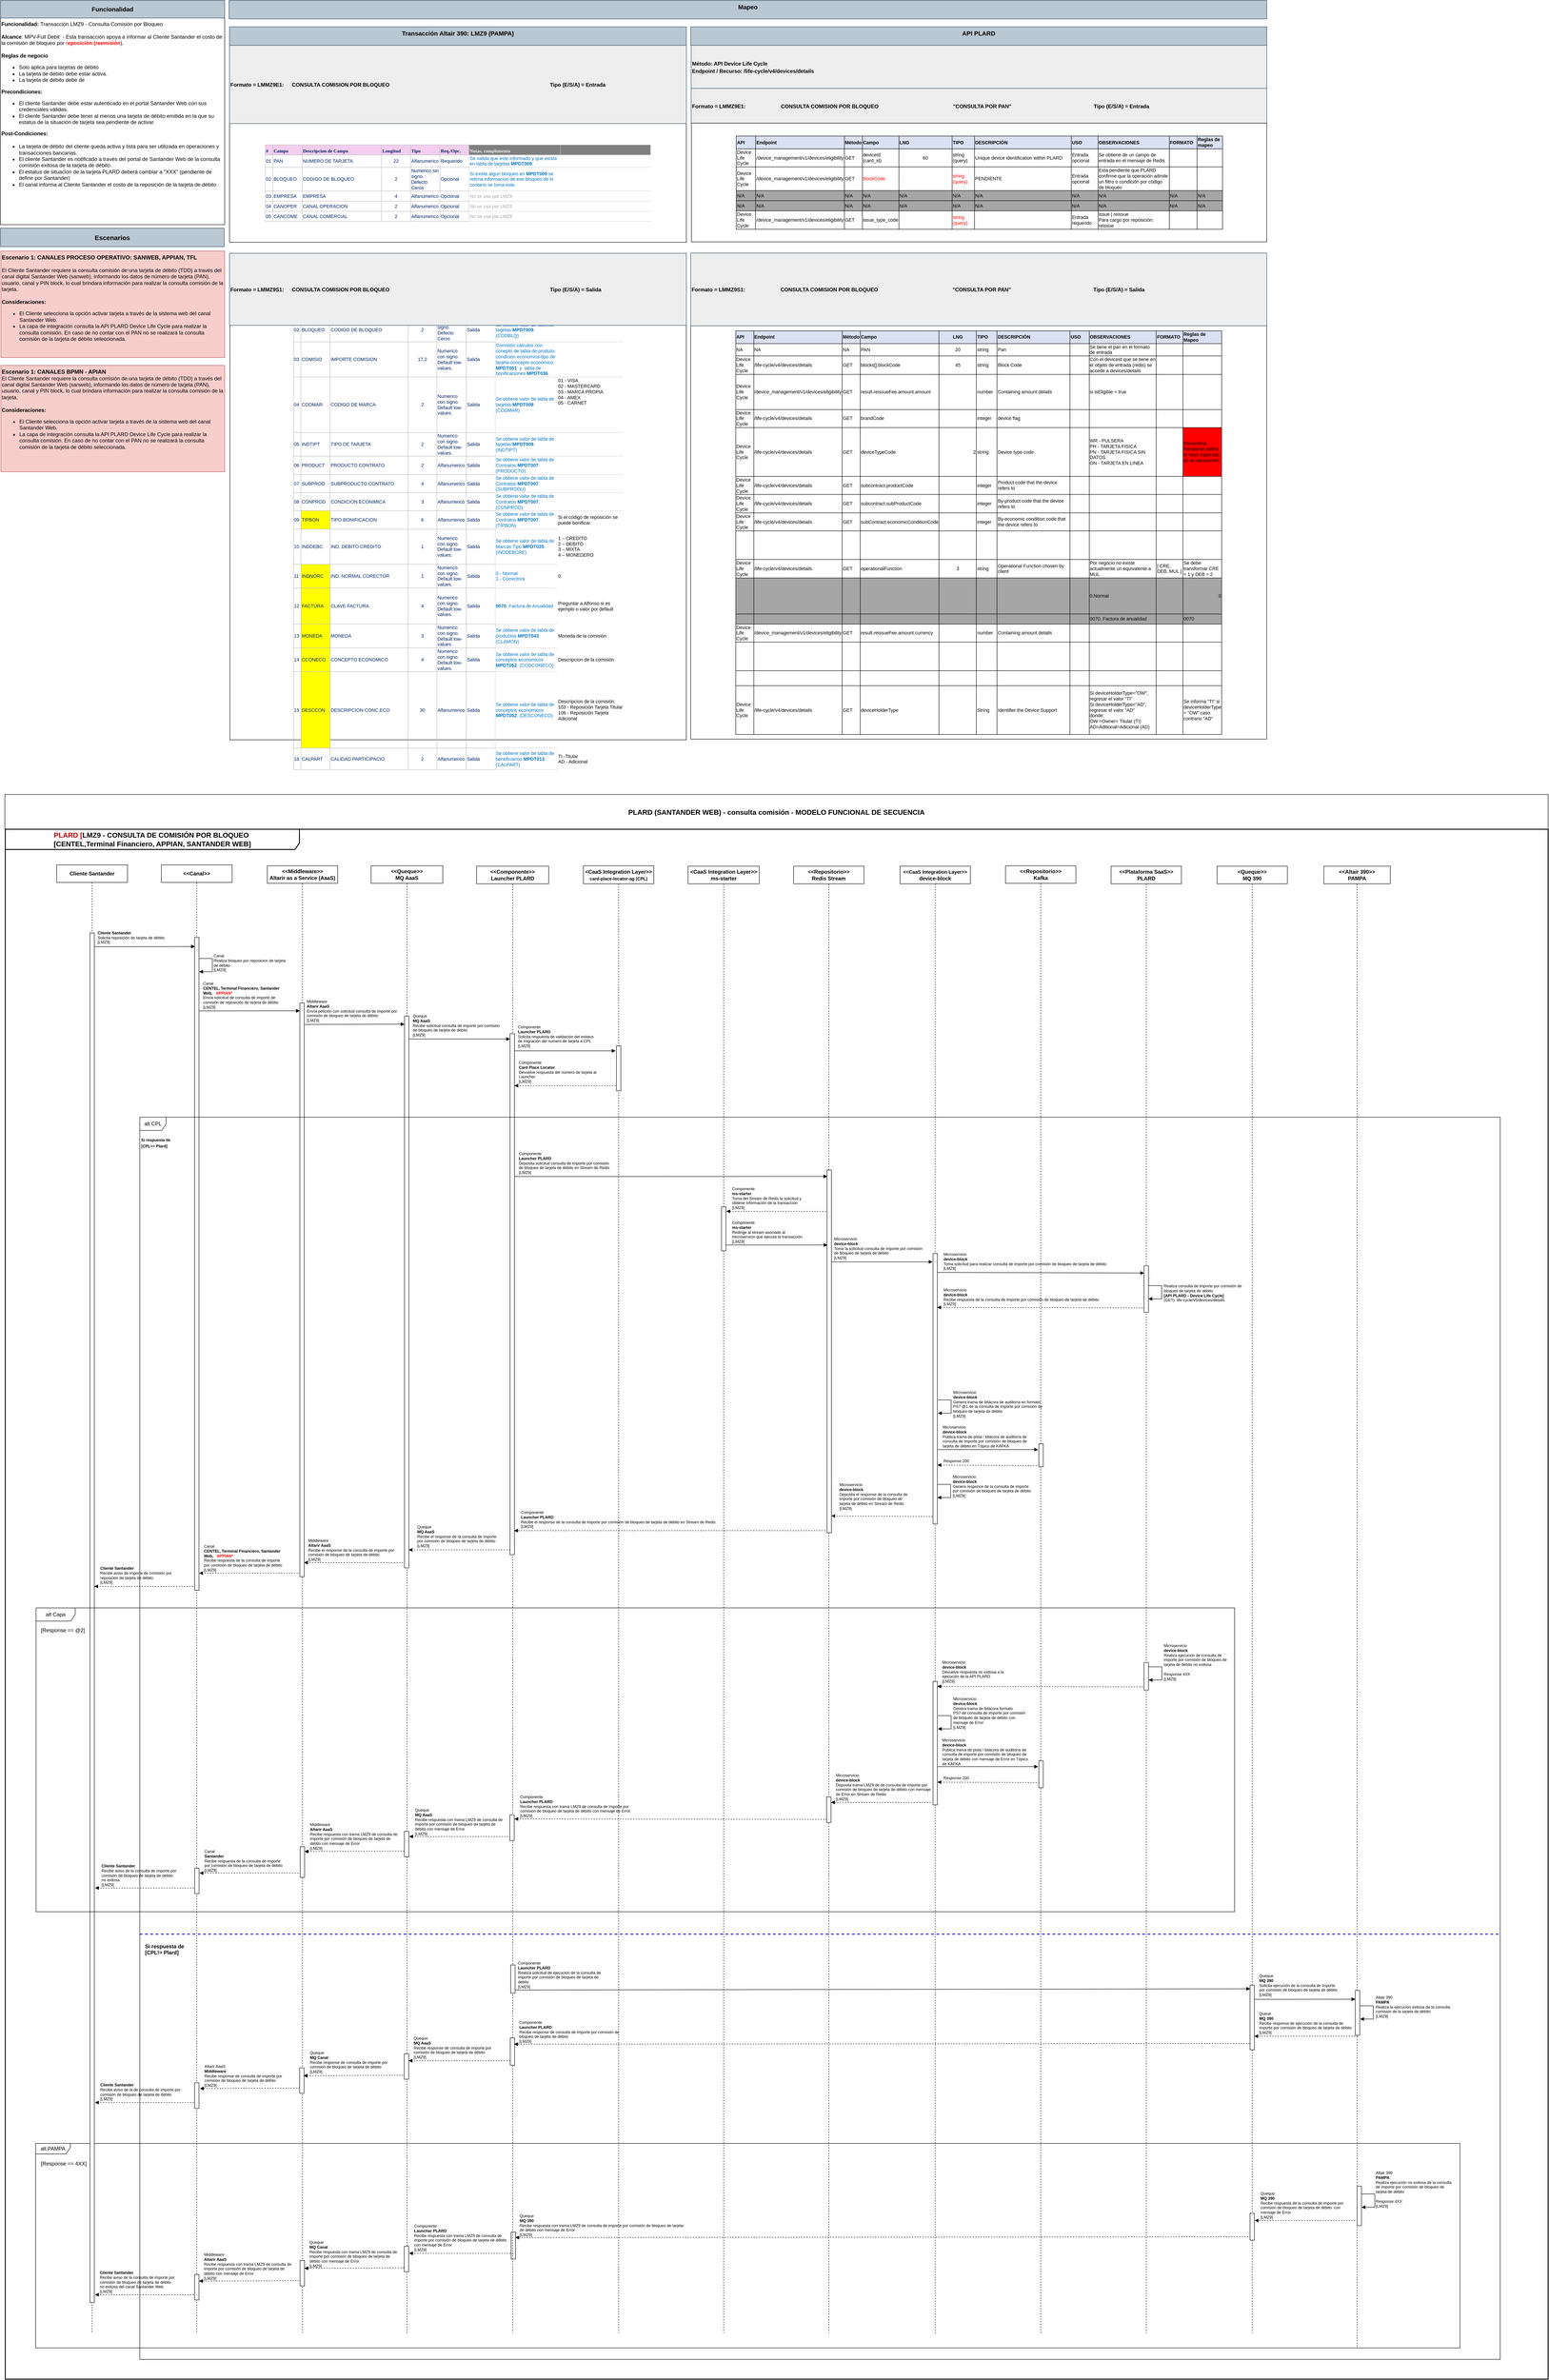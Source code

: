 <mxfile version="28.2.4" pages="2">
  <diagram id="58VBOWZgo-Hst69_m6P5" name="LMZ9 - Consulta Comisión por Bloqueo">
    <mxGraphModel dx="786" dy="497" grid="1" gridSize="10" guides="1" tooltips="1" connect="1" arrows="1" fold="1" page="1" pageScale="1" pageWidth="827" pageHeight="1169" math="0" shadow="0">
      <root>
        <mxCell id="0" />
        <mxCell id="1" parent="0" />
        <mxCell id="ajHuKXH3DBbX0qDkorGX-1" value="&lt;div&gt;&lt;font&gt;&lt;b&gt;Funcionalidad:&lt;/b&gt;&lt;span&gt;&amp;nbsp;Transacción LMZ9 - Consulta Comisión por Bloqueo&lt;/span&gt;&lt;/font&gt;&lt;/div&gt;&lt;div&gt;&lt;span&gt;&lt;font&gt;&lt;br&gt;&lt;/font&gt;&lt;/span&gt;&lt;/div&gt;&lt;div&gt;&lt;font&gt;&lt;b&gt;Alcance&lt;/b&gt;: MPV-Full Debit&amp;nbsp;&amp;nbsp;- Esta transacción apoya a informar al Cliente Santander el costo de la comisión de bloqueo por &lt;font style=&quot;color: rgb(255, 0, 0);&quot;&gt;r&lt;b&gt;eposición (reemisión&lt;/b&gt;&lt;/font&gt;).&lt;/font&gt;&lt;/div&gt;&lt;div&gt;&lt;br&gt;&lt;/div&gt;&lt;div&gt;&lt;div&gt;&lt;div&gt;&lt;b&gt;Reglas de negocio&lt;/b&gt;&lt;/div&gt;&lt;/div&gt;&lt;div&gt;&lt;ul&gt;&lt;li&gt;&lt;span data-teams=&quot;true&quot;&gt;Solo aplica para tarjetas de débito&lt;/span&gt;&lt;/li&gt;&lt;li&gt;&lt;span style=&quot;background-color: initial;&quot;&gt;&lt;font style=&quot;color: rgb(0, 0, 0);&quot;&gt;La tarjeta de débito debe estar activa.&lt;/font&gt;&lt;/span&gt;&lt;/li&gt;&lt;li&gt;La tarjeta de débito debe de&amp;nbsp;&lt;/li&gt;&lt;/ul&gt;&lt;/div&gt;&lt;div&gt;&lt;b style=&quot;background-color: initial;&quot;&gt;&lt;font&gt;Precondiciones:&lt;/font&gt;&lt;/b&gt;&lt;/div&gt;&lt;div&gt;&lt;ul&gt;&lt;li&gt;&lt;span style=&quot;background-color: initial; color: light-dark(rgb(0, 0, 0), rgb(237, 237, 237));&quot;&gt;El cliente Santander debe estar autenticado en el portal Santander Web con sus credenciales válidas.&lt;/span&gt;&lt;/li&gt;&lt;li&gt;&lt;span style=&quot;background-color: initial;&quot;&gt;&lt;font style=&quot;color: rgb(0, 0, 0);&quot;&gt;El cliente Santander debe tener al menos una tarjeta de débito emitida&amp;nbsp;en la que su estatus de la situación de tarjeta sea pendiente de activar.&lt;/font&gt;&lt;/span&gt;&lt;/li&gt;&lt;/ul&gt;&lt;div&gt;&lt;/div&gt;&lt;/div&gt;&lt;div&gt;&lt;font&gt;&lt;b style=&quot;background-color: initial;&quot;&gt;Post-Condiciones:&lt;/b&gt;&lt;/font&gt;&lt;/div&gt;&lt;div&gt;&lt;br&gt;&lt;/div&gt;&lt;div&gt;&lt;ul style=&quot;margin-top: 0cm;&quot; type=&quot;disc&quot;&gt;&lt;li&gt;La tarjeta de débito del cliente queda activa y lista para ser utilizada en operaciones y transacciones bancarias.&lt;/li&gt;&lt;li&gt;El cliente Santander es notificado&amp;nbsp;a través del portal de Santander Web de la consulta comisión exitosa de la tarjeta de débito.&lt;/li&gt;&lt;li&gt;&lt;font style=&quot;color: rgb(0, 0, 0);&quot;&gt;El estatus de situación de la tarjeta PLARD deberá cambiar a &quot;XXX&quot; (pendiente de definir por Santander)&lt;/font&gt;&lt;/li&gt;&lt;li&gt;&lt;font style=&quot;color: rgb(0, 0, 0);&quot;&gt;El canal informa al Cliente Santander el costo de la reposición de la tarjeta de débito&lt;/font&gt;&lt;/li&gt;&lt;/ul&gt;&lt;div&gt;&lt;div&gt;&lt;div&gt;&lt;/div&gt;&lt;/div&gt;&lt;/div&gt;&lt;/div&gt;&lt;/div&gt;" style="text;html=1;align=left;verticalAlign=top;whiteSpace=wrap;rounded=0;fontSize=12;strokeColor=default;fontColor=#000000;" vertex="1" parent="1">
          <mxGeometry x="30" y="60" width="510" height="470" as="geometry" />
        </mxCell>
        <mxCell id="ajHuKXH3DBbX0qDkorGX-2" value="Funcionalidad" style="rounded=0;whiteSpace=wrap;html=1;fontSize=14;fontStyle=1;fillColor=#bac8d3;strokeColor=#23445d;" vertex="1" parent="1">
          <mxGeometry x="30" y="20" width="510" height="40" as="geometry" />
        </mxCell>
        <mxCell id="ajHuKXH3DBbX0qDkorGX-3" value="Escenarios" style="rounded=0;whiteSpace=wrap;html=1;fontSize=15;fontStyle=1;align=center;fillColor=#bac8d3;strokeColor=#23445d;shadow=0;" vertex="1" parent="1">
          <mxGeometry x="30" y="538" width="509" height="42" as="geometry" />
        </mxCell>
        <mxCell id="ajHuKXH3DBbX0qDkorGX-4" value="&lt;div style=&quot;&quot;&gt;&lt;b style=&quot;background-color: transparent; color: light-dark(rgb(0, 0, 0), rgb(255, 255, 255)); font-size: 13px;&quot;&gt;Escenario 1: CANALES PROCESO OPERATIVO: SANWEB, APPIAN, TFL&amp;nbsp;&lt;/b&gt;&lt;/div&gt;&lt;div style=&quot;&quot;&gt;&lt;div&gt;&lt;br&gt;&lt;/div&gt;&lt;div&gt;&lt;span style=&quot;background-color: transparent; color: light-dark(rgb(0, 0, 0), rgb(255, 255, 255));&quot;&gt;El Cliente Santander requiere la consulta comisión de una tarjeta de débito (TDD)&amp;nbsp;&lt;/span&gt;&lt;span style=&quot;background-color: transparent; color: light-dark(rgb(0, 0, 0), rgb(255, 255, 255));&quot;&gt;a través del canal digital Santander Web (sanweb), informando los datos de número de tarjeta (PAN), usuario, canal y PIN block, lo cual brindara información para realizar la consulta comisión de la tarjeta.&lt;/span&gt;&lt;/div&gt;&lt;div&gt;&lt;span style=&quot;background-color: transparent; color: light-dark(rgb(0, 0, 0), rgb(255, 255, 255));&quot;&gt;&lt;b&gt;&lt;br&gt;&lt;/b&gt;&lt;/span&gt;&lt;/div&gt;&lt;div&gt;&lt;b&gt;Consideraciones:&lt;/b&gt;&lt;/div&gt;&lt;div&gt;&lt;ul&gt;&lt;li&gt;&lt;div style=&quot;font-weight: 400;&quot;&gt;&lt;span style=&quot;background-color: transparent; color: light-dark(rgb(0, 0, 0), rgb(255, 255, 255));&quot;&gt;El Cliente selecciona la opción activar tarjeta a través de la sistema web del canal Santander Web.&lt;/span&gt;&lt;/div&gt;&lt;/li&gt;&lt;li&gt;&lt;div style=&quot;font-weight: 400;&quot;&gt;&lt;span style=&quot;background-color: transparent;&quot;&gt;&lt;font style=&quot;color: light-dark(rgb(0, 0, 0), rgb(255, 255, 255));&quot;&gt;La capa de integración consulta la API PLARD Device Life Cycle para realizar la consulta comisión. En caso de no contar con el PAN no se realizará la consulta comisión de la tarjeta de débito seleccionada.&lt;/font&gt;&lt;/span&gt;&lt;/div&gt;&lt;/li&gt;&lt;/ul&gt;&lt;/div&gt;&lt;/div&gt;" style="text;html=1;align=left;verticalAlign=top;whiteSpace=wrap;rounded=0;fontSize=12;strokeWidth=1;strokeColor=#b85450;fillColor=#f8cecc;" vertex="1" parent="1">
          <mxGeometry x="31" y="590" width="509" height="242" as="geometry" />
        </mxCell>
        <mxCell id="ajHuKXH3DBbX0qDkorGX-5" value="Transacción Altair 390: LMZ9 (PAMPA)" style="rounded=0;whiteSpace=wrap;html=1;fillColor=#bac8d3;strokeColor=#23445d;fontSize=14;fontStyle=1;verticalAlign=top;container=0;" vertex="1" parent="1">
          <mxGeometry x="551" y="80" width="1039" height="42" as="geometry" />
        </mxCell>
        <mxCell id="ajHuKXH3DBbX0qDkorGX-6" value="API PLARD" style="rounded=0;whiteSpace=wrap;html=1;fillColor=#bac8d3;strokeColor=#23445d;fontSize=14;fontStyle=1;verticalAlign=top;container=0;" vertex="1" parent="1">
          <mxGeometry x="1600" y="80" width="1310" height="42" as="geometry" />
        </mxCell>
        <mxCell id="ajHuKXH3DBbX0qDkorGX-7" value="Mapeo" style="rounded=0;whiteSpace=wrap;html=1;fillColor=#bac8d3;strokeColor=#23445d;fontSize=14;fontStyle=1;verticalAlign=top;container=0;" vertex="1" parent="1">
          <mxGeometry x="550" y="20" width="2360" height="42" as="geometry" />
        </mxCell>
        <mxCell id="ajHuKXH3DBbX0qDkorGX-8" value="&lt;font style=&quot;font-size: 12px;&quot;&gt;Método: API Device Life Cycle&amp;nbsp;&lt;/font&gt;&lt;div&gt;&lt;font style=&quot;font-size: 12px;&quot;&gt;Endpoint / Recurso: /life-cycle/v4/devices/details&lt;/font&gt;&lt;/div&gt;" style="rounded=0;whiteSpace=wrap;html=1;fillColor=#EEEEEE;strokeColor=#23445d;fontSize=14;fontStyle=1;align=left;" vertex="1" parent="1">
          <mxGeometry x="1601" y="122" width="1309" height="98" as="geometry" />
        </mxCell>
        <mxCell id="ajHuKXH3DBbX0qDkorGX-9" value="&lt;div&gt;&lt;span style=&quot;font-size: 12px;&quot;&gt;Formato = LMMZ9E1:&amp;nbsp;&lt;/span&gt;&lt;span style=&quot;font-size: 12px; white-space: pre;&quot;&gt;&#x9;&lt;/span&gt;&amp;nbsp; &amp;nbsp; &amp;nbsp; &amp;nbsp; &amp;nbsp; &amp;nbsp; &amp;nbsp; &amp;nbsp;&amp;nbsp;&lt;span style=&quot;font-size: 12px;&quot;&gt;&amp;nbsp; CONSULTA COMISION POR BLOQUEO&lt;/span&gt;&lt;span style=&quot;font-size: 12px; white-space: pre;&quot;&gt;&#x9;&lt;span style=&quot;white-space: pre;&quot;&gt;&#x9;&lt;/span&gt;&lt;span style=&quot;white-space: pre;&quot;&gt;&#x9;&lt;/span&gt;                 &lt;span style=&quot;white-space: pre;&quot;&gt;&#x9;&#x9;&lt;/span&gt; &lt;/span&gt;&lt;span style=&quot;font-size: 12px;&quot;&gt;&amp;nbsp;&lt;/span&gt;&lt;span style=&quot;color: light-dark(rgb(0, 0, 0), rgb(255, 255, 255)); background-color: transparent; font-size: 12px; white-space: pre;&quot;&gt;&quot;CONSULTA POR PAN&lt;/span&gt;&lt;span style=&quot;color: light-dark(rgb(0, 0, 0), rgb(255, 255, 255)); background-color: transparent; font-size: 12px;&quot;&gt;&quot;&lt;/span&gt;&amp;nbsp; &amp;nbsp; &amp;nbsp;&amp;nbsp;&lt;span style=&quot;font-size: 12px; white-space: pre;&quot;&gt;&#x9;&lt;/span&gt;&lt;span style=&quot;font-size: 12px; white-space: pre;&quot;&gt;&#x9;&lt;/span&gt;&lt;span style=&quot;font-size: 12px;&quot;&gt;&amp;nbsp; &amp;nbsp; &amp;nbsp; &amp;nbsp; &amp;nbsp; &amp;nbsp; &amp;nbsp; &amp;nbsp; &amp;nbsp; &amp;nbsp; &amp;nbsp; &amp;nbsp; &amp;nbsp; &amp;nbsp; &amp;nbsp; &amp;nbsp; &amp;nbsp; Tipo (E/S/A) = Entrada&lt;/span&gt;&lt;/div&gt;&lt;div&gt;&lt;/div&gt;" style="rounded=0;whiteSpace=wrap;html=1;fillColor=#EEEEEE;strokeColor=#23445d;fontSize=14;fontStyle=1;align=left;" vertex="1" parent="1">
          <mxGeometry x="1601" y="220" width="1309" height="79.11" as="geometry" />
        </mxCell>
        <mxCell id="ajHuKXH3DBbX0qDkorGX-10" value="&lt;div style=&quot;font-size: medium; text-align: start;&quot; data-ccp-timestamp=&quot;1758660005938&quot;&gt;&lt;table style=&quot;border-collapse: collapse; width: 830pt;&quot; width=&quot;1107&quot;&gt;&lt;colgroup&gt;&lt;col style=&quot;width: 34pt;&quot; width=&quot;45&quot;&gt;&lt;col style=&quot;width: 87pt;&quot; width=&quot;116&quot;&gt;&lt;col style=&quot;width: 20pt;&quot; width=&quot;27&quot;&gt;&lt;col style=&quot;width: 25pt;&quot; width=&quot;33&quot;&gt;&lt;col style=&quot;width: 123pt;&quot; width=&quot;164&quot;&gt;&lt;col style=&quot;width: 41pt;&quot; width=&quot;54&quot;&gt;&lt;col style=&quot;width: 214pt;&quot; width=&quot;285&quot;&gt;&lt;col style=&quot;width: 48pt;&quot; width=&quot;64&quot;&gt;&lt;col style=&quot;width: 143pt;&quot; width=&quot;191&quot;&gt;&lt;col style=&quot;width: 48pt;&quot; span=&quot;2&quot; width=&quot;64&quot;&gt;&lt;/colgroup&gt;&lt;tbody&gt;&lt;tr style=&quot;height: 15pt;&quot; height=&quot;20&quot;&gt;&lt;td style=&quot;padding-top: 1px; padding-right: 1px; padding-left: 1px; font-size: 8pt; font-weight: 700; font-family: Calibri, sans-serif; vertical-align: middle; border: 0.5pt solid black; text-wrap-mode: nowrap; background: rgb(217, 225, 242); width: 34pt; height: 15pt;&quot; class=&quot;xl281&quot; height=&quot;20&quot; width=&quot;45&quot;&gt;API&lt;/td&gt;&lt;td style=&quot;padding-top: 1px; padding-right: 1px; padding-left: 1px; font-size: 8pt; font-weight: 700; font-family: Calibri, sans-serif; vertical-align: middle; border: 0.5pt solid black; text-wrap-mode: nowrap; background: rgb(217, 225, 242); width: 87pt;&quot; class=&quot;xl281&quot; width=&quot;116&quot;&gt;Endpoint&lt;/td&gt;&lt;td style=&quot;padding-top: 1px; padding-right: 1px; padding-left: 1px; font-size: 8pt; font-weight: 700; font-family: Calibri, sans-serif; vertical-align: middle; border: 0.5pt solid black; text-wrap-mode: nowrap; background: rgb(217, 225, 242); width: 20pt;&quot; class=&quot;xl281&quot; width=&quot;27&quot;&gt;Método&lt;/td&gt;&lt;td style=&quot;padding-top: 1px; padding-right: 1px; padding-left: 1px; font-size: 8pt; font-weight: 700; font-family: Calibri, sans-serif; vertical-align: middle; border: 0.5pt solid black; text-wrap-mode: nowrap; background: rgb(217, 225, 242); width: 25pt;&quot; class=&quot;xl281&quot; width=&quot;33&quot;&gt;Campo&lt;/td&gt;&lt;td style=&quot;padding-top: 1px; padding-right: 1px; padding-left: 1px; font-size: 8pt; font-weight: 700; font-family: Calibri, sans-serif; vertical-align: middle; border: 0.5pt solid black; text-wrap-mode: nowrap; background: rgb(217, 225, 242); width: 123pt;&quot; class=&quot;xl281&quot; width=&quot;164&quot;&gt;LNG&lt;/td&gt;&lt;td style=&quot;padding-top: 1px; padding-right: 1px; padding-left: 1px; font-size: 8pt; font-weight: 700; font-family: Calibri, sans-serif; vertical-align: middle; border: 0.5pt solid black; text-wrap-mode: nowrap; background: rgb(217, 225, 242); width: 41pt;&quot; class=&quot;xl281&quot; width=&quot;54&quot;&gt;TIPO&lt;/td&gt;&lt;td style=&quot;padding-top: 1px; padding-right: 1px; padding-left: 1px; font-size: 8pt; font-weight: 700; font-family: Calibri, sans-serif; vertical-align: middle; border: 0.5pt solid black; text-wrap-mode: nowrap; background: rgb(217, 225, 242); width: 214pt;&quot; class=&quot;xl281&quot; width=&quot;285&quot;&gt;DESCRIPCIÓN&lt;/td&gt;&lt;td style=&quot;padding-top: 1px; padding-right: 1px; padding-left: 1px; font-size: 8pt; font-weight: 700; font-family: Calibri, sans-serif; vertical-align: middle; border: 0.5pt solid black; text-wrap-mode: nowrap; background: rgb(217, 225, 242); width: 48pt;&quot; class=&quot;xl281&quot; width=&quot;64&quot;&gt;USO&lt;/td&gt;&lt;td style=&quot;padding-top: 1px; padding-right: 1px; padding-left: 1px; font-size: 8pt; font-weight: 700; font-family: Calibri, sans-serif; vertical-align: middle; border: 0.5pt solid black; text-wrap-mode: nowrap; background: rgb(217, 225, 242); width: 143pt;&quot; class=&quot;xl281&quot; width=&quot;191&quot;&gt;OBSERVACIONES&lt;/td&gt;&lt;td style=&quot;padding-top: 1px; padding-right: 1px; padding-left: 1px; font-size: 8pt; font-weight: 700; font-family: Calibri, sans-serif; vertical-align: middle; border: 0.5pt solid black; text-wrap-mode: nowrap; background: rgb(217, 225, 242); width: 48pt;&quot; class=&quot;xl281&quot; width=&quot;64&quot;&gt;FORMATO&lt;/td&gt;&lt;td style=&quot;padding-top: 1px; padding-right: 1px; padding-left: 1px; font-size: 8pt; font-weight: 700; font-family: Calibri, sans-serif; vertical-align: middle; border: 0.5pt solid black; text-wrap-mode: nowrap; background: rgb(217, 225, 242); width: 48pt;&quot; class=&quot;xl281&quot; width=&quot;64&quot;&gt;Reglas de mapeo&lt;/td&gt;&lt;/tr&gt;&lt;tr style=&quot;height: 23.25pt;&quot; height=&quot;31&quot;&gt;&lt;td style=&quot;padding-top: 1px; padding-right: 1px; padding-left: 1px; font-size: 8pt; font-family: Calibri, sans-serif; vertical-align: middle; border: 0.5pt solid black; text-wrap-mode: nowrap; height: 23.25pt;&quot; class=&quot;xl515&quot; height=&quot;31&quot;&gt;Device Life Cycle&lt;/td&gt;&lt;td style=&quot;padding-top: 1px; padding-right: 1px; padding-left: 1px; font-size: 8pt; font-family: Calibri, sans-serif; vertical-align: middle; border: 0.5pt solid black; text-wrap-mode: nowrap;&quot; class=&quot;xl515&quot;&gt;/device_management/v1/devices/eligibility&lt;/td&gt;&lt;td style=&quot;padding-top: 1px; padding-right: 1px; padding-left: 1px; font-size: 8pt; font-family: Calibri, sans-serif; vertical-align: middle; border: 0.5pt solid black; text-wrap-mode: nowrap;&quot; class=&quot;xl515&quot;&gt;GET&lt;/td&gt;&lt;td style=&quot;padding-top: 1px; padding-right: 1px; padding-left: 1px; font-size: 8pt; font-family: Calibri, sans-serif; vertical-align: middle; border: 0.5pt solid black; text-wrap-mode: nowrap;&quot; class=&quot;xl515&quot;&gt;deviceId (card_id)&lt;/td&gt;&lt;td style=&quot;padding-top: 1px; padding-right: 1px; padding-left: 1px; font-size: 8pt; font-family: Calibri, sans-serif; vertical-align: middle; border: 0.5pt solid black; text-wrap-mode: nowrap; text-align: center;&quot; class=&quot;xl516&quot;&gt;60&lt;/td&gt;&lt;td style=&quot;padding-top: 1px; padding-right: 1px; padding-left: 1px; font-size: 8pt; font-family: Calibri, sans-serif; vertical-align: middle; border: 0.5pt solid black; width: 41pt;&quot; class=&quot;xl517&quot; width=&quot;54&quot;&gt;string&lt;br&gt;(query)&lt;/td&gt;&lt;td style=&quot;padding-top: 1px; padding-right: 1px; padding-left: 1px; font-size: 8pt; font-family: Calibri, sans-serif; vertical-align: middle; border: 0.5pt solid black; width: 214pt;&quot; class=&quot;xl517&quot; width=&quot;285&quot;&gt;Unique device identification within PLARD&lt;/td&gt;&lt;td style=&quot;padding-top: 1px; padding-right: 1px; padding-left: 1px; font-size: 8pt; font-family: Calibri, sans-serif; vertical-align: middle; border: 0.5pt solid black; width: 48pt;&quot; class=&quot;xl517&quot; width=&quot;64&quot;&gt;Entrada&lt;br&gt;opcional&lt;/td&gt;&lt;td style=&quot;padding-top: 1px; padding-right: 1px; padding-left: 1px; font-size: 8pt; font-family: Calibri, sans-serif; vertical-align: middle; border: 0.5pt solid black; width: 143pt;&quot; class=&quot;xl517&quot; width=&quot;191&quot;&gt;Se obtiene de un campo de entrada en el mensaje de Redis&lt;/td&gt;&lt;td style=&quot;padding-top: 1px; padding-right: 1px; padding-left: 1px; color: red; font-size: 8pt; font-family: Calibri, sans-serif; vertical-align: middle; border: 0.5pt solid black; text-wrap-mode: nowrap;&quot; class=&quot;xl518&quot;&gt;&lt;/td&gt;&lt;td style=&quot;padding-top: 1px; padding-right: 1px; padding-left: 1px; font-size: 8pt; font-family: Calibri, sans-serif; vertical-align: middle; border: 0.5pt solid black; background: white; width: 48pt;&quot; class=&quot;xl519&quot; width=&quot;64&quot;&gt;&lt;/td&gt;&lt;/tr&gt;&lt;tr style=&quot;height: 34.5pt;&quot; height=&quot;46&quot;&gt;&lt;td style=&quot;padding-top: 1px; padding-right: 1px; padding-left: 1px; font-size: 8pt; font-family: Calibri, sans-serif; vertical-align: middle; border: 0.5pt solid black; text-wrap-mode: nowrap; height: 34.5pt;&quot; class=&quot;xl515&quot; height=&quot;46&quot;&gt;Device Life Cycle&lt;/td&gt;&lt;td style=&quot;padding-top: 1px; padding-right: 1px; padding-left: 1px; font-size: 8pt; font-family: Calibri, sans-serif; vertical-align: middle; border: 0.5pt solid black; text-wrap-mode: nowrap;&quot; class=&quot;xl515&quot;&gt;/device_management/v1/devices/eligibility&lt;/td&gt;&lt;td style=&quot;padding-top: 1px; padding-right: 1px; padding-left: 1px; font-size: 8pt; font-family: Calibri, sans-serif; vertical-align: middle; border: 0.5pt solid black; text-wrap-mode: nowrap;&quot; class=&quot;xl515&quot;&gt;GET&lt;/td&gt;&lt;td style=&quot;padding-top: 1px; padding-right: 1px; padding-left: 1px; color: red; font-size: 8pt; font-family: Calibri, sans-serif; vertical-align: middle; border: 0.5pt solid black; text-wrap-mode: nowrap;&quot; class=&quot;xl518&quot;&gt;blockCode&lt;/td&gt;&lt;td style=&quot;padding-top: 1px; padding-right: 1px; padding-left: 1px; font-size: 8pt; font-family: Calibri, sans-serif; vertical-align: middle; border: 0.5pt solid black; text-wrap-mode: nowrap; text-align: center;&quot; class=&quot;xl516&quot;&gt;&lt;/td&gt;&lt;td style=&quot;padding-top: 1px; padding-right: 1px; padding-left: 1px; color: red; font-size: 8pt; font-family: Calibri, sans-serif; vertical-align: middle; border: 0.5pt solid black; width: 41pt;&quot; class=&quot;xl520&quot; width=&quot;54&quot;&gt;string&lt;br&gt;(query)&lt;/td&gt;&lt;td style=&quot;padding-top: 1px; padding-right: 1px; padding-left: 1px; font-size: 8pt; font-family: Calibri, sans-serif; vertical-align: middle; border: 0.5pt solid black; width: 214pt;&quot; class=&quot;xl517&quot; width=&quot;285&quot;&gt;PENDIENTE&lt;/td&gt;&lt;td style=&quot;padding-top: 1px; padding-right: 1px; padding-left: 1px; font-size: 8pt; font-family: Calibri, sans-serif; vertical-align: middle; border: 0.5pt solid black; width: 48pt;&quot; class=&quot;xl517&quot; width=&quot;64&quot;&gt;Entrada&lt;br&gt;opcional&lt;/td&gt;&lt;td style=&quot;padding-top: 1px; padding-right: 1px; padding-left: 1px; font-size: 8pt; font-family: Calibri, sans-serif; vertical-align: middle; border: 0.5pt solid black; width: 143pt;&quot; class=&quot;xl517&quot; width=&quot;191&quot;&gt;Esta pendiente que PLARD confirme que la operación admite un filtro o condición por código de bloqueo&lt;/td&gt;&lt;td style=&quot;padding-top: 1px; padding-right: 1px; padding-left: 1px; color: red; font-size: 8pt; font-family: Calibri, sans-serif; vertical-align: middle; border: 0.5pt solid black; text-wrap-mode: nowrap;&quot; class=&quot;xl518&quot;&gt;&lt;/td&gt;&lt;td style=&quot;padding-top: 1px; padding-right: 1px; padding-left: 1px; font-size: 8pt; font-family: Calibri, sans-serif; vertical-align: middle; border: 0.5pt solid black; background: white; width: 48pt;&quot; class=&quot;xl519&quot; width=&quot;64&quot;&gt;&lt;/td&gt;&lt;/tr&gt;&lt;tr style=&quot;height: 15pt;&quot; height=&quot;20&quot;&gt;&lt;td style=&quot;padding-top: 1px; padding-right: 1px; padding-left: 1px; font-size: 8pt; font-family: Calibri, sans-serif; vertical-align: middle; border: 0.5pt solid black; text-wrap-mode: nowrap; background: rgb(166, 166, 166); height: 15pt;&quot; class=&quot;xl521&quot; height=&quot;20&quot;&gt;N/A&lt;/td&gt;&lt;td style=&quot;padding-top: 1px; padding-right: 1px; padding-left: 1px; font-size: 8pt; font-family: Calibri, sans-serif; vertical-align: middle; border: 0.5pt solid black; text-wrap-mode: nowrap; background: rgb(166, 166, 166);&quot; class=&quot;xl521&quot;&gt;N/A&lt;/td&gt;&lt;td style=&quot;padding-top: 1px; padding-right: 1px; padding-left: 1px; font-size: 8pt; font-family: Calibri, sans-serif; vertical-align: middle; border: 0.5pt solid black; text-wrap-mode: nowrap; background: rgb(166, 166, 166);&quot; class=&quot;xl521&quot;&gt;N/A&lt;/td&gt;&lt;td style=&quot;padding-top: 1px; padding-right: 1px; padding-left: 1px; font-size: 8pt; font-family: Calibri, sans-serif; vertical-align: middle; border: 0.5pt solid black; text-wrap-mode: nowrap; background: rgb(166, 166, 166);&quot; class=&quot;xl521&quot;&gt;N/A&lt;/td&gt;&lt;td style=&quot;padding-top: 1px; padding-right: 1px; padding-left: 1px; font-size: 8pt; font-family: Calibri, sans-serif; vertical-align: middle; border: 0.5pt solid black; text-wrap-mode: nowrap; background: rgb(166, 166, 166);&quot; class=&quot;xl521&quot;&gt;N/A&lt;/td&gt;&lt;td style=&quot;padding-top: 1px; padding-right: 1px; padding-left: 1px; font-size: 8pt; font-family: Calibri, sans-serif; vertical-align: middle; border: 0.5pt solid black; text-wrap-mode: nowrap; background: rgb(166, 166, 166);&quot; class=&quot;xl521&quot;&gt;N/A&lt;/td&gt;&lt;td style=&quot;padding-top: 1px; padding-right: 1px; padding-left: 1px; font-size: 8pt; font-family: Calibri, sans-serif; vertical-align: middle; border: 0.5pt solid black; text-wrap-mode: nowrap; background: rgb(166, 166, 166);&quot; class=&quot;xl521&quot;&gt;N/A&lt;/td&gt;&lt;td style=&quot;padding-top: 1px; padding-right: 1px; padding-left: 1px; font-size: 8pt; font-family: Calibri, sans-serif; vertical-align: middle; border: 0.5pt solid black; text-wrap-mode: nowrap; background: rgb(166, 166, 166);&quot; class=&quot;xl521&quot;&gt;N/A&lt;/td&gt;&lt;td style=&quot;padding-top: 1px; padding-right: 1px; padding-left: 1px; font-size: 8pt; font-family: Calibri, sans-serif; vertical-align: middle; border: 0.5pt solid black; text-wrap-mode: nowrap; background: rgb(166, 166, 166);&quot; class=&quot;xl521&quot;&gt;N/A&lt;/td&gt;&lt;td style=&quot;padding-top: 1px; padding-right: 1px; padding-left: 1px; font-size: 8pt; font-family: Calibri, sans-serif; vertical-align: middle; border: 0.5pt solid black; text-wrap-mode: nowrap; background: rgb(166, 166, 166);&quot; class=&quot;xl521&quot;&gt;N/A&lt;/td&gt;&lt;td style=&quot;padding-top: 1px; padding-right: 1px; padding-left: 1px; font-size: 8pt; font-family: Calibri, sans-serif; vertical-align: middle; border: 0.5pt solid black; text-wrap-mode: nowrap; background: rgb(166, 166, 166);&quot; class=&quot;xl521&quot;&gt;N/A&lt;/td&gt;&lt;/tr&gt;&lt;tr style=&quot;height: 15pt;&quot; height=&quot;20&quot;&gt;&lt;td style=&quot;padding-top: 1px; padding-right: 1px; padding-left: 1px; font-size: 8pt; font-family: Calibri, sans-serif; vertical-align: middle; border: 0.5pt solid black; text-wrap-mode: nowrap; background: rgb(166, 166, 166); height: 15pt;&quot; class=&quot;xl521&quot; height=&quot;20&quot;&gt;N/A&lt;/td&gt;&lt;td style=&quot;padding-top: 1px; padding-right: 1px; padding-left: 1px; font-size: 8pt; font-family: Calibri, sans-serif; vertical-align: middle; border: 0.5pt solid black; text-wrap-mode: nowrap; background: rgb(166, 166, 166);&quot; class=&quot;xl521&quot;&gt;N/A&lt;/td&gt;&lt;td style=&quot;padding-top: 1px; padding-right: 1px; padding-left: 1px; font-size: 8pt; font-family: Calibri, sans-serif; vertical-align: middle; border: 0.5pt solid black; text-wrap-mode: nowrap; background: rgb(166, 166, 166);&quot; class=&quot;xl521&quot;&gt;N/A&lt;/td&gt;&lt;td style=&quot;padding-top: 1px; padding-right: 1px; padding-left: 1px; font-size: 8pt; font-family: Calibri, sans-serif; vertical-align: middle; border: 0.5pt solid black; text-wrap-mode: nowrap; background: rgb(166, 166, 166);&quot; class=&quot;xl521&quot;&gt;N/A&lt;/td&gt;&lt;td style=&quot;padding-top: 1px; padding-right: 1px; padding-left: 1px; font-size: 8pt; font-family: Calibri, sans-serif; vertical-align: middle; border: 0.5pt solid black; text-wrap-mode: nowrap; background: rgb(166, 166, 166);&quot; class=&quot;xl521&quot;&gt;N/A&lt;/td&gt;&lt;td style=&quot;padding-top: 1px; padding-right: 1px; padding-left: 1px; font-size: 8pt; font-family: Calibri, sans-serif; vertical-align: middle; border: 0.5pt solid black; text-wrap-mode: nowrap; background: rgb(166, 166, 166);&quot; class=&quot;xl521&quot;&gt;N/A&lt;/td&gt;&lt;td style=&quot;padding-top: 1px; padding-right: 1px; padding-left: 1px; font-size: 8pt; font-family: Calibri, sans-serif; vertical-align: middle; border: 0.5pt solid black; text-wrap-mode: nowrap; background: rgb(166, 166, 166);&quot; class=&quot;xl521&quot;&gt;N/A&lt;/td&gt;&lt;td style=&quot;padding-top: 1px; padding-right: 1px; padding-left: 1px; font-size: 8pt; font-family: Calibri, sans-serif; vertical-align: middle; border: 0.5pt solid black; text-wrap-mode: nowrap; background: rgb(166, 166, 166);&quot; class=&quot;xl521&quot;&gt;N/A&lt;/td&gt;&lt;td style=&quot;padding-top: 1px; padding-right: 1px; padding-left: 1px; font-size: 8pt; font-family: Calibri, sans-serif; vertical-align: middle; border: 0.5pt solid black; text-wrap-mode: nowrap; background: rgb(166, 166, 166);&quot; class=&quot;xl521&quot;&gt;N/A&lt;/td&gt;&lt;td style=&quot;padding-top: 1px; padding-right: 1px; padding-left: 1px; font-size: 8pt; font-family: Calibri, sans-serif; vertical-align: middle; border: 0.5pt solid black; text-wrap-mode: nowrap; background: rgb(166, 166, 166);&quot; class=&quot;xl521&quot;&gt;N/A&lt;/td&gt;&lt;td style=&quot;padding-top: 1px; padding-right: 1px; padding-left: 1px; font-size: 8pt; font-family: Calibri, sans-serif; vertical-align: middle; border: 0.5pt solid black; text-wrap-mode: nowrap; background: rgb(166, 166, 166);&quot; class=&quot;xl521&quot;&gt;N/A&lt;/td&gt;&lt;/tr&gt;&lt;tr style=&quot;height: 23.25pt;&quot; height=&quot;31&quot;&gt;&lt;td style=&quot;padding-top: 1px; padding-right: 1px; padding-left: 1px; font-size: 8pt; font-family: Calibri, sans-serif; vertical-align: middle; border: 0.5pt solid black; text-wrap-mode: nowrap; height: 23.25pt;&quot; class=&quot;xl515&quot; height=&quot;31&quot;&gt;Device Life Cycle&lt;/td&gt;&lt;td style=&quot;padding-top: 1px; padding-right: 1px; padding-left: 1px; font-size: 8pt; font-family: Calibri, sans-serif; vertical-align: middle; border: 0.5pt solid black; text-wrap-mode: nowrap;&quot; class=&quot;xl515&quot;&gt;/device_management/v1/devices/eligibility&lt;/td&gt;&lt;td style=&quot;padding-top: 1px; padding-right: 1px; padding-left: 1px; font-size: 8pt; font-family: Calibri, sans-serif; vertical-align: middle; border: 0.5pt solid black; text-wrap-mode: nowrap;&quot; class=&quot;xl515&quot;&gt;GET&lt;/td&gt;&lt;td style=&quot;padding-top: 1px; padding-right: 1px; padding-left: 1px; font-size: 8pt; font-family: Calibri, sans-serif; vertical-align: middle; border: 0.5pt solid black; text-wrap-mode: nowrap;&quot; class=&quot;xl515&quot;&gt;issue_type_code&lt;/td&gt;&lt;td style=&quot;padding-top: 1px; padding-right: 1px; padding-left: 1px; font-size: 8pt; font-family: Calibri, sans-serif; vertical-align: middle; border: 0.5pt solid black; text-wrap-mode: nowrap; text-align: center;&quot; class=&quot;xl516&quot;&gt;&lt;/td&gt;&lt;td style=&quot;padding-top: 1px; padding-right: 1px; padding-left: 1px; color: red; font-size: 8pt; font-family: Calibri, sans-serif; vertical-align: middle; border: 0.5pt solid black; width: 41pt;&quot; class=&quot;xl520&quot; width=&quot;54&quot;&gt;string&lt;br&gt;(query)&lt;/td&gt;&lt;td style=&quot;padding-top: 1px; padding-right: 1px; padding-left: 1px; font-size: 8pt; font-family: Calibri, sans-serif; vertical-align: middle; border: 0.5pt solid black; width: 214pt;&quot; class=&quot;xl517&quot; width=&quot;285&quot;&gt;&lt;/td&gt;&lt;td style=&quot;padding-top: 1px; padding-right: 1px; padding-left: 1px; font-size: 8pt; font-family: Calibri, sans-serif; vertical-align: middle; border: 0.5pt solid black; width: 48pt;&quot; class=&quot;xl517&quot; width=&quot;64&quot;&gt;Entrada&lt;br&gt;requerido&lt;/td&gt;&lt;td style=&quot;padding-top: 1px; padding-right: 1px; padding-left: 1px; font-size: 8pt; font-family: Calibri, sans-serif; vertical-align: middle; border: 0.5pt solid black; width: 143pt;&quot; class=&quot;xl517&quot; width=&quot;191&quot;&gt;issue | reissue&lt;br&gt;Para cargo por reposición: reissue&lt;/td&gt;&lt;td style=&quot;padding-top: 1px; padding-right: 1px; padding-left: 1px; color: red; font-size: 8pt; font-family: Calibri, sans-serif; vertical-align: middle; border: 0.5pt solid black; text-wrap-mode: nowrap;&quot; class=&quot;xl518&quot;&gt;&lt;/td&gt;&lt;td style=&quot;padding-top: 1px; padding-right: 1px; padding-left: 1px; font-size: 8pt; font-family: Calibri, sans-serif; vertical-align: middle; border: 0.5pt solid black; background: white; width: 48pt;&quot; class=&quot;xl519&quot; width=&quot;64&quot;&gt;&lt;/td&gt;&lt;/tr&gt;&lt;/tbody&gt;&lt;/table&gt;&lt;/div&gt;" style="rounded=0;whiteSpace=wrap;html=1;" vertex="1" parent="1">
          <mxGeometry x="1601.5" y="299.11" width="1308.5" height="270" as="geometry" />
        </mxCell>
        <mxCell id="ajHuKXH3DBbX0qDkorGX-11" value="&lt;font&gt;&lt;span style=&quot;color: light-dark(rgb(0, 0, 0), rgb(0, 0, 0)); text-align: left;&quot;&gt;PLARD (SANTANDER WEB) -&amp;nbsp;&lt;/span&gt;&lt;font style=&quot;color: rgb(0, 0, 0);&quot;&gt;consulta comisión -&amp;nbsp;&lt;/font&gt;&lt;/font&gt;&lt;span style=&quot;text-align: left;&quot;&gt;MODELO FUNCIONAL DE SECUENCIA&lt;/span&gt;" style="rounded=0;whiteSpace=wrap;html=1;align=center;fontSize=16;fontStyle=1" vertex="1" parent="1">
          <mxGeometry x="40" y="1826" width="3510" height="79" as="geometry" />
        </mxCell>
        <mxCell id="ajHuKXH3DBbX0qDkorGX-12" value="&lt;div style=&quot;text-align: center;&quot;&gt;&lt;span style=&quot;text-align: left;&quot;&gt;&lt;font color=&quot;rgba(0, 0, 0, 0)&quot;&gt;&lt;span style=&quot;font-size: 16px;&quot;&gt;PLARD [&lt;/span&gt;&lt;/font&gt;&lt;/span&gt;&lt;span style=&quot;color: light-dark(rgb(0, 0, 0), rgb(237, 237, 237)); font-size: 16px;&quot;&gt;LMZ9 -&amp;nbsp;&lt;/span&gt;&lt;span style=&quot;font-size: 16px;&quot;&gt;CONSULTA DE COMISIÓN POR BLOQUEO&amp;nbsp;&lt;/span&gt;&lt;/div&gt;&lt;div style=&quot;text-align: center;&quot;&gt;&lt;span style=&quot;background-color: transparent; color: light-dark(rgb(0, 0, 0), rgb(255, 255, 255)); text-align: left; font-size: 16px;&quot;&gt;[CENTEL,Terminal Financiero, APPIAN, SANTANDER WEB]&lt;/span&gt;&lt;/div&gt;" style="shape=umlFrame;whiteSpace=wrap;html=1;pointerEvents=0;recursiveResize=0;container=1;collapsible=0;width=669;height=46;fontStyle=1;fontSize=13;strokeWidth=2;labelBackgroundColor=none;" vertex="1" parent="1">
          <mxGeometry x="41" y="1905" width="3509" height="3525" as="geometry" />
        </mxCell>
        <mxCell id="ajHuKXH3DBbX0qDkorGX-13" value="" style="endArrow=block;html=1;rounded=0;dashed=1;endFill=1;exitX=0.493;exitY=0.66;exitDx=0;exitDy=0;exitPerimeter=0;entryX=0.507;entryY=0.647;entryDx=0;entryDy=0;entryPerimeter=0;" edge="1" parent="ajHuKXH3DBbX0qDkorGX-12">
          <mxGeometry width="50" height="50" relative="1" as="geometry">
            <mxPoint x="1155.75" y="2291" as="sourcePoint" />
            <mxPoint x="918.75" y="2291" as="targetPoint" />
          </mxGeometry>
        </mxCell>
        <mxCell id="ajHuKXH3DBbX0qDkorGX-26" value="&lt;div&gt;&lt;b&gt;&amp;lt;&amp;lt;Middleware&amp;gt;&amp;gt;&lt;/b&gt;&lt;/div&gt;&lt;div&gt;&lt;b&gt;Altarir as a Service (AaaS)&lt;/b&gt;&lt;/div&gt;" style="shape=umlLifeline;perimeter=lifelinePerimeter;whiteSpace=wrap;html=1;container=1;dropTarget=0;collapsible=0;recursiveResize=0;outlineConnect=0;portConstraint=eastwest;newEdgeStyle={&quot;edgeStyle&quot;:&quot;elbowEdgeStyle&quot;,&quot;elbow&quot;:&quot;vertical&quot;,&quot;curved&quot;:0,&quot;rounded&quot;:0};align=center;" vertex="1" parent="ajHuKXH3DBbX0qDkorGX-12">
          <mxGeometry x="596" y="83" width="160" height="3337" as="geometry" />
        </mxCell>
        <mxCell id="ajHuKXH3DBbX0qDkorGX-27" value="&lt;div&gt;&lt;b&gt;&amp;lt;&amp;lt;Queque&amp;gt;&amp;gt;&lt;/b&gt;&lt;/div&gt;&lt;div&gt;&lt;b style=&quot;background-color: transparent; color: light-dark(rgb(0, 0, 0), rgb(255, 255, 255));&quot;&gt;MQ AaaS&lt;/b&gt;&lt;/div&gt;" style="shape=umlLifeline;perimeter=lifelinePerimeter;whiteSpace=wrap;html=1;container=1;dropTarget=0;collapsible=0;recursiveResize=0;outlineConnect=0;portConstraint=eastwest;newEdgeStyle={&quot;edgeStyle&quot;:&quot;elbowEdgeStyle&quot;,&quot;elbow&quot;:&quot;vertical&quot;,&quot;curved&quot;:0,&quot;rounded&quot;:0};align=center;" vertex="1" parent="ajHuKXH3DBbX0qDkorGX-12">
          <mxGeometry x="832" y="83" width="163" height="3337" as="geometry" />
        </mxCell>
        <mxCell id="ajHuKXH3DBbX0qDkorGX-19" value="&lt;div&gt;&amp;lt;&amp;lt;Altair 390&amp;gt;&amp;gt;&lt;br&gt;&lt;/div&gt;PAMPA" style="shape=umlLifeline;perimeter=lifelinePerimeter;whiteSpace=wrap;html=1;container=1;dropTarget=0;collapsible=0;recursiveResize=0;outlineConnect=0;portConstraint=eastwest;newEdgeStyle={&quot;edgeStyle&quot;:&quot;elbowEdgeStyle&quot;,&quot;elbow&quot;:&quot;vertical&quot;,&quot;curved&quot;:0,&quot;rounded&quot;:0};align=center;fontStyle=1;" vertex="1" parent="ajHuKXH3DBbX0qDkorGX-12">
          <mxGeometry x="2999" y="84" width="151" height="3370" as="geometry" />
        </mxCell>
        <mxCell id="ajHuKXH3DBbX0qDkorGX-20" value="alt PAMPA" style="shape=umlFrame;whiteSpace=wrap;html=1;pointerEvents=0;recursiveResize=0;container=0;collapsible=0;width=79;height=24;" vertex="1" parent="ajHuKXH3DBbX0qDkorGX-19">
          <mxGeometry x="-2930" y="2905" width="3239.5" height="465" as="geometry" />
        </mxCell>
        <mxCell id="ajHuKXH3DBbX0qDkorGX-21" value="" style="endArrow=block;html=1;rounded=0;dashed=1;endFill=1;entryX=0.507;entryY=0.647;entryDx=0;entryDy=0;entryPerimeter=0;exitX=0.5;exitY=0.91;exitDx=0;exitDy=0;exitPerimeter=0;" edge="1" parent="ajHuKXH3DBbX0qDkorGX-19">
          <mxGeometry width="50" height="50" relative="1" as="geometry">
            <mxPoint x="-160" y="3117.26" as="sourcePoint" />
            <mxPoint x="-1839" y="3119" as="targetPoint" />
          </mxGeometry>
        </mxCell>
        <mxCell id="ajHuKXH3DBbX0qDkorGX-22" value="" style="html=1;align=left;spacingLeft=2;endArrow=block;rounded=0;edgeStyle=orthogonalEdgeStyle;curved=0;rounded=0;" edge="1" parent="ajHuKXH3DBbX0qDkorGX-19">
          <mxGeometry x="-0.292" y="20" relative="1" as="geometry">
            <mxPoint x="85.88" y="3020.02" as="sourcePoint" />
            <Array as="points">
              <mxPoint x="115.88" y="3020.08" />
              <mxPoint x="115.88" y="3050.08" />
            </Array>
            <mxPoint x="85.88" y="3050.08" as="targetPoint" />
            <mxPoint as="offset" />
          </mxGeometry>
        </mxCell>
        <mxCell id="ajHuKXH3DBbX0qDkorGX-23" value="" style="endArrow=block;html=1;rounded=0;dashed=1;endFill=1;entryX=0.516;entryY=0.925;entryDx=0;entryDy=0;entryPerimeter=0;exitX=0.505;exitY=0.863;exitDx=0;exitDy=0;exitPerimeter=0;" edge="1" parent="ajHuKXH3DBbX0qDkorGX-19">
          <mxGeometry width="50" height="50" relative="1" as="geometry">
            <mxPoint x="83.68" y="3080.56" as="sourcePoint" />
            <mxPoint x="-157.44" y="3080.3" as="targetPoint" />
          </mxGeometry>
        </mxCell>
        <mxCell id="ajHuKXH3DBbX0qDkorGX-24" value="" style="html=1;points=[[0,0,0,0,5],[0,1,0,0,-5],[1,0,0,0,5],[1,1,0,0,-5]];perimeter=orthogonalPerimeter;outlineConnect=0;targetShapes=umlLifeline;portConstraint=eastwest;newEdgeStyle={&quot;curved&quot;:0,&quot;rounded&quot;:0};whiteSpace=wrap;" vertex="1" parent="ajHuKXH3DBbX0qDkorGX-19">
          <mxGeometry x="75.5" y="3002" width="10" height="90" as="geometry" />
        </mxCell>
        <mxCell id="ajHuKXH3DBbX0qDkorGX-25" value="" style="html=1;points=[[0,0,0,0,5],[0,1,0,0,-5],[1,0,0,0,5],[1,1,0,0,-5]];perimeter=orthogonalPerimeter;outlineConnect=0;targetShapes=umlLifeline;portConstraint=eastwest;newEdgeStyle={&quot;curved&quot;:0,&quot;rounded&quot;:0};whiteSpace=wrap;" vertex="1" parent="ajHuKXH3DBbX0qDkorGX-19">
          <mxGeometry x="-1848.5" y="3106.5" width="10" height="61.5" as="geometry" />
        </mxCell>
        <mxCell id="ajHuKXH3DBbX0qDkorGX-28" value="" style="endArrow=block;html=1;rounded=0;dashed=1;endFill=1;exitX=0.493;exitY=0.66;exitDx=0;exitDy=0;exitPerimeter=0;entryX=0.507;entryY=0.647;entryDx=0;entryDy=0;entryPerimeter=0;" edge="1" parent="ajHuKXH3DBbX0qDkorGX-12">
          <mxGeometry width="50" height="50" relative="1" as="geometry">
            <mxPoint x="1155.5" y="3239" as="sourcePoint" />
            <mxPoint x="918.5" y="3239" as="targetPoint" />
          </mxGeometry>
        </mxCell>
        <mxCell id="ajHuKXH3DBbX0qDkorGX-29" value="&lt;div&gt;&lt;b&gt;&amp;lt;&amp;lt;Componente&amp;gt;&amp;gt;&lt;/b&gt;&lt;br&gt;&lt;/div&gt;&lt;b&gt;Launcher PLARD&lt;/b&gt;" style="shape=umlLifeline;perimeter=lifelinePerimeter;whiteSpace=wrap;html=1;container=1;dropTarget=0;collapsible=0;recursiveResize=0;outlineConnect=0;portConstraint=eastwest;newEdgeStyle={&quot;edgeStyle&quot;:&quot;elbowEdgeStyle&quot;,&quot;elbow&quot;:&quot;vertical&quot;,&quot;curved&quot;:0,&quot;rounded&quot;:0};align=center;" vertex="1" parent="ajHuKXH3DBbX0qDkorGX-12">
          <mxGeometry x="1072" y="84" width="164" height="3336" as="geometry" />
        </mxCell>
        <mxCell id="ajHuKXH3DBbX0qDkorGX-30" value="" style="html=1;verticalAlign=bottom;labelBackgroundColor=none;endArrow=block;endFill=1;endSize=6;align=left;rounded=0;exitX=0.505;exitY=0.806;exitDx=0;exitDy=0;exitPerimeter=0;" edge="1" parent="ajHuKXH3DBbX0qDkorGX-29">
          <mxGeometry x="-1" relative="1" as="geometry">
            <mxPoint x="1764.8" y="2577.156" as="sourcePoint" />
            <mxPoint x="1998.5" y="2577" as="targetPoint" />
            <mxPoint as="offset" />
          </mxGeometry>
        </mxCell>
        <mxCell id="ajHuKXH3DBbX0qDkorGX-31" value="" style="endArrow=block;html=1;rounded=0;dashed=1;endFill=1;exitX=0.504;exitY=0.651;exitDx=0;exitDy=0;exitPerimeter=0;entryX=0.507;entryY=0.647;entryDx=0;entryDy=0;entryPerimeter=0;" edge="1" parent="ajHuKXH3DBbX0qDkorGX-29">
          <mxGeometry width="50" height="50" relative="1" as="geometry">
            <mxPoint x="-395.75" y="2779" as="sourcePoint" />
            <mxPoint x="-629.25" y="2780" as="targetPoint" />
          </mxGeometry>
        </mxCell>
        <mxCell id="ajHuKXH3DBbX0qDkorGX-32" value="" style="endArrow=block;html=1;rounded=0;dashed=1;endFill=1;exitX=0.504;exitY=0.651;exitDx=0;exitDy=0;exitPerimeter=0;entryX=0.507;entryY=0.647;entryDx=0;entryDy=0;entryPerimeter=0;" edge="1" parent="ajHuKXH3DBbX0qDkorGX-29">
          <mxGeometry width="50" height="50" relative="1" as="geometry">
            <mxPoint x="-160.856" y="2749.771" as="sourcePoint" />
            <mxPoint x="-393.5" y="2751" as="targetPoint" />
          </mxGeometry>
        </mxCell>
        <mxCell id="ajHuKXH3DBbX0qDkorGX-33" value="" style="endArrow=block;html=1;rounded=0;dashed=1;endFill=1;exitX=0.493;exitY=0.66;exitDx=0;exitDy=0;exitPerimeter=0;entryX=0.507;entryY=0.647;entryDx=0;entryDy=0;entryPerimeter=0;" edge="1" parent="ajHuKXH3DBbX0qDkorGX-29">
          <mxGeometry width="50" height="50" relative="1" as="geometry">
            <mxPoint x="82.5" y="2717" as="sourcePoint" />
            <mxPoint x="-154.5" y="2717" as="targetPoint" />
          </mxGeometry>
        </mxCell>
        <mxCell id="ajHuKXH3DBbX0qDkorGX-34" value="" style="html=1;verticalAlign=bottom;labelBackgroundColor=none;endArrow=block;endFill=1;endSize=6;align=left;rounded=0;exitX=0.501;exitY=0.758;exitDx=0;exitDy=0;exitPerimeter=0;entryX=0.496;entryY=0.802;entryDx=0;entryDy=0;entryPerimeter=0;" edge="1" parent="ajHuKXH3DBbX0qDkorGX-29">
          <mxGeometry x="-1" relative="1" as="geometry">
            <mxPoint x="82.164" y="2555.988" as="sourcePoint" />
            <mxPoint x="1759.36" y="2553.252" as="targetPoint" />
            <mxPoint as="offset" />
          </mxGeometry>
        </mxCell>
        <mxCell id="ajHuKXH3DBbX0qDkorGX-35" value="" style="html=1;points=[[0,0,0,0,5],[0,1,0,0,-5],[1,0,0,0,5],[1,1,0,0,-5]];perimeter=orthogonalPerimeter;outlineConnect=0;targetShapes=umlLifeline;portConstraint=eastwest;newEdgeStyle={&quot;curved&quot;:0,&quot;rounded&quot;:0};whiteSpace=wrap;" vertex="1" parent="ajHuKXH3DBbX0qDkorGX-29">
          <mxGeometry x="76.5" y="2665" width="10" height="62" as="geometry" />
        </mxCell>
        <mxCell id="ajHuKXH3DBbX0qDkorGX-36" value="" style="html=1;points=[[0,0,0,0,5],[0,1,0,0,-5],[1,0,0,0,5],[1,1,0,0,-5]];perimeter=orthogonalPerimeter;outlineConnect=0;targetShapes=umlLifeline;portConstraint=eastwest;newEdgeStyle={&quot;curved&quot;:0,&quot;rounded&quot;:0};whiteSpace=wrap;" vertex="1" parent="ajHuKXH3DBbX0qDkorGX-29">
          <mxGeometry x="-164.5" y="2701" width="10" height="58" as="geometry" />
        </mxCell>
        <mxCell id="ajHuKXH3DBbX0qDkorGX-37" value="" style="html=1;points=[[0,0,0,0,5],[0,1,0,0,-5],[1,0,0,0,5],[1,1,0,0,-5]];perimeter=orthogonalPerimeter;outlineConnect=0;targetShapes=umlLifeline;portConstraint=eastwest;newEdgeStyle={&quot;curved&quot;:0,&quot;rounded&quot;:0};whiteSpace=wrap;" vertex="1" parent="ajHuKXH3DBbX0qDkorGX-29">
          <mxGeometry x="-402.5" y="2733" width="10" height="58" as="geometry" />
        </mxCell>
        <mxCell id="ajHuKXH3DBbX0qDkorGX-38" value="" style="html=1;align=left;spacingLeft=2;endArrow=block;rounded=0;edgeStyle=orthogonalEdgeStyle;curved=0;rounded=0;fillColor=#f8cecc;strokeColor=#000000;" edge="1" parent="ajHuKXH3DBbX0qDkorGX-29">
          <mxGeometry x="-0.292" y="20" relative="1" as="geometry">
            <mxPoint x="2009.5" y="2592.02" as="sourcePoint" />
            <Array as="points">
              <mxPoint x="2039.5" y="2592.08" />
              <mxPoint x="2039.5" y="2622.08" />
            </Array>
            <mxPoint x="2009.5" y="2622.08" as="targetPoint" />
            <mxPoint as="offset" />
          </mxGeometry>
        </mxCell>
        <mxCell id="ajHuKXH3DBbX0qDkorGX-39" value="" style="endArrow=block;html=1;rounded=0;dashed=1;endFill=1;entryX=0.492;entryY=0.832;entryDx=0;entryDy=0;entryPerimeter=0;exitX=0.502;exitY=0.832;exitDx=0;exitDy=0;exitPerimeter=0;" edge="1" parent="ajHuKXH3DBbX0qDkorGX-29">
          <mxGeometry width="50" height="50" relative="1" as="geometry">
            <mxPoint x="2004.32" y="2661.032" as="sourcePoint" />
            <mxPoint x="1768.72" y="2661.032" as="targetPoint" />
          </mxGeometry>
        </mxCell>
        <mxCell id="ajHuKXH3DBbX0qDkorGX-40" value="" style="html=1;points=[[0,0,0,0,5],[0,1,0,0,-5],[1,0,0,0,5],[1,1,0,0,-5]];perimeter=orthogonalPerimeter;outlineConnect=0;targetShapes=umlLifeline;portConstraint=eastwest;newEdgeStyle={&quot;curved&quot;:0,&quot;rounded&quot;:0};whiteSpace=wrap;" vertex="1" parent="ajHuKXH3DBbX0qDkorGX-29">
          <mxGeometry x="1998.5" y="2557" width="10" height="102" as="geometry" />
        </mxCell>
        <mxCell id="ajHuKXH3DBbX0qDkorGX-41" value="" style="html=1;points=[[0,0,0,0,5],[0,1,0,0,-5],[1,0,0,0,5],[1,1,0,0,-5]];perimeter=orthogonalPerimeter;outlineConnect=0;targetShapes=umlLifeline;portConstraint=eastwest;newEdgeStyle={&quot;curved&quot;:0,&quot;rounded&quot;:0};whiteSpace=wrap;" vertex="1" parent="ajHuKXH3DBbX0qDkorGX-29">
          <mxGeometry x="75.5" y="2158" width="10" height="58" as="geometry" />
        </mxCell>
        <mxCell id="ajHuKXH3DBbX0qDkorGX-42" value="" style="html=1;points=[[0,0,0,0,5],[0,1,0,0,-5],[1,0,0,0,5],[1,1,0,0,-5]];perimeter=orthogonalPerimeter;outlineConnect=0;targetShapes=umlLifeline;portConstraint=eastwest;newEdgeStyle={&quot;curved&quot;:0,&quot;rounded&quot;:0};whiteSpace=wrap;" vertex="1" parent="ajHuKXH3DBbX0qDkorGX-29">
          <mxGeometry x="77.5" y="2499" width="10" height="64.5" as="geometry" />
        </mxCell>
        <mxCell id="ajHuKXH3DBbX0qDkorGX-14" value="" style="endArrow=block;html=1;rounded=0;dashed=1;endFill=1;entryX=0.513;entryY=0.408;entryDx=0;entryDy=0;entryPerimeter=0;exitX=0.504;exitY=0.407;exitDx=0;exitDy=0;exitPerimeter=0;" edge="1" parent="ajHuKXH3DBbX0qDkorGX-12">
          <mxGeometry width="50" height="50" relative="1" as="geometry">
            <mxPoint x="2358.56" y="2168.159" as="sourcePoint" />
            <mxPoint x="2120" y="2167.312" as="targetPoint" />
          </mxGeometry>
        </mxCell>
        <mxCell id="ajHuKXH3DBbX0qDkorGX-15" value="" style="endArrow=block;html=1;rounded=0;exitX=0.504;exitY=0.453;exitDx=0;exitDy=0;exitPerimeter=0;entryX=0.496;entryY=0.453;entryDx=0;entryDy=0;entryPerimeter=0;dashed=1;endFill=1;" edge="1" parent="ajHuKXH3DBbX0qDkorGX-12">
          <mxGeometry width="50" height="50" relative="1" as="geometry">
            <mxPoint x="1877.64" y="1595.208" as="sourcePoint" />
            <mxPoint x="1157.344" y="1595.208" as="targetPoint" />
          </mxGeometry>
        </mxCell>
        <mxCell id="ajHuKXH3DBbX0qDkorGX-16" value="" style="endArrow=classic;html=1;rounded=0;exitX=0.501;exitY=0.443;exitDx=0;exitDy=0;exitPerimeter=0;entryX=0.501;entryY=0.443;entryDx=0;entryDy=0;entryPerimeter=0;dashed=1;endFill=1;" edge="1" parent="ajHuKXH3DBbX0qDkorGX-12" source="ajHuKXH3DBbX0qDkorGX-67">
          <mxGeometry width="50" height="50" relative="1" as="geometry">
            <mxPoint x="2122.12" y="1563.177" as="sourcePoint" />
            <mxPoint x="1879.16" y="1561.848" as="targetPoint" />
          </mxGeometry>
        </mxCell>
        <mxCell id="ajHuKXH3DBbX0qDkorGX-17" value="" style="endArrow=block;html=1;rounded=0;dashed=1;endFill=1;entryX=0.513;entryY=0.408;entryDx=0;entryDy=0;entryPerimeter=0;exitX=0.504;exitY=0.407;exitDx=0;exitDy=0;exitPerimeter=0;" edge="1" parent="ajHuKXH3DBbX0qDkorGX-12">
          <mxGeometry width="50" height="50" relative="1" as="geometry">
            <mxPoint x="2358.64" y="1447.159" as="sourcePoint" />
            <mxPoint x="2120.08" y="1446.312" as="targetPoint" />
          </mxGeometry>
        </mxCell>
        <mxCell id="ajHuKXH3DBbX0qDkorGX-18" value="" style="html=1;verticalAlign=bottom;labelBackgroundColor=none;endArrow=block;endFill=1;endSize=6;align=left;rounded=0;exitX=0.499;exitY=0.072;exitDx=0;exitDy=0;exitPerimeter=0;" edge="1" parent="ajHuKXH3DBbX0qDkorGX-12">
          <mxGeometry x="-1" relative="1" as="geometry">
            <mxPoint x="436.84" y="413.208" as="sourcePoint" />
            <mxPoint x="670.001" y="413" as="targetPoint" />
            <mxPoint as="offset" />
          </mxGeometry>
        </mxCell>
        <mxCell id="ajHuKXH3DBbX0qDkorGX-43" value="" style="endArrow=block;html=1;rounded=0;dashed=1;endFill=1;" edge="1" parent="ajHuKXH3DBbX0qDkorGX-12">
          <mxGeometry width="50" height="50" relative="1" as="geometry">
            <mxPoint x="1395" y="583.33" as="sourcePoint" />
            <mxPoint x="1158" y="583.33" as="targetPoint" />
          </mxGeometry>
        </mxCell>
        <mxCell id="ajHuKXH3DBbX0qDkorGX-44" value="&lt;div style=&quot;font-weight: 700;&quot;&gt;&lt;div style=&quot;font-weight: 400;&quot;&gt;&lt;b&gt;&amp;lt;CaaS Integration Layer&amp;gt;&amp;gt;&lt;/b&gt;&lt;/div&gt;&lt;div&gt;&lt;b style=&quot;background-color: transparent; color: light-dark(rgb(0, 0, 0), rgb(255, 255, 255));&quot;&gt;&lt;font style=&quot;font-size: 10px;&quot;&gt;card-place-locator-ag (CPL)&lt;/font&gt;&lt;/b&gt;&lt;/div&gt;&lt;/div&gt;" style="shape=umlLifeline;perimeter=lifelinePerimeter;whiteSpace=wrap;html=1;container=1;dropTarget=0;collapsible=0;recursiveResize=0;outlineConnect=0;portConstraint=eastwest;newEdgeStyle={&quot;edgeStyle&quot;:&quot;elbowEdgeStyle&quot;,&quot;elbow&quot;:&quot;vertical&quot;,&quot;curved&quot;:0,&quot;rounded&quot;:0};align=center;size=41;" vertex="1" parent="ajHuKXH3DBbX0qDkorGX-12">
          <mxGeometry x="1315" y="83" width="160" height="3337" as="geometry" />
        </mxCell>
        <mxCell id="ajHuKXH3DBbX0qDkorGX-45" value="" style="html=1;points=[[0,0,0,0,5],[0,1,0,0,-5],[1,0,0,0,5],[1,1,0,0,-5]];perimeter=orthogonalPerimeter;outlineConnect=0;targetShapes=umlLifeline;portConstraint=eastwest;newEdgeStyle={&quot;curved&quot;:0,&quot;rounded&quot;:0};" vertex="1" parent="ajHuKXH3DBbX0qDkorGX-44">
          <mxGeometry x="75" y="410" width="10" height="102" as="geometry" />
        </mxCell>
        <mxCell id="ajHuKXH3DBbX0qDkorGX-46" value="" style="endArrow=block;html=1;rounded=0;dashed=1;endFill=1;exitX=0.512;exitY=0.629;exitDx=0;exitDy=0;exitPerimeter=0;" edge="1" parent="ajHuKXH3DBbX0qDkorGX-12">
          <mxGeometry width="50" height="50" relative="1" as="geometry">
            <mxPoint x="1874.92" y="2251.894" as="sourcePoint" />
            <mxPoint x="1158" y="2251" as="targetPoint" />
          </mxGeometry>
        </mxCell>
        <mxCell id="ajHuKXH3DBbX0qDkorGX-47" value="" style="endArrow=block;html=1;rounded=0;dashed=1;endFill=1;" edge="1" parent="ajHuKXH3DBbX0qDkorGX-12">
          <mxGeometry width="50" height="50" relative="1" as="geometry">
            <mxPoint x="678" y="1692" as="sourcePoint" />
            <mxPoint x="441" y="1692" as="targetPoint" />
          </mxGeometry>
        </mxCell>
        <mxCell id="ajHuKXH3DBbX0qDkorGX-48" value="" style="endArrow=block;html=1;rounded=0;dashed=1;endFill=1;entryX=0.497;entryY=0.294;entryDx=0;entryDy=0;entryPerimeter=0;exitX=0.495;exitY=0.246;exitDx=0;exitDy=0;exitPerimeter=0;" edge="1" parent="ajHuKXH3DBbX0qDkorGX-12">
          <mxGeometry width="50" height="50" relative="1" as="geometry">
            <mxPoint x="2593.2" y="1088.612" as="sourcePoint" />
            <mxPoint x="2119.52" y="1087.574" as="targetPoint" />
          </mxGeometry>
        </mxCell>
        <mxCell id="ajHuKXH3DBbX0qDkorGX-49" value="" style="html=1;verticalAlign=bottom;labelBackgroundColor=none;endArrow=block;endFill=1;endSize=6;align=left;rounded=0;exitX=0.5;exitY=0.22;exitDx=0;exitDy=0;exitPerimeter=0;entryX=0.518;entryY=0.24;entryDx=0;entryDy=0;entryPerimeter=0;" edge="1" parent="ajHuKXH3DBbX0qDkorGX-12">
          <mxGeometry x="-1" relative="1" as="geometry">
            <mxPoint x="1154" y="789.92" as="sourcePoint" />
            <mxPoint x="1869.52" y="789.64" as="targetPoint" />
            <mxPoint as="offset" />
          </mxGeometry>
        </mxCell>
        <mxCell id="ajHuKXH3DBbX0qDkorGX-50" value="&lt;div style=&quot;&quot;&gt;&lt;div style=&quot;&quot;&gt;&amp;lt;&amp;lt;Plataforma SaaS&amp;gt;&amp;gt;&lt;br&gt;&lt;/div&gt;PLARD&lt;/div&gt;" style="shape=umlLifeline;perimeter=lifelinePerimeter;whiteSpace=wrap;html=1;container=1;dropTarget=0;collapsible=0;recursiveResize=0;outlineConnect=0;portConstraint=eastwest;newEdgeStyle={&quot;edgeStyle&quot;:&quot;elbowEdgeStyle&quot;,&quot;elbow&quot;:&quot;vertical&quot;,&quot;curved&quot;:0,&quot;rounded&quot;:0};align=center;fontStyle=1;" vertex="1" parent="ajHuKXH3DBbX0qDkorGX-12">
          <mxGeometry x="2515" y="84" width="160" height="3336" as="geometry" />
        </mxCell>
        <mxCell id="ajHuKXH3DBbX0qDkorGX-51" value="" style="html=1;points=[[0,0,0,0,5],[0,1,0,0,-5],[1,0,0,0,5],[1,1,0,0,-5]];perimeter=orthogonalPerimeter;outlineConnect=0;targetShapes=umlLifeline;portConstraint=eastwest;newEdgeStyle={&quot;curved&quot;:0,&quot;rounded&quot;:0};" vertex="1" parent="ajHuKXH3DBbX0qDkorGX-50">
          <mxGeometry x="75" y="909" width="10" height="106" as="geometry" />
        </mxCell>
        <mxCell id="ajHuKXH3DBbX0qDkorGX-52" value="" style="endArrow=block;html=1;rounded=0;dashed=1;endFill=1;entryX=0.508;entryY=0.826;entryDx=0;entryDy=0;entryPerimeter=0;exitX=0.494;exitY=0.791;exitDx=0;exitDy=0;exitPerimeter=0;" edge="1" parent="ajHuKXH3DBbX0qDkorGX-12">
          <mxGeometry width="50" height="50" relative="1" as="geometry">
            <mxPoint x="2837.04" y="2761.626" as="sourcePoint" />
            <mxPoint x="1157.312" y="2763.236" as="targetPoint" />
          </mxGeometry>
        </mxCell>
        <mxCell id="ajHuKXH3DBbX0qDkorGX-53" value="" style="endArrow=block;html=1;rounded=0;dashed=1;endFill=1;entryX=0.497;entryY=0.294;entryDx=0;entryDy=0;entryPerimeter=0;exitX=0.495;exitY=0.246;exitDx=0;exitDy=0;exitPerimeter=0;" edge="1" parent="ajHuKXH3DBbX0qDkorGX-12">
          <mxGeometry width="50" height="50" relative="1" as="geometry">
            <mxPoint x="2593.68" y="1950.538" as="sourcePoint" />
            <mxPoint x="2120" y="1949.5" as="targetPoint" />
          </mxGeometry>
        </mxCell>
        <mxCell id="ajHuKXH3DBbX0qDkorGX-54" value="" style="endArrow=block;html=1;rounded=0;dashed=1;endFill=1;" edge="1" parent="ajHuKXH3DBbX0qDkorGX-12">
          <mxGeometry width="50" height="50" relative="1" as="geometry">
            <mxPoint x="441" y="2896" as="sourcePoint" />
            <mxPoint x="204" y="2896" as="targetPoint" />
          </mxGeometry>
        </mxCell>
        <mxCell id="ajHuKXH3DBbX0qDkorGX-55" value="" style="endArrow=block;html=1;rounded=0;dashed=1;endFill=1;" edge="1" parent="ajHuKXH3DBbX0qDkorGX-12">
          <mxGeometry width="50" height="50" relative="1" as="geometry">
            <mxPoint x="439.5" y="1722" as="sourcePoint" />
            <mxPoint x="202.5" y="1722" as="targetPoint" />
          </mxGeometry>
        </mxCell>
        <mxCell id="ajHuKXH3DBbX0qDkorGX-56" value="" style="html=1;verticalAlign=bottom;labelBackgroundColor=none;endArrow=block;endFill=1;endSize=6;align=left;rounded=0;entryX=0.507;entryY=0.261;entryDx=0;entryDy=0;entryPerimeter=0;" edge="1" parent="ajHuKXH3DBbX0qDkorGX-12">
          <mxGeometry x="-1" relative="1" as="geometry">
            <mxPoint x="2114" y="1008" as="sourcePoint" />
            <mxPoint x="2590.12" y="1009.32" as="targetPoint" />
            <mxPoint as="offset" />
          </mxGeometry>
        </mxCell>
        <mxCell id="ajHuKXH3DBbX0qDkorGX-57" value="" style="html=1;verticalAlign=bottom;labelBackgroundColor=none;endArrow=block;endFill=1;endSize=6;align=left;rounded=0;exitX=0.494;exitY=0.164;exitDx=0;exitDy=0;exitPerimeter=0;entryX=0.501;entryY=0.164;entryDx=0;entryDy=0;entryPerimeter=0;" edge="1" parent="ajHuKXH3DBbX0qDkorGX-12">
          <mxGeometry x="-1" relative="1" as="geometry">
            <mxPoint x="1629.04" y="945.68" as="sourcePoint" />
            <mxPoint x="1870.16" y="945.68" as="targetPoint" />
            <mxPoint as="offset" />
          </mxGeometry>
        </mxCell>
        <mxCell id="ajHuKXH3DBbX0qDkorGX-58" value="" style="endArrow=block;html=1;rounded=0;dashed=1;endFill=1;" edge="1" parent="ajHuKXH3DBbX0qDkorGX-12">
          <mxGeometry width="50" height="50" relative="1" as="geometry">
            <mxPoint x="916.5" y="1668" as="sourcePoint" />
            <mxPoint x="679.5" y="1668" as="targetPoint" />
          </mxGeometry>
        </mxCell>
        <mxCell id="ajHuKXH3DBbX0qDkorGX-59" value="" style="endArrow=block;html=1;rounded=0;dashed=1;endFill=1;" edge="1" parent="ajHuKXH3DBbX0qDkorGX-12">
          <mxGeometry width="50" height="50" relative="1" as="geometry">
            <mxPoint x="1154.5" y="1639" as="sourcePoint" />
            <mxPoint x="917.5" y="1639" as="targetPoint" />
          </mxGeometry>
        </mxCell>
        <mxCell id="ajHuKXH3DBbX0qDkorGX-60" value="" style="html=1;verticalAlign=bottom;labelBackgroundColor=none;endArrow=block;endFill=1;endSize=6;align=left;rounded=0;exitX=0.499;exitY=0.072;exitDx=0;exitDy=0;exitPerimeter=0;" edge="1" parent="ajHuKXH3DBbX0qDkorGX-12">
          <mxGeometry x="-1" relative="1" as="geometry">
            <mxPoint x="198" y="266.998" as="sourcePoint" />
            <mxPoint x="431.161" y="266.79" as="targetPoint" />
            <mxPoint as="offset" />
          </mxGeometry>
        </mxCell>
        <mxCell id="ajHuKXH3DBbX0qDkorGX-61" value="&lt;div&gt;&lt;b&gt;&amp;lt;&amp;lt;Repositorio&amp;gt;&amp;gt;&lt;/b&gt;&lt;br&gt;&lt;/div&gt;&lt;b&gt;Redis Stream&lt;/b&gt;" style="shape=umlLifeline;perimeter=lifelinePerimeter;whiteSpace=wrap;html=1;container=1;dropTarget=0;collapsible=0;recursiveResize=0;outlineConnect=0;portConstraint=eastwest;newEdgeStyle={&quot;edgeStyle&quot;:&quot;elbowEdgeStyle&quot;,&quot;elbow&quot;:&quot;vertical&quot;,&quot;curved&quot;:0,&quot;rounded&quot;:0};align=center;" vertex="1" parent="ajHuKXH3DBbX0qDkorGX-12">
          <mxGeometry x="1793" y="84" width="160" height="3336" as="geometry" />
        </mxCell>
        <mxCell id="ajHuKXH3DBbX0qDkorGX-62" value="" style="html=1;points=[[0,0,0,0,5],[0,1,0,0,-5],[1,0,0,0,5],[1,1,0,0,-5]];perimeter=orthogonalPerimeter;outlineConnect=0;targetShapes=umlLifeline;portConstraint=eastwest;newEdgeStyle={&quot;curved&quot;:0,&quot;rounded&quot;:0};whiteSpace=wrap;" vertex="1" parent="ajHuKXH3DBbX0qDkorGX-61">
          <mxGeometry x="75" y="2117" width="10" height="58" as="geometry" />
        </mxCell>
        <mxCell id="ajHuKXH3DBbX0qDkorGX-63" value="&lt;div&gt;&lt;b&gt;&amp;lt;&amp;lt;Repositorio&amp;gt;&amp;gt;&lt;/b&gt;&lt;b&gt;&lt;br&gt;&lt;/b&gt;&lt;/div&gt;&lt;b&gt;Kafka&lt;/b&gt;" style="shape=umlLifeline;perimeter=lifelinePerimeter;whiteSpace=wrap;html=1;container=1;dropTarget=0;collapsible=0;recursiveResize=0;outlineConnect=0;portConstraint=eastwest;newEdgeStyle={&quot;edgeStyle&quot;:&quot;elbowEdgeStyle&quot;,&quot;elbow&quot;:&quot;vertical&quot;,&quot;curved&quot;:0,&quot;rounded&quot;:0};align=center;" vertex="1" parent="ajHuKXH3DBbX0qDkorGX-12">
          <mxGeometry x="2275" y="83" width="160" height="3337" as="geometry" />
        </mxCell>
        <mxCell id="ajHuKXH3DBbX0qDkorGX-64" value="&lt;div style=&quot;forced-color-adjust: none; color: rgb(0, 0, 0); font-family: Helvetica; font-size: 12px; font-style: normal; font-variant-ligatures: normal; font-variant-caps: normal; font-weight: 400; letter-spacing: normal; orphans: 2; text-align: center; text-indent: 0px; text-transform: none; widows: 2; word-spacing: 0px; -webkit-text-stroke-width: 0px; white-space: normal; text-decoration-thickness: initial; text-decoration-style: initial; text-decoration-color: initial;&quot;&gt;&lt;div style=&quot;&quot;&gt;&lt;span style=&quot;font-weight: 700; color: light-dark(rgb(0, 0, 0), rgb(237, 237, 237)); background-color: transparent;&quot;&gt;&amp;lt;Queque&amp;gt;&amp;gt;&lt;/span&gt;&lt;/div&gt;&lt;/div&gt;&lt;div style=&quot;forced-color-adjust: none; color: rgb(0, 0, 0); font-family: Helvetica; font-size: 12px; font-style: normal; font-variant-ligatures: normal; font-variant-caps: normal; font-weight: 400; letter-spacing: normal; orphans: 2; text-align: center; text-indent: 0px; text-transform: none; widows: 2; word-spacing: 0px; -webkit-text-stroke-width: 0px; white-space: normal; text-decoration-thickness: initial; text-decoration-style: initial; text-decoration-color: initial;&quot;&gt;&lt;div style=&quot;font-weight: 700;&quot;&gt;&lt;span style=&quot;background-color: transparent; color: light-dark(rgb(0, 0, 0), rgb(255, 255, 255));&quot;&gt;MQ 390&lt;/span&gt;&lt;/div&gt;&lt;/div&gt;" style="shape=umlLifeline;perimeter=lifelinePerimeter;whiteSpace=wrap;html=1;container=1;dropTarget=0;collapsible=0;recursiveResize=0;outlineConnect=0;portConstraint=eastwest;newEdgeStyle={&quot;edgeStyle&quot;:&quot;elbowEdgeStyle&quot;,&quot;elbow&quot;:&quot;vertical&quot;,&quot;curved&quot;:0,&quot;rounded&quot;:0};align=center;fontStyle=1;" vertex="1" parent="ajHuKXH3DBbX0qDkorGX-12">
          <mxGeometry x="2756" y="84" width="160" height="3336" as="geometry" />
        </mxCell>
        <mxCell id="ajHuKXH3DBbX0qDkorGX-65" value="" style="html=1;points=[[0,0,0,0,5],[0,1,0,0,-5],[1,0,0,0,5],[1,1,0,0,-5]];perimeter=orthogonalPerimeter;outlineConnect=0;targetShapes=umlLifeline;portConstraint=eastwest;newEdgeStyle={&quot;curved&quot;:0,&quot;rounded&quot;:0};whiteSpace=wrap;" vertex="1" parent="ajHuKXH3DBbX0qDkorGX-64">
          <mxGeometry x="75" y="2545" width="10" height="147" as="geometry" />
        </mxCell>
        <mxCell id="ajHuKXH3DBbX0qDkorGX-66" value="" style="html=1;points=[[0,0,0,0,5],[0,1,0,0,-5],[1,0,0,0,5],[1,1,0,0,-5]];perimeter=orthogonalPerimeter;outlineConnect=0;targetShapes=umlLifeline;portConstraint=eastwest;newEdgeStyle={&quot;curved&quot;:0,&quot;rounded&quot;:0};whiteSpace=wrap;" vertex="1" parent="ajHuKXH3DBbX0qDkorGX-64">
          <mxGeometry x="75" y="3064" width="10" height="61" as="geometry" />
        </mxCell>
        <mxCell id="ajHuKXH3DBbX0qDkorGX-67" value="&lt;div&gt;&lt;b&gt;&lt;font style=&quot;font-size: 11px;&quot;&gt;&amp;lt;&amp;lt;CaaS Integration Layer&amp;gt;&amp;gt;&lt;/font&gt;&lt;/b&gt;&lt;/div&gt;&lt;div&gt;&lt;b style=&quot;background-color: transparent; color: light-dark(rgb(0, 0, 0), rgb(255, 255, 255));&quot;&gt;&lt;font&gt;device-block&lt;/font&gt;&lt;/b&gt;&lt;/div&gt;" style="shape=umlLifeline;perimeter=lifelinePerimeter;whiteSpace=wrap;html=1;container=1;dropTarget=0;collapsible=0;recursiveResize=0;outlineConnect=0;portConstraint=eastwest;newEdgeStyle={&quot;edgeStyle&quot;:&quot;elbowEdgeStyle&quot;,&quot;elbow&quot;:&quot;vertical&quot;,&quot;curved&quot;:0,&quot;rounded&quot;:0};align=center;" vertex="1" parent="ajHuKXH3DBbX0qDkorGX-12">
          <mxGeometry x="2035" y="84" width="160" height="3339" as="geometry" />
        </mxCell>
        <mxCell id="ajHuKXH3DBbX0qDkorGX-68" value="" style="html=1;points=[[0,0,0,0,5],[0,1,0,0,-5],[1,0,0,0,5],[1,1,0,0,-5]];perimeter=orthogonalPerimeter;outlineConnect=0;targetShapes=umlLifeline;portConstraint=eastwest;newEdgeStyle={&quot;curved&quot;:0,&quot;rounded&quot;:0};" vertex="1" parent="ajHuKXH3DBbX0qDkorGX-12">
          <mxGeometry x="1869" y="775" width="10" height="825" as="geometry" />
        </mxCell>
        <mxCell id="ajHuKXH3DBbX0qDkorGX-69" value="&lt;div&gt;&lt;b&gt;&amp;lt;CaaS Integration Layer&amp;gt;&amp;gt;&lt;/b&gt;&lt;/div&gt;&lt;div&gt;&lt;span style=&quot;background-color: transparent; color: light-dark(rgb(0, 0, 0), rgb(255, 255, 255));&quot;&gt;&lt;b&gt;ms-starter&lt;/b&gt;&lt;/span&gt;&lt;/div&gt;" style="shape=umlLifeline;perimeter=lifelinePerimeter;whiteSpace=wrap;html=1;container=1;dropTarget=0;collapsible=0;recursiveResize=0;outlineConnect=0;portConstraint=eastwest;newEdgeStyle={&quot;edgeStyle&quot;:&quot;elbowEdgeStyle&quot;,&quot;elbow&quot;:&quot;vertical&quot;,&quot;curved&quot;:0,&quot;rounded&quot;:0};align=center;" vertex="1" parent="ajHuKXH3DBbX0qDkorGX-12">
          <mxGeometry x="1553" y="84" width="162" height="3336" as="geometry" />
        </mxCell>
        <mxCell id="ajHuKXH3DBbX0qDkorGX-70" value="" style="html=1;points=[[0,0,0,0,5],[0,1,0,0,-5],[1,0,0,0,5],[1,1,0,0,-5]];perimeter=orthogonalPerimeter;outlineConnect=0;targetShapes=umlLifeline;portConstraint=eastwest;newEdgeStyle={&quot;curved&quot;:0,&quot;rounded&quot;:0};" vertex="1" parent="ajHuKXH3DBbX0qDkorGX-69">
          <mxGeometry x="76" y="775" width="10" height="100" as="geometry" />
        </mxCell>
        <mxCell id="ajHuKXH3DBbX0qDkorGX-71" value="" style="html=1;verticalAlign=bottom;labelBackgroundColor=none;endArrow=block;endFill=1;endSize=6;align=left;rounded=0;entryX=0.496;entryY=0.108;entryDx=0;entryDy=0;entryPerimeter=0;" edge="1" parent="ajHuKXH3DBbX0qDkorGX-12">
          <mxGeometry x="-1" relative="1" as="geometry">
            <mxPoint x="672" y="444" as="sourcePoint" />
            <mxPoint x="907.848" y="443.396" as="targetPoint" />
            <mxPoint as="offset" />
          </mxGeometry>
        </mxCell>
        <mxCell id="ajHuKXH3DBbX0qDkorGX-72" value="" style="html=1;verticalAlign=bottom;labelBackgroundColor=none;endArrow=block;endFill=1;endSize=6;align=left;rounded=0;fontColor=#FF0000;" edge="1" parent="ajHuKXH3DBbX0qDkorGX-12">
          <mxGeometry x="-1" relative="1" as="geometry">
            <mxPoint x="918" y="477" as="sourcePoint" />
            <mxPoint x="1148" y="477" as="targetPoint" />
            <mxPoint as="offset" />
          </mxGeometry>
        </mxCell>
        <mxCell id="ajHuKXH3DBbX0qDkorGX-73" value="" style="html=1;verticalAlign=bottom;labelBackgroundColor=none;endArrow=block;endFill=1;endSize=6;align=left;rounded=0;" edge="1" parent="ajHuKXH3DBbX0qDkorGX-12">
          <mxGeometry x="-1" relative="1" as="geometry">
            <mxPoint x="1158" y="504" as="sourcePoint" />
            <mxPoint x="1388" y="504" as="targetPoint" />
            <mxPoint as="offset" />
          </mxGeometry>
        </mxCell>
        <mxCell id="ajHuKXH3DBbX0qDkorGX-74" value="" style="html=1;points=[[0,0,0,0,5],[0,1,0,0,-5],[1,0,0,0,5],[1,1,0,0,-5]];perimeter=orthogonalPerimeter;outlineConnect=0;targetShapes=umlLifeline;portConstraint=eastwest;newEdgeStyle={&quot;curved&quot;:0,&quot;rounded&quot;:0};" vertex="1" parent="ajHuKXH3DBbX0qDkorGX-12">
          <mxGeometry x="1148" y="465" width="10" height="1185" as="geometry" />
        </mxCell>
        <mxCell id="ajHuKXH3DBbX0qDkorGX-75" value="" style="html=1;points=[[0,0,0,0,5],[0,1,0,0,-5],[1,0,0,0,5],[1,1,0,0,-5]];perimeter=orthogonalPerimeter;outlineConnect=0;targetShapes=umlLifeline;portConstraint=eastwest;newEdgeStyle={&quot;curved&quot;:0,&quot;rounded&quot;:0};" vertex="1" parent="ajHuKXH3DBbX0qDkorGX-12">
          <mxGeometry x="908" y="425" width="10" height="1255" as="geometry" />
        </mxCell>
        <mxCell id="ajHuKXH3DBbX0qDkorGX-76" value="" style="html=1;points=[[0,0,0,0,5],[0,1,0,0,-5],[1,0,0,0,5],[1,1,0,0,-5]];perimeter=orthogonalPerimeter;outlineConnect=0;targetShapes=umlLifeline;portConstraint=eastwest;newEdgeStyle={&quot;curved&quot;:0,&quot;rounded&quot;:0};" vertex="1" parent="ajHuKXH3DBbX0qDkorGX-12">
          <mxGeometry x="670" y="395" width="10" height="1305" as="geometry" />
        </mxCell>
        <mxCell id="ajHuKXH3DBbX0qDkorGX-77" value="" style="html=1;points=[[0,0,0,0,5],[0,1,0,0,-5],[1,0,0,0,5],[1,1,0,0,-5]];perimeter=orthogonalPerimeter;outlineConnect=0;targetShapes=umlLifeline;portConstraint=eastwest;newEdgeStyle={&quot;curved&quot;:0,&quot;rounded&quot;:0};" vertex="1" parent="ajHuKXH3DBbX0qDkorGX-12">
          <mxGeometry x="2110" y="965" width="10" height="615" as="geometry" />
        </mxCell>
        <mxCell id="ajHuKXH3DBbX0qDkorGX-78" value="Componente&lt;div&gt;&lt;b&gt;Launcher PLARD&lt;/b&gt;&lt;br&gt;&lt;div&gt;Solicita respuesta de validación del estatus de migración del numero de tarjeta a CPL&amp;nbsp;&lt;/div&gt;&lt;div&gt;[LMZ9]&lt;/div&gt;&lt;/div&gt;" style="text;html=1;align=left;verticalAlign=top;whiteSpace=wrap;rounded=0;fontSize=9;" vertex="1" parent="ajHuKXH3DBbX0qDkorGX-12">
          <mxGeometry x="1163.75" y="438" width="182.25" height="62" as="geometry" />
        </mxCell>
        <mxCell id="ajHuKXH3DBbX0qDkorGX-79" value="&lt;div&gt;&lt;b&gt;&amp;lt;&amp;lt;Canal&amp;gt;&amp;gt;&lt;/b&gt;&lt;/div&gt;" style="shape=umlLifeline;perimeter=lifelinePerimeter;whiteSpace=wrap;html=1;container=1;dropTarget=0;collapsible=0;recursiveResize=0;outlineConnect=0;portConstraint=eastwest;newEdgeStyle={&quot;edgeStyle&quot;:&quot;elbowEdgeStyle&quot;,&quot;elbow&quot;:&quot;vertical&quot;,&quot;curved&quot;:0,&quot;rounded&quot;:0};align=center;" vertex="1" parent="ajHuKXH3DBbX0qDkorGX-12">
          <mxGeometry x="355" y="81" width="161" height="3339" as="geometry" />
        </mxCell>
        <mxCell id="ajHuKXH3DBbX0qDkorGX-80" value="" style="html=1;points=[[0,0,0,0,5],[0,1,0,0,-5],[1,0,0,0,5],[1,1,0,0,-5]];perimeter=orthogonalPerimeter;outlineConnect=0;targetShapes=umlLifeline;portConstraint=eastwest;newEdgeStyle={&quot;curved&quot;:0,&quot;rounded&quot;:0};whiteSpace=wrap;" vertex="1" parent="ajHuKXH3DBbX0qDkorGX-79">
          <mxGeometry x="75.5" y="2770" width="10" height="58" as="geometry" />
        </mxCell>
        <mxCell id="ajHuKXH3DBbX0qDkorGX-81" value="" style="html=1;points=[[0,0,0,0,5],[0,1,0,0,-5],[1,0,0,0,5],[1,1,0,0,-5]];perimeter=orthogonalPerimeter;outlineConnect=0;targetShapes=umlLifeline;portConstraint=eastwest;newEdgeStyle={&quot;curved&quot;:0,&quot;rounded&quot;:0};" vertex="1" parent="ajHuKXH3DBbX0qDkorGX-79">
          <mxGeometry x="75.5" y="165" width="10" height="1485" as="geometry" />
        </mxCell>
        <mxCell id="ajHuKXH3DBbX0qDkorGX-82" value="&lt;div&gt;Canal&lt;/div&gt;&lt;div&gt;&lt;div&gt;&lt;b&gt;CENTEL,&lt;span style=&quot;white-space: pre;&quot;&gt;&#x9;&lt;/span&gt;Terminal Financiero,&amp;nbsp;&lt;/b&gt;&lt;b style=&quot;background-color: transparent; color: light-dark(rgb(0, 0, 0), rgb(255, 255, 255));&quot;&gt;Santander Web,&amp;nbsp; &amp;nbsp;&lt;/b&gt;&lt;b style=&quot;background-color: transparent;&quot;&gt;&lt;font style=&quot;color: light-dark(rgb(255, 0, 0), rgb(255, 255, 255));&quot;&gt;APPIAN*&lt;/font&gt;&lt;/b&gt;&lt;/div&gt;&lt;div&gt;&lt;div&gt;&lt;/div&gt;&lt;/div&gt;&lt;/div&gt;&lt;div&gt;&lt;div&gt;&lt;span style=&quot;background-color: transparent; color: light-dark(rgb(0, 0, 0), rgb(255, 255, 255));&quot;&gt;Envía&lt;/span&gt;&lt;span style=&quot;background-color: transparent; color: light-dark(rgb(0, 0, 0), rgb(255, 255, 255));&quot;&gt;&amp;nbsp;solicitud de&amp;nbsp;&lt;/span&gt;&lt;span style=&quot;background-color: transparent;&quot;&gt;consulta de importe de comisión de reposición de tarjeta de débito&lt;/span&gt;&lt;/div&gt;&lt;div&gt;[LMZ9]&lt;/div&gt;&lt;/div&gt;" style="text;html=1;align=left;verticalAlign=top;whiteSpace=wrap;rounded=0;fontSize=9;" vertex="1" parent="ajHuKXH3DBbX0qDkorGX-12">
          <mxGeometry x="448" y="339" width="200" height="41" as="geometry" />
        </mxCell>
        <mxCell id="ajHuKXH3DBbX0qDkorGX-83" value="Middleware&amp;nbsp;&lt;div&gt;&lt;b&gt;Altarir AaaS&lt;/b&gt;&lt;br&gt;&lt;div&gt;&lt;span style=&quot;background-color: transparent; color: light-dark(rgb(0, 0, 0), rgb(255, 255, 255));&quot;&gt;Envía petición con solicitud&amp;nbsp;&lt;/span&gt;&lt;span style=&quot;background-color: transparent;&quot;&gt;consulta de importe por comisión de bloqueo de tarjeta de débito&lt;/span&gt;&lt;/div&gt;&lt;div&gt;[LMZ9]&lt;/div&gt;&lt;/div&gt;" style="text;html=1;align=left;verticalAlign=top;whiteSpace=wrap;rounded=0;fontSize=9;" vertex="1" parent="ajHuKXH3DBbX0qDkorGX-12">
          <mxGeometry x="684.25" y="380" width="215" height="57" as="geometry" />
        </mxCell>
        <mxCell id="ajHuKXH3DBbX0qDkorGX-84" value="&lt;b&gt;Cliente Santander&lt;/b&gt;" style="shape=umlLifeline;perimeter=lifelinePerimeter;whiteSpace=wrap;html=1;container=1;dropTarget=0;collapsible=0;recursiveResize=0;outlineConnect=0;portConstraint=eastwest;newEdgeStyle={&quot;edgeStyle&quot;:&quot;elbowEdgeStyle&quot;,&quot;elbow&quot;:&quot;vertical&quot;,&quot;curved&quot;:0,&quot;rounded&quot;:0};align=center;" vertex="1" parent="ajHuKXH3DBbX0qDkorGX-12">
          <mxGeometry x="117" y="81" width="161" height="3339" as="geometry" />
        </mxCell>
        <mxCell id="ajHuKXH3DBbX0qDkorGX-85" value="" style="html=1;points=[[0,0,0,0,5],[0,1,0,0,-5],[1,0,0,0,5],[1,1,0,0,-5]];perimeter=orthogonalPerimeter;outlineConnect=0;targetShapes=umlLifeline;portConstraint=eastwest;newEdgeStyle={&quot;curved&quot;:0,&quot;rounded&quot;:0};" vertex="1" parent="ajHuKXH3DBbX0qDkorGX-84">
          <mxGeometry x="75.5" y="155" width="10" height="3115" as="geometry" />
        </mxCell>
        <mxCell id="ajHuKXH3DBbX0qDkorGX-86" value="&lt;br&gt;&lt;div&gt;&lt;b&gt;Cliente Santander&lt;/b&gt;&lt;div&gt;Solicita&amp;nbsp;&lt;span style=&quot;&quot;&gt;reposición de tarjeta de débito&lt;/span&gt;&lt;/div&gt;&lt;div&gt;[LMZ9]&lt;/div&gt;&lt;/div&gt;" style="text;html=1;align=left;verticalAlign=top;whiteSpace=wrap;rounded=0;fontSize=9;textShadow=0;fontFamily=Helvetica;fontColor=default;labelBackgroundColor=none;" vertex="1" parent="ajHuKXH3DBbX0qDkorGX-12">
          <mxGeometry x="208" y="213" width="200" height="50" as="geometry" />
        </mxCell>
        <mxCell id="ajHuKXH3DBbX0qDkorGX-87" value="&lt;div&gt;Queque&lt;div&gt;&lt;b&gt;MQ AaaS&lt;/b&gt;&lt;/div&gt;&lt;div&gt;&lt;div&gt;&lt;span style=&quot;background-color: transparent; color: light-dark(rgb(0, 0, 0), rgb(255, 255, 255));&quot;&gt;Recibe&amp;nbsp;&lt;/span&gt;&lt;span style=&quot;background-color: transparent; color: light-dark(rgb(0, 0, 0), rgb(255, 255, 255));&quot;&gt;solicitud&amp;nbsp;&lt;/span&gt;&lt;span style=&quot;background-color: transparent; color: light-dark(rgb(0, 0, 0), rgb(255, 255, 255));&quot;&gt;consulta de importe por comisión de bloqueo de tarjeta de débito&lt;/span&gt;&lt;/div&gt;&lt;div&gt;[LMZ9]&lt;/div&gt;&lt;/div&gt;&lt;/div&gt;" style="text;html=1;align=left;verticalAlign=top;whiteSpace=wrap;rounded=0;fontSize=9;" vertex="1" parent="ajHuKXH3DBbX0qDkorGX-12">
          <mxGeometry x="925.25" y="413" width="202.75" height="44" as="geometry" />
        </mxCell>
        <mxCell id="ajHuKXH3DBbX0qDkorGX-88" value="&lt;div style=&quot;font-size: 9px; font-weight: 700;&quot;&gt;Si respuesta de&amp;nbsp;&lt;/div&gt;&lt;font style=&quot;font-size: 9px; font-weight: 700;&quot;&gt;[CPL== Plard]&lt;/font&gt;" style="text;html=1;rotation=0;" vertex="1" parent="ajHuKXH3DBbX0qDkorGX-12">
          <mxGeometry x="307" y="695" width="70" height="20" as="geometry" />
        </mxCell>
        <mxCell id="ajHuKXH3DBbX0qDkorGX-89" value="&lt;div&gt;&lt;div&gt;&lt;font style=&quot;color: rgb(0, 0, 0);&quot;&gt;Microservicio&lt;/font&gt;&lt;/div&gt;&lt;div&gt;&lt;span style=&quot;background-color: transparent;&quot;&gt;&lt;b&gt;device-block&lt;/b&gt;&lt;/span&gt;&lt;/div&gt;&lt;/div&gt;&lt;font style=&quot;color: rgb(0, 0, 0);&quot;&gt;Toma&amp;nbsp;&lt;/font&gt;&lt;span style=&quot;background-color: transparent; color: light-dark(rgb(0, 0, 0), rgb(255, 255, 255));&quot;&gt;solicitud para realizar&amp;nbsp;&lt;/span&gt;&lt;span style=&quot;background-color: transparent; color: light-dark(rgb(0, 0, 0), rgb(255, 255, 255));&quot;&gt;consulta de importe por comisión de bloqueo de tarjeta de débito&lt;/span&gt;&lt;div&gt;&lt;div&gt;[LMZ9]&lt;/div&gt;&lt;/div&gt;" style="text;html=1;align=left;verticalAlign=top;whiteSpace=wrap;rounded=0;fontSize=9;" vertex="1" parent="ajHuKXH3DBbX0qDkorGX-12">
          <mxGeometry x="2131.75" y="955" width="378.25" height="49.82" as="geometry" />
        </mxCell>
        <mxCell id="ajHuKXH3DBbX0qDkorGX-90" value="&lt;font style=&quot;color: rgb(0, 0, 0);&quot;&gt;Componente&lt;/font&gt;&lt;div&gt;&lt;font style=&quot;color: rgb(0, 0, 0);&quot;&gt;&lt;b&gt;&lt;/b&gt;&lt;span style=&quot;background-color: transparent;&quot;&gt;&lt;b&gt;ms-starter&lt;/b&gt;&lt;/span&gt;&lt;b style=&quot;background-color: transparent;&quot;&gt;&amp;nbsp;&lt;/b&gt;&lt;/font&gt;&lt;/div&gt;&lt;div&gt;&lt;div&gt;&lt;div&gt;Redirige al stream asociado al microservicio que ejecuta la transacción&lt;/div&gt;&lt;/div&gt;&lt;div&gt;[LMZ9]&lt;/div&gt;&lt;/div&gt;" style="text;html=1;align=left;verticalAlign=top;whiteSpace=wrap;rounded=0;fontSize=9;" vertex="1" parent="ajHuKXH3DBbX0qDkorGX-12">
          <mxGeometry x="1651" y="882.5" width="165" height="45" as="geometry" />
        </mxCell>
        <mxCell id="ajHuKXH3DBbX0qDkorGX-91" value="Microservicio&lt;br&gt;&lt;div&gt;&lt;font&gt;&lt;b&gt;device-block&lt;/b&gt;&lt;br&gt;&lt;/font&gt;&lt;div&gt;Recibe respuesta de la&amp;nbsp;&lt;span style=&quot;background-color: transparent; color: light-dark(rgb(0, 0, 0), rgb(255, 255, 255));&quot;&gt;consulta de importe por comisión de bloqueo de tarjeta de débito&lt;/span&gt;&lt;/div&gt;&lt;div&gt;&lt;span style=&quot;background-color: transparent; color: light-dark(rgb(0, 0, 0), rgb(255, 255, 255));&quot;&gt;[LMZ9]&lt;/span&gt;&lt;/div&gt;&lt;/div&gt;" style="text;html=1;align=left;verticalAlign=top;whiteSpace=wrap;rounded=0;fontSize=9;" vertex="1" parent="ajHuKXH3DBbX0qDkorGX-12">
          <mxGeometry x="2131.75" y="1036" width="358.25" height="49" as="geometry" />
        </mxCell>
        <mxCell id="ajHuKXH3DBbX0qDkorGX-92" value="Microservicio&lt;div&gt;&lt;div&gt;&lt;span style=&quot;background-color: transparent;&quot;&gt;&lt;b&gt;device-block&lt;/b&gt;&lt;/span&gt;&lt;/div&gt;&lt;div&gt;Genera trama de bitácora de auditoría en&amp;nbsp;&lt;span style=&quot;background-color: transparent; color: light-dark(rgb(0, 0, 0), rgb(255, 255, 255));&quot;&gt;formato PS7&lt;/span&gt;&lt;span style=&quot;background-color: transparent; color: light-dark(rgb(0, 0, 0), rgb(255, 255, 255));&quot;&gt;&amp;nbsp;@1&amp;nbsp;&lt;/span&gt;&lt;span style=&quot;background-color: transparent; color: light-dark(rgb(0, 0, 0), rgb(255, 255, 255));&quot;&gt;de la&amp;nbsp;&lt;/span&gt;&lt;span style=&quot;background-color: transparent; color: light-dark(rgb(0, 0, 0), rgb(255, 255, 255));&quot;&gt;consulta de importe por comisión de bloqueo de tarjeta de débito&lt;/span&gt;&lt;/div&gt;&lt;/div&gt;&lt;div&gt;[LMZ9]&lt;/div&gt;" style="text;html=1;align=left;verticalAlign=top;whiteSpace=wrap;rounded=0;fontSize=9;" vertex="1" parent="ajHuKXH3DBbX0qDkorGX-12">
          <mxGeometry x="2154" y="1269" width="212" height="59" as="geometry" />
        </mxCell>
        <mxCell id="ajHuKXH3DBbX0qDkorGX-93" value="&lt;div&gt;Microservicio&lt;/div&gt;&lt;div&gt;&lt;span style=&quot;background-color: transparent;&quot;&gt;&lt;b&gt;device-block&lt;/b&gt;&lt;/span&gt;&lt;/div&gt;&lt;div&gt;&lt;span style=&quot;background-color: transparent;&quot;&gt;Deposita el response&amp;nbsp;&lt;/span&gt;&lt;span style=&quot;background-color: transparent; color: light-dark(rgb(0, 0, 0), rgb(255, 255, 255));&quot;&gt;de la&lt;/span&gt;&lt;span style=&quot;background-color: transparent; color: light-dark(rgb(0, 0, 0), rgb(255, 255, 255));&quot;&gt;&amp;nbsp;&lt;/span&gt;consulta de importe por comisión de bloqueo de tarjeta de débito&lt;span style=&quot;background-color: transparent; color: light-dark(rgb(0, 0, 0), rgb(255, 255, 255));&quot;&gt;&amp;nbsp;en Stream de Redis&lt;/span&gt;&lt;span style=&quot;background-color: transparent; color: light-dark(rgb(0, 0, 0), rgb(255, 255, 255));&quot;&gt;&amp;nbsp;&lt;/span&gt;&lt;/div&gt;&lt;div&gt;[LMZ9]&lt;b&gt;&lt;/b&gt;&lt;/div&gt;" style="text;html=1;align=left;verticalAlign=top;whiteSpace=wrap;rounded=0;fontSize=9;" vertex="1" parent="ajHuKXH3DBbX0qDkorGX-12">
          <mxGeometry x="1895" y="1479" width="163" height="56" as="geometry" />
        </mxCell>
        <mxCell id="ajHuKXH3DBbX0qDkorGX-94" value="Queque&amp;nbsp;&lt;div&gt;&lt;b&gt;MQ AaaS&lt;/b&gt;&lt;div&gt;&lt;div&gt;Recibe&amp;nbsp;&lt;span style=&quot;background-color: transparent; color: light-dark(rgb(0, 0, 0), rgb(255, 255, 255));&quot;&gt;el response&lt;/span&gt;&lt;span style=&quot;background-color: transparent; color: light-dark(rgb(0, 0, 0), rgb(255, 255, 255));&quot;&gt;&amp;nbsp;de la&lt;/span&gt;&lt;span style=&quot;background-color: transparent; color: light-dark(rgb(0, 0, 0), rgb(255, 255, 255));&quot;&gt;&amp;nbsp;&lt;/span&gt;&lt;span style=&quot;background-color: transparent; color: light-dark(rgb(0, 0, 0), rgb(255, 255, 255));&quot;&gt;consulta de importe por comisión de bloqueo de tarjeta de débito&lt;/span&gt;&lt;/div&gt;&lt;div&gt;&lt;span style=&quot;background-color: transparent; color: light-dark(rgb(0, 0, 0), rgb(255, 255, 255));&quot;&gt;[LMZ9]&lt;/span&gt;&lt;/div&gt;&lt;/div&gt;&lt;/div&gt;" style="text;html=1;align=left;verticalAlign=top;whiteSpace=wrap;rounded=0;fontSize=9;" vertex="1" parent="ajHuKXH3DBbX0qDkorGX-12">
          <mxGeometry x="935" y="1575" width="195" height="60" as="geometry" />
        </mxCell>
        <mxCell id="ajHuKXH3DBbX0qDkorGX-95" value="" style="html=1;align=left;spacingLeft=2;endArrow=block;rounded=0;edgeStyle=orthogonalEdgeStyle;curved=0;rounded=0;" edge="1" parent="ajHuKXH3DBbX0qDkorGX-12">
          <mxGeometry x="-0.292" y="20" relative="1" as="geometry">
            <mxPoint x="2121.25" y="1298" as="sourcePoint" />
            <Array as="points">
              <mxPoint x="2151.25" y="1298.06" />
              <mxPoint x="2151.25" y="1328.06" />
            </Array>
            <mxPoint x="2121.25" y="1328.06" as="targetPoint" />
            <mxPoint as="offset" />
          </mxGeometry>
        </mxCell>
        <mxCell id="ajHuKXH3DBbX0qDkorGX-96" value="Microservicio&lt;div&gt;&lt;div&gt;&lt;span style=&quot;background-color: transparent;&quot;&gt;&lt;b&gt;device-block&lt;/b&gt;&lt;/span&gt;&lt;/div&gt;&lt;div&gt;Publica trama de pista / bitácora de auditoría de consulta de importe por comisión de bloqueo de tarjeta de débito&amp;nbsp;en Tópico de KAFKA&lt;/div&gt;&lt;/div&gt;" style="text;html=1;align=left;verticalAlign=top;whiteSpace=wrap;rounded=0;fontSize=9;" vertex="1" parent="ajHuKXH3DBbX0qDkorGX-12">
          <mxGeometry x="2129.5" y="1348" width="210.5" height="59" as="geometry" />
        </mxCell>
        <mxCell id="ajHuKXH3DBbX0qDkorGX-97" value="" style="html=1;points=[[0,0,0,0,5],[0,1,0,0,-5],[1,0,0,0,5],[1,1,0,0,-5]];perimeter=orthogonalPerimeter;outlineConnect=0;targetShapes=umlLifeline;portConstraint=eastwest;newEdgeStyle={&quot;curved&quot;:0,&quot;rounded&quot;:0};" vertex="1" parent="ajHuKXH3DBbX0qDkorGX-12">
          <mxGeometry x="2350.75" y="1398" width="10" height="52" as="geometry" />
        </mxCell>
        <mxCell id="ajHuKXH3DBbX0qDkorGX-98" value="&lt;font style=&quot;&quot;&gt;Realiza consulta de importe por comisión de bloqueo de tarjeta de débito&lt;/font&gt;&lt;div style=&quot;&quot;&gt;&lt;div&gt;&lt;div&gt;&lt;font&gt;&lt;b&gt;&lt;font style=&quot;&quot;&gt;[API PLARD - Device Life Cycle&lt;/font&gt;&lt;font style=&quot;&quot;&gt;]&lt;/font&gt;&lt;/b&gt;&lt;/font&gt;&lt;/div&gt;&lt;/div&gt;&lt;div&gt;&lt;font style=&quot;&quot;&gt;(GET)&amp;nbsp;&lt;span style=&quot;background-color: transparent;&quot;&gt;&amp;nbsp;life-cycle&lt;/span&gt;&lt;span style=&quot;background-color: transparent;&quot;&gt;/v5/devices/details&lt;/span&gt;&lt;span style=&quot;background-color: transparent;&quot;&gt;&lt;/span&gt;&lt;/font&gt;&lt;/div&gt;&lt;/div&gt;&lt;p style=&quot;margin-left: 20.6pt; text-indent: -0.25in; font-size: 10px;&quot; class=&quot;TableText&quot;&gt;&lt;i&gt;&lt;span style=&quot;&quot; lang=&quot;ES&quot;&gt;&lt;font style=&quot;font-size: 10px;&quot;&gt;&lt;/font&gt;&lt;/span&gt;&lt;/i&gt;&lt;/p&gt;" style="text;html=1;align=left;verticalAlign=top;whiteSpace=wrap;rounded=0;fontSize=9;fontColor=default;" vertex="1" parent="ajHuKXH3DBbX0qDkorGX-12">
          <mxGeometry x="2633.25" y="1027" width="194.75" height="50" as="geometry" />
        </mxCell>
        <mxCell id="ajHuKXH3DBbX0qDkorGX-99" value="" style="html=1;verticalAlign=bottom;labelBackgroundColor=none;endArrow=block;endFill=1;endSize=6;align=left;rounded=0;" edge="1" parent="ajHuKXH3DBbX0qDkorGX-12">
          <mxGeometry x="-1" relative="1" as="geometry">
            <mxPoint x="1879" y="984" as="sourcePoint" />
            <mxPoint x="2109" y="984" as="targetPoint" />
            <mxPoint as="offset" />
          </mxGeometry>
        </mxCell>
        <mxCell id="ajHuKXH3DBbX0qDkorGX-100" value="" style="html=1;align=left;spacingLeft=2;endArrow=block;rounded=0;edgeStyle=orthogonalEdgeStyle;curved=0;rounded=0;" edge="1" parent="ajHuKXH3DBbX0qDkorGX-12">
          <mxGeometry x="-0.292" y="20" relative="1" as="geometry">
            <mxPoint x="2600" y="1038.02" as="sourcePoint" />
            <Array as="points">
              <mxPoint x="2630" y="1038.08" />
              <mxPoint x="2630" y="1068.08" />
            </Array>
            <mxPoint x="2600" y="1068.08" as="targetPoint" />
            <mxPoint as="offset" />
          </mxGeometry>
        </mxCell>
        <mxCell id="ajHuKXH3DBbX0qDkorGX-101" value="" style="html=1;verticalAlign=bottom;labelBackgroundColor=none;endArrow=block;endFill=1;endSize=6;align=left;rounded=0;" edge="1" parent="ajHuKXH3DBbX0qDkorGX-12">
          <mxGeometry x="-1" relative="1" as="geometry">
            <mxPoint x="2121" y="1411" as="sourcePoint" />
            <mxPoint x="2349" y="1411" as="targetPoint" />
            <mxPoint as="offset" />
          </mxGeometry>
        </mxCell>
        <mxCell id="ajHuKXH3DBbX0qDkorGX-102" value="Middleware&lt;div&gt;&lt;b&gt;Altarir AaaS&amp;nbsp;&lt;/b&gt;&lt;br&gt;&lt;div&gt;&lt;div&gt;Recibe&amp;nbsp;&lt;span style=&quot;background-color: transparent; color: light-dark(rgb(0, 0, 0), rgb(255, 255, 255));&quot;&gt;el response&lt;/span&gt;&lt;span style=&quot;background-color: transparent; color: light-dark(rgb(0, 0, 0), rgb(255, 255, 255));&quot;&gt;&amp;nbsp;de la&lt;/span&gt;&lt;span style=&quot;background-color: transparent; color: light-dark(rgb(0, 0, 0), rgb(255, 255, 255));&quot;&gt;&amp;nbsp;&lt;/span&gt;&lt;span style=&quot;background-color: transparent; color: light-dark(rgb(0, 0, 0), rgb(255, 255, 255));&quot;&gt;consulta de importe por comisión de bloqueo de tarjeta de débito&lt;/span&gt;&lt;/div&gt;&lt;div&gt;&lt;span style=&quot;background-color: transparent; color: light-dark(rgb(0, 0, 0), rgb(255, 255, 255));&quot;&gt;[LMZ9]&lt;/span&gt;&lt;/div&gt;&lt;/div&gt;&lt;/div&gt;" style="text;html=1;align=left;verticalAlign=top;whiteSpace=wrap;rounded=0;fontSize=9;" vertex="1" parent="ajHuKXH3DBbX0qDkorGX-12">
          <mxGeometry x="687" y="1606" width="213" height="57" as="geometry" />
        </mxCell>
        <mxCell id="ajHuKXH3DBbX0qDkorGX-103" value="Canal&amp;nbsp;&lt;div&gt;&lt;b&gt;CENTEL,&lt;span style=&quot;white-space: pre;&quot;&gt;&#x9;&lt;/span&gt;Terminal Financiero,&amp;nbsp;&lt;/b&gt;&lt;b style=&quot;color: light-dark(rgb(0, 0, 0), rgb(255, 255, 255)); background-color: transparent;&quot;&gt;Santander Web,&amp;nbsp; &amp;nbsp;&lt;/b&gt;&lt;b style=&quot;background-color: transparent;&quot;&gt;&lt;font style=&quot;color: light-dark(rgb(255, 0, 0), rgb(255, 255, 255));&quot;&gt;APPIAN*&lt;/font&gt;&lt;/b&gt;&lt;br&gt;&lt;div&gt;&lt;div&gt;Recibe respuesta de la&amp;nbsp;&lt;span style=&quot;background-color: transparent; color: light-dark(rgb(0, 0, 0), rgb(255, 255, 255));&quot;&gt;consulta de importe por comisión de bloqueo de tarjeta de débito&lt;/span&gt;&lt;/div&gt;&lt;div&gt;&lt;span style=&quot;background-color: transparent; color: light-dark(rgb(0, 0, 0), rgb(255, 255, 255));&quot;&gt;[LMZ9]&lt;/span&gt;&lt;/div&gt;&lt;/div&gt;&lt;/div&gt;" style="text;html=1;align=left;verticalAlign=top;whiteSpace=wrap;rounded=0;fontSize=9;" vertex="1" parent="ajHuKXH3DBbX0qDkorGX-12">
          <mxGeometry x="449.75" y="1619" width="190" height="50" as="geometry" />
        </mxCell>
        <mxCell id="ajHuKXH3DBbX0qDkorGX-104" value="&lt;div&gt;&lt;font style=&quot;font-size: 12px;&quot;&gt;Si respuesta de&amp;nbsp;&lt;/font&gt;&lt;/div&gt;&lt;font style=&quot;font-size: 12px;&quot;&gt;[CPL!= Plard]&lt;/font&gt;" style="text;html=1;rotation=0;fontStyle=1;whiteSpace=wrap;" vertex="1" parent="ajHuKXH3DBbX0qDkorGX-12">
          <mxGeometry x="316" y="2527" width="110" height="40" as="geometry" />
        </mxCell>
        <mxCell id="ajHuKXH3DBbX0qDkorGX-105" value="&lt;div&gt;&lt;b&gt;Cliente Santander&lt;/b&gt;&lt;div&gt;&lt;div&gt;Recibe aviso de importe de comisión por reposición de tarjeta de débito&lt;/div&gt;&lt;/div&gt;&lt;div&gt;[LMZ9]&lt;/div&gt;&lt;/div&gt;" style="text;html=1;align=left;verticalAlign=top;whiteSpace=wrap;rounded=0;fontSize=9;" vertex="1" parent="ajHuKXH3DBbX0qDkorGX-12">
          <mxGeometry x="214.25" y="1669" width="187.5" height="50" as="geometry" />
        </mxCell>
        <mxCell id="ajHuKXH3DBbX0qDkorGX-106" value="&lt;div&gt;Altair 390&lt;div&gt;&lt;b&gt;PAMPA&lt;/b&gt;&lt;/div&gt;&lt;/div&gt;Realiza la ejecución exitosa de la consulta comisión de la tarjeta de débito&lt;div style=&quot;&quot;&gt;&lt;div&gt;&lt;span style=&quot;background-color: transparent; color: light-dark(rgb(0, 0, 0), rgb(255, 255, 255));&quot;&gt;[LMZ9]&lt;/span&gt;&lt;/div&gt;&lt;/div&gt;&lt;p style=&quot;margin-left: 20.6pt; text-indent: -0.25in; font-size: 10px;&quot; class=&quot;TableText&quot;&gt;&lt;i&gt;&lt;span style=&quot;&quot; lang=&quot;ES&quot;&gt;&lt;font style=&quot;font-size: 10px;&quot;&gt;&lt;/font&gt;&lt;/span&gt;&lt;/i&gt;&lt;/p&gt;" style="text;html=1;align=left;verticalAlign=top;whiteSpace=wrap;rounded=0;fontSize=9;" vertex="1" parent="ajHuKXH3DBbX0qDkorGX-12">
          <mxGeometry x="3114.75" y="2645" width="175.75" height="47" as="geometry" />
        </mxCell>
        <mxCell id="ajHuKXH3DBbX0qDkorGX-107" value="Queque&amp;nbsp;&lt;div&gt;&lt;b&gt;MQ AaaS&lt;/b&gt;&lt;/div&gt;&lt;div&gt;&lt;span style=&quot;background-color: transparent; color: light-dark(rgb(0, 0, 0), rgb(255, 255, 255));&quot;&gt;Recibe response de&lt;/span&gt;&lt;span style=&quot;background-color: transparent; color: light-dark(rgb(0, 0, 0), rgb(255, 255, 255));&quot;&gt;&amp;nbsp;&lt;/span&gt;&lt;span style=&quot;background-color: transparent; color: light-dark(rgb(0, 0, 0), rgb(255, 255, 255));&quot;&gt;consulta de importe por comisión de bloqueo de tarjeta de débito &lt;/span&gt;&lt;/div&gt;&lt;div&gt;&lt;span style=&quot;background-color: transparent; color: light-dark(rgb(0, 0, 0), rgb(255, 255, 255));&quot;&gt;[LMZ9]&lt;br&gt;&lt;/span&gt;&lt;/div&gt;" style="text;html=1;align=left;verticalAlign=top;whiteSpace=wrap;rounded=0;fontSize=9;fillColor=none;strokeColor=none;" vertex="1" parent="ajHuKXH3DBbX0qDkorGX-12">
          <mxGeometry x="926.5" y="2738" width="188.5" height="45" as="geometry" />
        </mxCell>
        <mxCell id="ajHuKXH3DBbX0qDkorGX-108" value="Altarir AaaS&lt;div&gt;&lt;b style=&quot;background-color: transparent; color: light-dark(rgb(0, 0, 0), rgb(255, 255, 255));&quot;&gt;Middleware&amp;nbsp;&lt;/b&gt;&lt;/div&gt;&lt;div&gt;&lt;div&gt;&lt;span style=&quot;background-color: transparent; color: light-dark(rgb(0, 0, 0), rgb(255, 255, 255));&quot;&gt;Recibe response de&lt;/span&gt;&lt;span style=&quot;background-color: transparent; color: light-dark(rgb(0, 0, 0), rgb(255, 255, 255));&quot;&gt;&amp;nbsp;&lt;/span&gt;&lt;span style=&quot;background-color: transparent; color: light-dark(rgb(0, 0, 0), rgb(255, 255, 255));&quot;&gt;consulta de importe por comisión de bloqueo de tarjeta de débito &lt;/span&gt;&lt;/div&gt;&lt;div&gt;&lt;span style=&quot;background-color: transparent; color: light-dark(rgb(0, 0, 0), rgb(255, 255, 255));&quot;&gt;[LMZ9]&lt;/span&gt;&lt;/div&gt;&lt;/div&gt;" style="text;html=1;align=left;verticalAlign=top;whiteSpace=wrap;rounded=0;fontSize=9;" vertex="1" parent="ajHuKXH3DBbX0qDkorGX-12">
          <mxGeometry x="450.75" y="2802" width="189.25" height="44" as="geometry" />
        </mxCell>
        <mxCell id="ajHuKXH3DBbX0qDkorGX-109" value="Queque&amp;nbsp;&lt;div&gt;&lt;b style=&quot;background-color: transparent; color: light-dark(rgb(0, 0, 0), rgb(255, 255, 255));&quot;&gt;MQ Canal&lt;/b&gt;&lt;/div&gt;&lt;div&gt;&lt;div&gt;&lt;span style=&quot;background-color: transparent; color: light-dark(rgb(0, 0, 0), rgb(255, 255, 255));&quot;&gt;Recibe response de&lt;/span&gt;&lt;span style=&quot;background-color: transparent; color: light-dark(rgb(0, 0, 0), rgb(255, 255, 255));&quot;&gt;&amp;nbsp;&lt;/span&gt;&lt;span style=&quot;background-color: transparent; color: light-dark(rgb(0, 0, 0), rgb(255, 255, 255));&quot;&gt;consulta de importe por comisión de bloqueo de tarjeta de débito &lt;/span&gt;&lt;/div&gt;&lt;div&gt;&lt;span style=&quot;background-color: transparent; color: light-dark(rgb(0, 0, 0), rgb(255, 255, 255));&quot;&gt;[LMZ9]&lt;/span&gt;&lt;/div&gt;&lt;/div&gt;" style="text;html=1;align=left;verticalAlign=top;whiteSpace=wrap;rounded=0;fontSize=9;fillColor=none;strokeColor=none;" vertex="1" parent="ajHuKXH3DBbX0qDkorGX-12">
          <mxGeometry x="690.5" y="2771" width="196.5" height="41" as="geometry" />
        </mxCell>
        <mxCell id="ajHuKXH3DBbX0qDkorGX-110" value="&lt;div&gt;&lt;b&gt;Cliente Santander&lt;/b&gt;&lt;div&gt;&lt;div&gt;Recibe aviso de la de consulta de importe por comisión de bloqueo de tarjeta de débito &lt;/div&gt;&lt;/div&gt;&lt;div&gt;[LMZ9]&lt;/div&gt;&lt;/div&gt;" style="text;html=1;align=left;verticalAlign=top;whiteSpace=wrap;rounded=0;fontSize=9;" vertex="1" parent="ajHuKXH3DBbX0qDkorGX-12">
          <mxGeometry x="214.25" y="2844" width="197.5" height="50" as="geometry" />
        </mxCell>
        <mxCell id="ajHuKXH3DBbX0qDkorGX-111" value="" style="endArrow=block;html=1;rounded=0;dashed=1;endFill=1;" edge="1" parent="ajHuKXH3DBbX0qDkorGX-12">
          <mxGeometry width="50" height="50" relative="1" as="geometry">
            <mxPoint x="441" y="3333" as="sourcePoint" />
            <mxPoint x="204" y="3333" as="targetPoint" />
          </mxGeometry>
        </mxCell>
        <mxCell id="ajHuKXH3DBbX0qDkorGX-112" value="" style="endArrow=block;html=1;rounded=0;dashed=1;endFill=1;exitX=0.504;exitY=0.651;exitDx=0;exitDy=0;exitPerimeter=0;entryX=0.507;entryY=0.647;entryDx=0;entryDy=0;entryPerimeter=0;" edge="1" parent="ajHuKXH3DBbX0qDkorGX-12">
          <mxGeometry width="50" height="50" relative="1" as="geometry">
            <mxPoint x="674.25" y="3301" as="sourcePoint" />
            <mxPoint x="440.75" y="3302" as="targetPoint" />
          </mxGeometry>
        </mxCell>
        <mxCell id="ajHuKXH3DBbX0qDkorGX-113" value="" style="endArrow=block;html=1;rounded=0;dashed=1;endFill=1;exitX=0.504;exitY=0.651;exitDx=0;exitDy=0;exitPerimeter=0;entryX=0.507;entryY=0.647;entryDx=0;entryDy=0;entryPerimeter=0;" edge="1" parent="ajHuKXH3DBbX0qDkorGX-12">
          <mxGeometry width="50" height="50" relative="1" as="geometry">
            <mxPoint x="913.144" y="3271.771" as="sourcePoint" />
            <mxPoint x="680.5" y="3273" as="targetPoint" />
          </mxGeometry>
        </mxCell>
        <mxCell id="ajHuKXH3DBbX0qDkorGX-114" value="" style="html=1;points=[[0,0,0,0,5],[0,1,0,0,-5],[1,0,0,0,5],[1,1,0,0,-5]];perimeter=orthogonalPerimeter;outlineConnect=0;targetShapes=umlLifeline;portConstraint=eastwest;newEdgeStyle={&quot;curved&quot;:0,&quot;rounded&quot;:0};whiteSpace=wrap;" vertex="1" parent="ajHuKXH3DBbX0qDkorGX-12">
          <mxGeometry x="907.5" y="3223" width="10" height="58" as="geometry" />
        </mxCell>
        <mxCell id="ajHuKXH3DBbX0qDkorGX-115" value="" style="html=1;points=[[0,0,0,0,5],[0,1,0,0,-5],[1,0,0,0,5],[1,1,0,0,-5]];perimeter=orthogonalPerimeter;outlineConnect=0;targetShapes=umlLifeline;portConstraint=eastwest;newEdgeStyle={&quot;curved&quot;:0,&quot;rounded&quot;:0};whiteSpace=wrap;" vertex="1" parent="ajHuKXH3DBbX0qDkorGX-12">
          <mxGeometry x="670.5" y="3255" width="10" height="58" as="geometry" />
        </mxCell>
        <mxCell id="ajHuKXH3DBbX0qDkorGX-116" value="&lt;div&gt;Queque&lt;div&gt;&lt;b&gt;MQ 390&lt;/b&gt;&lt;br&gt;&lt;div&gt;&lt;/div&gt;&lt;/div&gt;&lt;/div&gt;&lt;div&gt;&lt;div&gt;Recibe respuesta con&amp;nbsp;&lt;span style=&quot;background-color: transparent; color: light-dark(rgb(0, 0, 0), rgb(255, 255, 255));&quot;&gt;trama LMZ9&amp;nbsp;&lt;/span&gt;&lt;span style=&quot;background-color: transparent;&quot;&gt;de consulta de importe por comisión de bloqueo de tarjeta de débito  con mensaje de Error&lt;/span&gt;&lt;/div&gt;&lt;div&gt;&lt;span style=&quot;background-color: transparent; color: light-dark(rgb(0, 0, 0), rgb(255, 255, 255));&quot;&gt;[LMZ9]&lt;/span&gt;&lt;/div&gt;&lt;/div&gt;" style="text;html=1;align=left;verticalAlign=top;whiteSpace=wrap;rounded=0;fontSize=9;" vertex="1" parent="ajHuKXH3DBbX0qDkorGX-12">
          <mxGeometry x="1168" y="3142" width="386" height="53" as="geometry" />
        </mxCell>
        <mxCell id="ajHuKXH3DBbX0qDkorGX-117" value="" style="html=1;points=[[0,0,0,0,5],[0,1,0,0,-5],[1,0,0,0,5],[1,1,0,0,-5]];perimeter=orthogonalPerimeter;outlineConnect=0;targetShapes=umlLifeline;portConstraint=eastwest;newEdgeStyle={&quot;curved&quot;:0,&quot;rounded&quot;:0};whiteSpace=wrap;" vertex="1" parent="ajHuKXH3DBbX0qDkorGX-12">
          <mxGeometry x="430.5" y="3287" width="10" height="58" as="geometry" />
        </mxCell>
        <mxCell id="ajHuKXH3DBbX0qDkorGX-118" value="Componente&lt;div&gt;&lt;b&gt;Launcher PLARD&lt;/b&gt;&lt;br&gt;&lt;div&gt;&lt;span style=&quot;background-color: transparent; color: light-dark(rgb(0, 0, 0), rgb(255, 255, 255));&quot;&gt;Recibe respuesta con&amp;nbsp;&lt;/span&gt;&lt;span style=&quot;background-color: transparent; color: light-dark(rgb(0, 0, 0), rgb(255, 255, 255));&quot;&gt;trama LMZ9&amp;nbsp;&lt;/span&gt;&lt;span style=&quot;background-color: transparent; color: light-dark(rgb(0, 0, 0), rgb(255, 255, 255));&quot;&gt;de consulta de importe por comisión de bloqueo de tarjeta de débito  con mensaje de Error&lt;/span&gt;&lt;/div&gt;&lt;div&gt;&lt;span style=&quot;background-color: transparent; color: light-dark(rgb(0, 0, 0), rgb(255, 255, 255));&quot;&gt;[LMZ9]&lt;/span&gt;&lt;/div&gt;&lt;/div&gt;" style="text;html=1;align=left;verticalAlign=top;whiteSpace=wrap;rounded=0;fontSize=9;" vertex="1" parent="ajHuKXH3DBbX0qDkorGX-12">
          <mxGeometry x="927.5" y="3165" width="220.5" height="45" as="geometry" />
        </mxCell>
        <mxCell id="ajHuKXH3DBbX0qDkorGX-119" value="Middleware&amp;nbsp;&lt;div&gt;&lt;span style=&quot;background-color: transparent;&quot;&gt;&lt;b&gt;Altarir AaaS&amp;nbsp;&lt;/b&gt;&lt;/span&gt;&lt;/div&gt;&lt;div&gt;&lt;div&gt;&lt;span style=&quot;background-color: transparent; color: light-dark(rgb(0, 0, 0), rgb(255, 255, 255));&quot;&gt;Recibe respuesta con&amp;nbsp;&lt;/span&gt;&lt;span style=&quot;background-color: transparent; color: light-dark(rgb(0, 0, 0), rgb(255, 255, 255));&quot;&gt;trama LMZ9&amp;nbsp;&lt;/span&gt;&lt;span style=&quot;background-color: transparent; color: light-dark(rgb(0, 0, 0), rgb(255, 255, 255));&quot;&gt;de consulta de importe por comisión de bloqueo de tarjeta de débito  con mensaje de Error&lt;/span&gt;&lt;/div&gt;&lt;div&gt;&lt;span style=&quot;background-color: transparent; color: light-dark(rgb(0, 0, 0), rgb(255, 255, 255));&quot;&gt;[LMZ9]&lt;/span&gt;&lt;/div&gt;&lt;/div&gt;" style="text;html=1;align=left;verticalAlign=top;whiteSpace=wrap;rounded=0;fontSize=9;" vertex="1" parent="ajHuKXH3DBbX0qDkorGX-12">
          <mxGeometry x="449.75" y="3230" width="206.25" height="44" as="geometry" />
        </mxCell>
        <mxCell id="ajHuKXH3DBbX0qDkorGX-120" value="Queque&amp;nbsp;&lt;div&gt;&lt;b style=&quot;background-color: transparent; color: light-dark(rgb(0, 0, 0), rgb(255, 255, 255));&quot;&gt;MQ Canal&lt;/b&gt;&lt;/div&gt;&lt;div&gt;&lt;div&gt;&lt;span style=&quot;background-color: transparent; color: light-dark(rgb(0, 0, 0), rgb(255, 255, 255));&quot;&gt;Recibe respuesta con&amp;nbsp;&lt;/span&gt;&lt;span style=&quot;background-color: transparent; color: light-dark(rgb(0, 0, 0), rgb(255, 255, 255));&quot;&gt;trama LMZ9&amp;nbsp;&lt;/span&gt;&lt;span style=&quot;background-color: transparent; color: light-dark(rgb(0, 0, 0), rgb(255, 255, 255));&quot;&gt;de consulta de importe por comisión de bloqueo de tarjeta de débito  con mensaje de Error&lt;/span&gt;&lt;/div&gt;&lt;div&gt;&lt;span style=&quot;background-color: transparent; color: light-dark(rgb(0, 0, 0), rgb(255, 255, 255));&quot;&gt;[LMZ9]&lt;/span&gt;&lt;/div&gt;&lt;/div&gt;" style="text;html=1;align=left;verticalAlign=top;whiteSpace=wrap;rounded=0;fontSize=9;" vertex="1" parent="ajHuKXH3DBbX0qDkorGX-12">
          <mxGeometry x="689.5" y="3202" width="204.5" height="41" as="geometry" />
        </mxCell>
        <mxCell id="ajHuKXH3DBbX0qDkorGX-121" value="&lt;b&gt;Cliente Santander&lt;/b&gt;&lt;div&gt;&lt;div&gt;Recibe aviso de la consulta de importe por comisión de bloqueo de tarjeta de débito  no exitosa del canal Santander Web&lt;/div&gt;&lt;div&gt;[LMZ9]&lt;/div&gt;&lt;/div&gt;" style="text;html=1;align=left;verticalAlign=top;whiteSpace=wrap;rounded=0;fontSize=9;" vertex="1" parent="ajHuKXH3DBbX0qDkorGX-12">
          <mxGeometry x="212.5" y="3270.5" width="175.5" height="50" as="geometry" />
        </mxCell>
        <mxCell id="ajHuKXH3DBbX0qDkorGX-122" value="&lt;div style=&quot;&quot;&gt;Altair 390&lt;div&gt;&lt;b style=&quot;background-color: transparent; color: light-dark(rgb(0, 0, 0), rgb(255, 255, 255));&quot;&gt;PAMPA&lt;/b&gt;&lt;/div&gt;&lt;div&gt;Realiza ejecución&amp;nbsp;&lt;span style=&quot;background-color: transparent; color: light-dark(rgb(0, 0, 0), rgb(255, 255, 255));&quot;&gt;no exitosa&amp;nbsp;&lt;/span&gt;&lt;span style=&quot;background-color: transparent; color: light-dark(rgb(0, 0, 0), rgb(255, 255, 255));&quot;&gt;de la&amp;nbsp;&lt;/span&gt;&lt;span style=&quot;background-color: transparent;&quot;&gt;consulta de importe por comisión de bloqueo de tarjeta de débito&amp;nbsp;&lt;/span&gt;&lt;/div&gt;&lt;div&gt;&lt;span style=&quot;background-color: transparent; color: light-dark(rgb(0, 0, 0), rgb(255, 255, 255));&quot;&gt;&lt;br&gt;&lt;/span&gt;&lt;/div&gt;&lt;div&gt;Response 4XX&lt;/div&gt;&lt;div&gt;[LMZ9]&lt;/div&gt;&lt;/div&gt;&lt;p style=&quot;margin-left: 20.6pt; text-indent: -0.25in; font-size: 10px;&quot; class=&quot;TableText&quot;&gt;&lt;i&gt;&lt;span style=&quot;&quot; lang=&quot;ES&quot;&gt;&lt;font style=&quot;font-size: 10px;&quot;&gt;&lt;/font&gt;&lt;/span&gt;&lt;/i&gt;&lt;/p&gt;" style="text;html=1;align=left;verticalAlign=top;whiteSpace=wrap;rounded=0;fontSize=9;" vertex="1" parent="ajHuKXH3DBbX0qDkorGX-12">
          <mxGeometry x="3114.75" y="3044" width="175.75" height="47" as="geometry" />
        </mxCell>
        <mxCell id="ajHuKXH3DBbX0qDkorGX-123" value="" style="line;strokeWidth=2;dashed=1;labelPosition=center;verticalLabelPosition=bottom;align=left;verticalAlign=top;spacingLeft=20;spacingTop=15;html=1;fontColor=none;labelBorderColor=none;noLabel=1;whiteSpace=wrap;strokeColor=#0000CC;" vertex="1" parent="ajHuKXH3DBbX0qDkorGX-12">
          <mxGeometry x="306" y="2508" width="3094" height="10" as="geometry" />
        </mxCell>
        <mxCell id="ajHuKXH3DBbX0qDkorGX-124" value="" style="html=1;align=left;spacingLeft=2;endArrow=block;rounded=0;edgeStyle=orthogonalEdgeStyle;curved=0;rounded=0;fillColor=#f8cecc;strokeColor=#000000;" edge="1" parent="ajHuKXH3DBbX0qDkorGX-12">
          <mxGeometry x="-0.292" y="20" relative="1" as="geometry">
            <mxPoint x="2600.38" y="1905.02" as="sourcePoint" />
            <Array as="points">
              <mxPoint x="2630.38" y="1905.08" />
              <mxPoint x="2630.38" y="1935.08" />
            </Array>
            <mxPoint x="2600.38" y="1935.08" as="targetPoint" />
            <mxPoint as="offset" />
          </mxGeometry>
        </mxCell>
        <mxCell id="ajHuKXH3DBbX0qDkorGX-125" value="" style="html=1;points=[[0,0,0,0,5],[0,1,0,0,-5],[1,0,0,0,5],[1,1,0,0,-5]];perimeter=orthogonalPerimeter;outlineConnect=0;targetShapes=umlLifeline;portConstraint=eastwest;newEdgeStyle={&quot;curved&quot;:0,&quot;rounded&quot;:0};whiteSpace=wrap;" vertex="1" parent="ajHuKXH3DBbX0qDkorGX-12">
          <mxGeometry x="2590" y="1895" width="10" height="63" as="geometry" />
        </mxCell>
        <mxCell id="ajHuKXH3DBbX0qDkorGX-126" value="" style="endArrow=block;html=1;rounded=0;dashed=1;endFill=1;" edge="1" parent="ajHuKXH3DBbX0qDkorGX-12">
          <mxGeometry width="50" height="50" relative="1" as="geometry">
            <mxPoint x="678.75" y="2374" as="sourcePoint" />
            <mxPoint x="441.75" y="2374" as="targetPoint" />
          </mxGeometry>
        </mxCell>
        <mxCell id="ajHuKXH3DBbX0qDkorGX-127" value="" style="endArrow=block;html=1;rounded=0;dashed=1;endFill=1;" edge="1" parent="ajHuKXH3DBbX0qDkorGX-12">
          <mxGeometry width="50" height="50" relative="1" as="geometry">
            <mxPoint x="441.25" y="2408" as="sourcePoint" />
            <mxPoint x="204.25" y="2408" as="targetPoint" />
          </mxGeometry>
        </mxCell>
        <mxCell id="ajHuKXH3DBbX0qDkorGX-128" value="" style="endArrow=block;html=1;rounded=0;dashed=1;endFill=1;exitX=0.504;exitY=0.651;exitDx=0;exitDy=0;exitPerimeter=0;entryX=0.507;entryY=0.647;entryDx=0;entryDy=0;entryPerimeter=0;" edge="1" parent="ajHuKXH3DBbX0qDkorGX-12">
          <mxGeometry width="50" height="50" relative="1" as="geometry">
            <mxPoint x="913.394" y="2323.771" as="sourcePoint" />
            <mxPoint x="680.75" y="2325" as="targetPoint" />
          </mxGeometry>
        </mxCell>
        <mxCell id="ajHuKXH3DBbX0qDkorGX-129" value="" style="html=1;points=[[0,0,0,0,5],[0,1,0,0,-5],[1,0,0,0,5],[1,1,0,0,-5]];perimeter=orthogonalPerimeter;outlineConnect=0;targetShapes=umlLifeline;portConstraint=eastwest;newEdgeStyle={&quot;curved&quot;:0,&quot;rounded&quot;:0};whiteSpace=wrap;" vertex="1" parent="ajHuKXH3DBbX0qDkorGX-12">
          <mxGeometry x="907.75" y="2279" width="10" height="58" as="geometry" />
        </mxCell>
        <mxCell id="ajHuKXH3DBbX0qDkorGX-130" value="" style="html=1;points=[[0,0,0,0,5],[0,1,0,0,-5],[1,0,0,0,5],[1,1,0,0,-5]];perimeter=orthogonalPerimeter;outlineConnect=0;targetShapes=umlLifeline;portConstraint=eastwest;newEdgeStyle={&quot;curved&quot;:0,&quot;rounded&quot;:0};whiteSpace=wrap;" vertex="1" parent="ajHuKXH3DBbX0qDkorGX-12">
          <mxGeometry x="670.75" y="2314" width="10" height="70" as="geometry" />
        </mxCell>
        <mxCell id="ajHuKXH3DBbX0qDkorGX-131" value="" style="html=1;points=[[0,0,0,0,5],[0,1,0,0,-5],[1,0,0,0,5],[1,1,0,0,-5]];perimeter=orthogonalPerimeter;outlineConnect=0;targetShapes=umlLifeline;portConstraint=eastwest;newEdgeStyle={&quot;curved&quot;:0,&quot;rounded&quot;:0};whiteSpace=wrap;" vertex="1" parent="ajHuKXH3DBbX0qDkorGX-12">
          <mxGeometry x="430.75" y="2363" width="10" height="58" as="geometry" />
        </mxCell>
        <mxCell id="ajHuKXH3DBbX0qDkorGX-132" value="Componente&lt;div&gt;&lt;b&gt;Launcher PLARD&lt;/b&gt;&lt;br&gt;&lt;div&gt;&lt;span style=&quot;background-color: transparent; color: light-dark(rgb(0, 0, 0), rgb(255, 255, 255));&quot;&gt;Recibe respuesta con&amp;nbsp;&lt;/span&gt;&lt;span style=&quot;background-color: transparent; color: light-dark(rgb(0, 0, 0), rgb(255, 255, 255));&quot;&gt;trama LMZ9&amp;nbsp;&lt;/span&gt;&lt;span style=&quot;background-color: transparent; color: light-dark(rgb(0, 0, 0), rgb(255, 255, 255));&quot;&gt;de&amp;nbsp;&lt;/span&gt;consulta de importe por comisión de bloqueo de tarjeta de débito&lt;span style=&quot;background-color: transparent; color: light-dark(rgb(0, 0, 0), rgb(255, 255, 255));&quot;&gt;&amp;nbsp;con mensaje de Error&lt;/span&gt;&lt;/div&gt;&lt;div&gt;&lt;span style=&quot;background-color: transparent; color: light-dark(rgb(0, 0, 0), rgb(255, 255, 255));&quot;&gt;[LMZ9]&lt;/span&gt;&lt;/div&gt;&lt;/div&gt;" style="text;html=1;align=left;verticalAlign=top;whiteSpace=wrap;rounded=0;fontSize=9;fillColor=none;strokeColor=none;" vertex="1" parent="ajHuKXH3DBbX0qDkorGX-12">
          <mxGeometry x="1168.5" y="2189" width="271.5" height="45" as="geometry" />
        </mxCell>
        <mxCell id="ajHuKXH3DBbX0qDkorGX-133" value="Middleware&lt;div&gt;&lt;b&gt;Altarir AaaS&amp;nbsp;&lt;/b&gt;&lt;br&gt;&lt;div&gt;&lt;/div&gt;&lt;/div&gt;&lt;div&gt;&lt;div&gt;&lt;span style=&quot;background-color: transparent; color: light-dark(rgb(0, 0, 0), rgb(255, 255, 255));&quot;&gt;Recibe respuesta con&amp;nbsp;&lt;/span&gt;&lt;span style=&quot;background-color: transparent; color: light-dark(rgb(0, 0, 0), rgb(255, 255, 255));&quot;&gt;trama LMZ9&amp;nbsp;&lt;/span&gt;&lt;span style=&quot;background-color: transparent; color: light-dark(rgb(0, 0, 0), rgb(255, 255, 255));&quot;&gt;de&amp;nbsp;&lt;/span&gt;consulta de importe por comisión de bloqueo de tarjeta de débito&lt;span style=&quot;background-color: transparent; color: light-dark(rgb(0, 0, 0), rgb(255, 255, 255));&quot;&gt;&amp;nbsp;con mensaje de Error&lt;/span&gt;&lt;/div&gt;&lt;div&gt;&lt;span style=&quot;background-color: transparent; color: light-dark(rgb(0, 0, 0), rgb(255, 255, 255));&quot;&gt;[LMZ9]&lt;/span&gt;&lt;/div&gt;&lt;/div&gt;" style="text;html=1;align=left;verticalAlign=top;whiteSpace=wrap;rounded=0;fontSize=9;" vertex="1" parent="ajHuKXH3DBbX0qDkorGX-12">
          <mxGeometry x="690.5" y="2252" width="206.5" height="44" as="geometry" />
        </mxCell>
        <mxCell id="ajHuKXH3DBbX0qDkorGX-134" value="&lt;div&gt;&lt;div&gt;Queque&amp;nbsp;&lt;div&gt;&lt;b&gt;MQ AaaS&lt;/b&gt;&lt;div&gt;&lt;/div&gt;&lt;/div&gt;&lt;span style=&quot;background-color: transparent; color: light-dark(rgb(0, 0, 0), rgb(255, 255, 255));&quot;&gt;Recibe respuesta con&amp;nbsp;&lt;/span&gt;&lt;span style=&quot;background-color: transparent; color: light-dark(rgb(0, 0, 0), rgb(255, 255, 255));&quot;&gt;trama LMZ9&amp;nbsp;&lt;/span&gt;&lt;span style=&quot;background-color: transparent; color: light-dark(rgb(0, 0, 0), rgb(255, 255, 255));&quot;&gt;de&amp;nbsp;&lt;/span&gt;consulta de importe por comisión de bloqueo de tarjeta de débito&lt;span style=&quot;background-color: transparent; color: light-dark(rgb(0, 0, 0), rgb(255, 255, 255));&quot;&gt;&amp;nbsp;con mensaje de Error&lt;/span&gt;&lt;/div&gt;&lt;div&gt;&lt;span style=&quot;background-color: transparent; color: light-dark(rgb(0, 0, 0), rgb(255, 255, 255));&quot;&gt;[LMZ9]&lt;/span&gt;&lt;/div&gt;&lt;/div&gt;" style="text;html=1;align=left;verticalAlign=top;whiteSpace=wrap;rounded=0;fontSize=9;fillColor=none;strokeColor=none;" vertex="1" parent="ajHuKXH3DBbX0qDkorGX-12">
          <mxGeometry x="929.5" y="2219" width="204.5" height="41" as="geometry" />
        </mxCell>
        <mxCell id="ajHuKXH3DBbX0qDkorGX-135" value="&lt;b&gt;Cliente Santander&lt;/b&gt;&lt;div&gt;Recibe aviso de la consulta de importe por comisión de bloqueo de tarjeta de débito no exitosa&lt;/div&gt;&lt;div&gt;[LMZ9]&lt;/div&gt;" style="text;html=1;align=left;verticalAlign=top;whiteSpace=wrap;rounded=0;fontSize=9;" vertex="1" parent="ajHuKXH3DBbX0qDkorGX-12">
          <mxGeometry x="216.5" y="2346" width="173.5" height="50" as="geometry" />
        </mxCell>
        <mxCell id="ajHuKXH3DBbX0qDkorGX-136" value="Microservicio&lt;br&gt;&lt;b style=&quot;background-color: transparent; color: light-dark(rgb(0, 0, 0), rgb(255, 255, 255));&quot;&gt;device-block&lt;/b&gt;&lt;div&gt;Realiza ejecución de consulta de importe por comisión de bloqueo de tarjeta de débito&amp;nbsp;no exitosa&lt;div style=&quot;&quot;&gt;&lt;br&gt;&lt;/div&gt;&lt;div style=&quot;&quot;&gt;Response 4XX&lt;/div&gt;&lt;div style=&quot;&quot;&gt;[LMZ9]&lt;/div&gt;&lt;p style=&quot;margin-left: 20.6pt; text-indent: -0.25in; font-size: 10px;&quot; class=&quot;TableText&quot;&gt;&lt;i&gt;&lt;span style=&quot;&quot; lang=&quot;ES&quot;&gt;&lt;font style=&quot;font-size: 10px;&quot;&gt;&lt;/font&gt;&lt;/span&gt;&lt;/i&gt;&lt;/p&gt;&lt;/div&gt;" style="text;html=1;align=left;verticalAlign=top;whiteSpace=wrap;rounded=0;fontSize=9;" vertex="1" parent="ajHuKXH3DBbX0qDkorGX-12">
          <mxGeometry x="2633.25" y="1845" width="156.75" height="65" as="geometry" />
        </mxCell>
        <mxCell id="ajHuKXH3DBbX0qDkorGX-137" value="Microservicio&lt;div&gt;&lt;div&gt;&lt;span style=&quot;background-color: transparent;&quot;&gt;&lt;b&gt;device-block&lt;/b&gt;&lt;/span&gt;&lt;/div&gt;&lt;div&gt;Genera trama de bitácora&amp;nbsp;&lt;span style=&quot;background-color: transparent; color: light-dark(rgb(0, 0, 0), rgb(255, 255, 255));&quot;&gt;formato PS7&lt;/span&gt;&lt;span style=&quot;background-color: transparent; color: light-dark(rgb(0, 0, 0), rgb(255, 255, 255));&quot;&gt;&amp;nbsp;&lt;/span&gt;&lt;span style=&quot;background-color: transparent;&quot;&gt;de&amp;nbsp;&lt;/span&gt;consulta de importe por comisión de bloqueo de tarjeta de débito&lt;span style=&quot;background-color: transparent;&quot;&gt;&amp;nbsp;&lt;/span&gt;&lt;span style=&quot;background-color: transparent; color: light-dark(rgb(0, 0, 0), rgb(255, 255, 255));&quot;&gt;con mensaje de Error&lt;/span&gt;&lt;/div&gt;&lt;/div&gt;&lt;div&gt;[LMZ9]&lt;/div&gt;" style="text;html=1;align=left;verticalAlign=top;whiteSpace=wrap;rounded=0;fontSize=9;" vertex="1" parent="ajHuKXH3DBbX0qDkorGX-12">
          <mxGeometry x="2154" y="1966" width="176" height="59" as="geometry" />
        </mxCell>
        <mxCell id="ajHuKXH3DBbX0qDkorGX-138" value="" style="html=1;align=left;spacingLeft=2;endArrow=block;rounded=0;edgeStyle=orthogonalEdgeStyle;curved=0;rounded=0;" edge="1" parent="ajHuKXH3DBbX0qDkorGX-12">
          <mxGeometry x="-0.292" y="20" relative="1" as="geometry">
            <mxPoint x="2121.25" y="2016" as="sourcePoint" />
            <Array as="points">
              <mxPoint x="2151.25" y="2016.06" />
              <mxPoint x="2151.25" y="2046.06" />
            </Array>
            <mxPoint x="2121.25" y="2046.06" as="targetPoint" />
            <mxPoint as="offset" />
          </mxGeometry>
        </mxCell>
        <mxCell id="ajHuKXH3DBbX0qDkorGX-139" value="Microservicio&lt;div&gt;&lt;div&gt;&lt;span style=&quot;background-color: transparent;&quot;&gt;&lt;b&gt;device-block&lt;/b&gt;&lt;/span&gt;&lt;/div&gt;&lt;div&gt;Publica trama de pista / bitácora de auditoría de consulta de importe por comisión de bloqueo de tarjeta de débito&amp;nbsp;&lt;span style=&quot;background-color: transparent; color: light-dark(rgb(0, 0, 0), rgb(255, 255, 255));&quot;&gt;con mensaje de Error&amp;nbsp;&lt;/span&gt;&lt;span style=&quot;background-color: transparent; color: light-dark(rgb(0, 0, 0), rgb(255, 255, 255));&quot;&gt;en Tópico de KAFKA&lt;/span&gt;&lt;/div&gt;&lt;/div&gt;" style="text;html=1;align=left;verticalAlign=top;whiteSpace=wrap;rounded=0;fontSize=9;" vertex="1" parent="ajHuKXH3DBbX0qDkorGX-12">
          <mxGeometry x="2128.5" y="2060" width="196.5" height="59" as="geometry" />
        </mxCell>
        <mxCell id="ajHuKXH3DBbX0qDkorGX-140" value="" style="html=1;points=[[0,0,0,0,5],[0,1,0,0,-5],[1,0,0,0,5],[1,1,0,0,-5]];perimeter=orthogonalPerimeter;outlineConnect=0;targetShapes=umlLifeline;portConstraint=eastwest;newEdgeStyle={&quot;curved&quot;:0,&quot;rounded&quot;:0};" vertex="1" parent="ajHuKXH3DBbX0qDkorGX-12">
          <mxGeometry x="2350.75" y="2119" width="10" height="61" as="geometry" />
        </mxCell>
        <mxCell id="ajHuKXH3DBbX0qDkorGX-141" value="" style="html=1;verticalAlign=bottom;labelBackgroundColor=none;endArrow=block;endFill=1;endSize=6;align=left;rounded=0;" edge="1" parent="ajHuKXH3DBbX0qDkorGX-12">
          <mxGeometry x="-1" relative="1" as="geometry">
            <mxPoint x="2121" y="2132" as="sourcePoint" />
            <mxPoint x="2349" y="2132" as="targetPoint" />
            <mxPoint as="offset" />
          </mxGeometry>
        </mxCell>
        <mxCell id="ajHuKXH3DBbX0qDkorGX-142" value="Microservicio&lt;br&gt;&lt;div&gt;&lt;font&gt;&lt;b&gt;device-block&lt;/b&gt;&lt;br&gt;&lt;/font&gt;&lt;div&gt;Devuelve respuesta no exitosa a la ejecución de la API PLARD&lt;/div&gt;&lt;div&gt;[LMZ9]&lt;/div&gt;&lt;/div&gt;" style="text;html=1;align=left;verticalAlign=top;whiteSpace=wrap;rounded=0;fontSize=9;" vertex="1" parent="ajHuKXH3DBbX0qDkorGX-12">
          <mxGeometry x="2128.5" y="1883" width="175.5" height="60" as="geometry" />
        </mxCell>
        <mxCell id="ajHuKXH3DBbX0qDkorGX-143" value="alt Capa" style="shape=umlFrame;whiteSpace=wrap;html=1;pointerEvents=0;width=89;height=30;" vertex="1" parent="ajHuKXH3DBbX0qDkorGX-12">
          <mxGeometry x="70" y="1771" width="2726" height="691" as="geometry" />
        </mxCell>
        <mxCell id="ajHuKXH3DBbX0qDkorGX-144" value="&lt;font style=&quot;font-size: 12px;&quot;&gt;[Response ==&amp;nbsp;&lt;span style=&quot;text-wrap-mode: nowrap;&quot;&gt;@2&lt;/span&gt;]&lt;/font&gt;" style="text;html=1;rotation=0;whiteSpace=wrap;" vertex="1" parent="ajHuKXH3DBbX0qDkorGX-12">
          <mxGeometry x="79" y="1808" width="128" height="23" as="geometry" />
        </mxCell>
        <mxCell id="ajHuKXH3DBbX0qDkorGX-145" value="&lt;div&gt;Microservicio&lt;/div&gt;&lt;div&gt;&lt;span style=&quot;background-color: transparent;&quot;&gt;&lt;b&gt;device-block&lt;/b&gt;&lt;/span&gt;&lt;/div&gt;&lt;div&gt;Deposita trama LMZ9 de&amp;nbsp;&lt;span style=&quot;background-color: transparent;&quot;&gt;de&amp;nbsp;&lt;/span&gt;consulta de importe por comisión de bloqueo de tarjeta de débito&lt;span style=&quot;background-color: transparent; color: light-dark(rgb(0, 0, 0), rgb(255, 255, 255));&quot;&gt;&amp;nbsp;&lt;/span&gt;&lt;span style=&quot;background-color: transparent; color: light-dark(rgb(0, 0, 0), rgb(255, 255, 255));&quot;&gt;con mensaje de Error&amp;nbsp;&lt;/span&gt;&lt;span style=&quot;background-color: transparent; color: light-dark(rgb(0, 0, 0), rgb(255, 255, 255));&quot;&gt;en Stream de Redis&lt;/span&gt;&lt;/div&gt;&lt;div&gt;[LMZ9]&lt;b&gt;&lt;/b&gt;&lt;/div&gt;" style="text;html=1;align=left;verticalAlign=top;whiteSpace=wrap;rounded=0;fontSize=9;" vertex="1" parent="ajHuKXH3DBbX0qDkorGX-12">
          <mxGeometry x="1886.75" y="2140" width="218.25" height="65" as="geometry" />
        </mxCell>
        <mxCell id="ajHuKXH3DBbX0qDkorGX-146" value="" style="html=1;verticalAlign=bottom;labelBackgroundColor=none;endArrow=none;endFill=0;endSize=6;align=left;rounded=0;startArrow=block;startFill=1;dashed=1;" edge="1" parent="ajHuKXH3DBbX0qDkorGX-12">
          <mxGeometry x="-1" relative="1" as="geometry">
            <mxPoint x="1878" y="2213.33" as="sourcePoint" />
            <mxPoint x="2105" y="2213.33" as="targetPoint" />
            <mxPoint as="offset" />
            <Array as="points">
              <mxPoint x="2078" y="2213.33" />
            </Array>
          </mxGeometry>
        </mxCell>
        <mxCell id="ajHuKXH3DBbX0qDkorGX-147" value="" style="html=1;points=[[0,0,0,0,5],[0,1,0,0,-5],[1,0,0,0,5],[1,1,0,0,-5]];perimeter=orthogonalPerimeter;outlineConnect=0;targetShapes=umlLifeline;portConstraint=eastwest;newEdgeStyle={&quot;curved&quot;:0,&quot;rounded&quot;:0};whiteSpace=wrap;shadow=0;" vertex="1" parent="ajHuKXH3DBbX0qDkorGX-12">
          <mxGeometry x="2110" y="1938" width="10" height="281" as="geometry" />
        </mxCell>
        <mxCell id="ajHuKXH3DBbX0qDkorGX-148" value="&lt;div&gt;Componente&lt;br&gt;&lt;b style=&quot;background-color: transparent; color: light-dark(rgb(0, 0, 0), rgb(255, 255, 255));&quot;&gt;Launcher PLARD&lt;/b&gt;&lt;/div&gt;&lt;div&gt;Realiza solicitud de ejecución de la&lt;span style=&quot;background-color: transparent; color: light-dark(rgb(0, 0, 0), rgb(255, 255, 255));&quot;&gt;&amp;nbsp;consulta de importe por comisión de bloqueo de tarjeta de débito &lt;/span&gt;&lt;/div&gt;&lt;div&gt;[LMZ9]&lt;br&gt;&lt;/div&gt;" style="text;html=1;align=left;verticalAlign=top;whiteSpace=wrap;rounded=0;fontSize=9;" vertex="1" parent="ajHuKXH3DBbX0qDkorGX-12">
          <mxGeometry x="1163.75" y="2567" width="201" height="60" as="geometry" />
        </mxCell>
        <mxCell id="ajHuKXH3DBbX0qDkorGX-149" value="Queque&lt;div&gt;&lt;b&gt;MQ 390&lt;/b&gt;&lt;br&gt;&lt;div&gt;&lt;div&gt;Solicita ejecución de la&amp;nbsp;&lt;span style=&quot;background-color: transparent;&quot;&gt;consulta de importe por comisión de bloqueo de tarjeta de débito &lt;/span&gt;&lt;/div&gt;&lt;div&gt;[LMZ9]&lt;/div&gt;&lt;/div&gt;&lt;/div&gt;" style="text;html=1;align=left;verticalAlign=top;whiteSpace=wrap;rounded=0;fontSize=9;" vertex="1" parent="ajHuKXH3DBbX0qDkorGX-12">
          <mxGeometry x="2849.75" y="2596" width="190.25" height="49" as="geometry" />
        </mxCell>
        <mxCell id="ajHuKXH3DBbX0qDkorGX-150" value="&lt;div&gt;&lt;div&gt;Queue&amp;nbsp;&lt;/div&gt;&lt;div&gt;&lt;b&gt;MQ 390&lt;/b&gt;&lt;/div&gt;&lt;span style=&quot;background-color: transparent;&quot;&gt;Recibe response de ejecución &lt;/span&gt;&lt;span style=&quot;background-color: transparent; color: light-dark(rgb(0, 0, 0), rgb(255, 255, 255));&quot;&gt;de la&amp;nbsp;&lt;/span&gt;&lt;span style=&quot;background-color: transparent; color: light-dark(rgb(0, 0, 0), rgb(255, 255, 255));&quot;&gt;consulta de importe por comisión de bloqueo de tarjeta de débito &lt;/span&gt;&lt;/div&gt;&lt;div&gt;[LMZ9]&lt;br&gt;&lt;/div&gt;" style="text;html=1;align=left;verticalAlign=top;whiteSpace=wrap;rounded=0;fontSize=9;" vertex="1" parent="ajHuKXH3DBbX0qDkorGX-12">
          <mxGeometry x="2849.75" y="2682" width="217.25" height="60" as="geometry" />
        </mxCell>
        <mxCell id="ajHuKXH3DBbX0qDkorGX-151" value="&lt;div&gt;Componente&lt;br&gt;&lt;b style=&quot;color: light-dark(rgb(0, 0, 0), rgb(255, 255, 255)); background-color: transparent;&quot;&gt;Launcher PLARD&lt;/b&gt;&lt;div&gt;&lt;/div&gt;&lt;/div&gt;&lt;div&gt;&lt;div&gt;&lt;span style=&quot;background-color: transparent; color: light-dark(rgb(0, 0, 0), rgb(255, 255, 255));&quot;&gt;Recibe response de&lt;/span&gt;&lt;span style=&quot;background-color: transparent; color: light-dark(rgb(0, 0, 0), rgb(255, 255, 255));&quot;&gt;&amp;nbsp;&lt;/span&gt;&lt;span style=&quot;background-color: transparent;&quot;&gt;consulta de importe por comisión de bloqueo de tarjeta de débito &lt;/span&gt;&lt;/div&gt;&lt;div&gt;&lt;span style=&quot;background-color: transparent; color: light-dark(rgb(0, 0, 0), rgb(255, 255, 255));&quot;&gt;[LMZ9]&lt;/span&gt;&lt;/div&gt;&lt;/div&gt;" style="text;html=1;align=left;verticalAlign=top;whiteSpace=wrap;rounded=0;fontSize=9;" vertex="1" parent="ajHuKXH3DBbX0qDkorGX-12">
          <mxGeometry x="1166.75" y="2702" width="250.25" height="53" as="geometry" />
        </mxCell>
        <mxCell id="ajHuKXH3DBbX0qDkorGX-152" value="Componente&lt;div&gt;&lt;b&gt;Card Place Locator&amp;nbsp;&lt;/b&gt;&lt;br&gt;&lt;div&gt;Devuelve respuesta del número de tarjeta al Launcher&lt;/div&gt;&lt;div&gt;[LMZ9]&lt;/div&gt;&lt;/div&gt;" style="text;html=1;align=left;verticalAlign=top;whiteSpace=wrap;rounded=0;fontSize=9;" vertex="1" parent="ajHuKXH3DBbX0qDkorGX-12">
          <mxGeometry x="1166.25" y="519.15" width="181.5" height="63" as="geometry" />
        </mxCell>
        <mxCell id="ajHuKXH3DBbX0qDkorGX-153" value="Componente&lt;div&gt;&lt;b&gt;Launcher PLARD&lt;/b&gt;&lt;br&gt;&lt;div&gt;&lt;font style=&quot;color: rgb(0, 0, 0);&quot;&gt;Deposita&amp;nbsp;&lt;span style=&quot;color: light-dark(rgb(0, 0, 0), rgb(255, 255, 255)); background-color: transparent;&quot;&gt;solicitud&amp;nbsp;&lt;/span&gt;&lt;span style=&quot;background-color: transparent;&quot;&gt;consulta de importe por comisión de bloqueo de tarjeta de débito&lt;/span&gt;&lt;span style=&quot;background-color: transparent;&quot;&gt;&amp;nbsp;en Stream de Redis&lt;/span&gt;&lt;/font&gt;&lt;/div&gt;&lt;div&gt;&lt;span style=&quot;background-color: transparent; color: light-dark(rgb(0, 0, 0), rgb(255, 255, 255));&quot;&gt;[LMZ9]&lt;/span&gt;&lt;/div&gt;&lt;/div&gt;" style="text;html=1;align=left;verticalAlign=top;whiteSpace=wrap;rounded=0;fontSize=9;" vertex="1" parent="ajHuKXH3DBbX0qDkorGX-12">
          <mxGeometry x="1165.87" y="726" width="214.13" height="49" as="geometry" />
        </mxCell>
        <mxCell id="ajHuKXH3DBbX0qDkorGX-154" value="&lt;font style=&quot;color: rgb(0, 0, 0);&quot;&gt;Componente&lt;/font&gt;&lt;div&gt;&lt;font style=&quot;color: rgb(0, 0, 0);&quot;&gt;&lt;b&gt;&lt;/b&gt;&lt;span style=&quot;background-color: transparent;&quot;&gt;&lt;b&gt;ms-starter&lt;/b&gt;&lt;/span&gt;&lt;b style=&quot;background-color: transparent;&quot;&gt;&amp;nbsp;&lt;/b&gt;&lt;/font&gt;&lt;/div&gt;&lt;div&gt;&lt;div&gt;Toma del Stream de Redis la solicitud y obtiene información de la transacción&lt;/div&gt;&lt;div&gt;[LMZ9]&lt;/div&gt;&lt;/div&gt;" style="text;html=1;align=left;verticalAlign=top;whiteSpace=wrap;rounded=0;fontSize=9;" vertex="1" parent="ajHuKXH3DBbX0qDkorGX-12">
          <mxGeometry x="1651" y="806" width="188" height="49" as="geometry" />
        </mxCell>
        <mxCell id="ajHuKXH3DBbX0qDkorGX-155" value="" style="html=1;verticalAlign=bottom;labelBackgroundColor=none;endArrow=none;endFill=0;endSize=6;align=left;rounded=0;startArrow=block;startFill=1;dashed=1;" edge="1" parent="ajHuKXH3DBbX0qDkorGX-12">
          <mxGeometry x="-1" relative="1" as="geometry">
            <mxPoint x="1640" y="869" as="sourcePoint" />
            <mxPoint x="1867" y="869" as="targetPoint" />
            <mxPoint as="offset" />
            <Array as="points">
              <mxPoint x="1840" y="869" />
            </Array>
          </mxGeometry>
        </mxCell>
        <mxCell id="ajHuKXH3DBbX0qDkorGX-156" value="Queque&lt;div&gt;&lt;b&gt;MQ 390&lt;/b&gt;&lt;br&gt;&lt;div&gt;Recibe respuesta&amp;nbsp;&lt;span style=&quot;background-color: transparent; color: light-dark(rgb(0, 0, 0), rgb(255, 255, 255));&quot;&gt;de la consulta de importe por comisión de bloqueo de tarjeta de débito &lt;/span&gt;&lt;span style=&quot;background-color: transparent; color: light-dark(rgb(0, 0, 0), rgb(255, 255, 255));&quot;&gt;&amp;nbsp;con mensaje de Error&lt;/span&gt;&lt;/div&gt;&lt;div&gt;[LMZ9]&lt;/div&gt;&lt;/div&gt;" style="text;html=1;align=left;verticalAlign=top;whiteSpace=wrap;rounded=0;fontSize=9;" vertex="1" parent="ajHuKXH3DBbX0qDkorGX-12">
          <mxGeometry x="2852.75" y="3091" width="210.25" height="50" as="geometry" />
        </mxCell>
        <mxCell id="ajHuKXH3DBbX0qDkorGX-157" value="&lt;div&gt;&lt;div&gt;&lt;font style=&quot;color: rgb(0, 0, 0);&quot;&gt;Microservicio&lt;/font&gt;&lt;/div&gt;&lt;div&gt;&lt;span style=&quot;background-color: transparent;&quot;&gt;&lt;b&gt;device-block&lt;/b&gt;&lt;/span&gt;&lt;/div&gt;&lt;/div&gt;&lt;font style=&quot;color: rgb(0, 0, 0);&quot;&gt;Toma la&amp;nbsp;&lt;/font&gt;&lt;span style=&quot;color: light-dark(rgb(0, 0, 0), rgb(255, 255, 255)); background-color: transparent;&quot;&gt;solicitud&amp;nbsp;&lt;/span&gt;&lt;span style=&quot;background-color: transparent;&quot;&gt;consulta de importe por comisión de bloqueo de tarjeta de débito&lt;/span&gt;&lt;div&gt;[LMZ9]&lt;/div&gt;" style="text;html=1;align=left;verticalAlign=top;whiteSpace=wrap;rounded=0;fontSize=9;" vertex="1" parent="ajHuKXH3DBbX0qDkorGX-12">
          <mxGeometry x="1883" y="920" width="214" height="49.82" as="geometry" />
        </mxCell>
        <mxCell id="ajHuKXH3DBbX0qDkorGX-158" value="Componente&lt;div&gt;&lt;b&gt;Launcher PLARD&lt;/b&gt;&lt;br&gt;&lt;div&gt;Recibe&amp;nbsp;&lt;span style=&quot;background-color: transparent; color: light-dark(rgb(0, 0, 0), rgb(255, 255, 255));&quot;&gt;el response&lt;/span&gt;&lt;span style=&quot;background-color: transparent; color: light-dark(rgb(0, 0, 0), rgb(255, 255, 255));&quot;&gt;&amp;nbsp;de la&lt;/span&gt;&lt;span style=&quot;background-color: transparent; color: light-dark(rgb(0, 0, 0), rgb(255, 255, 255));&quot;&gt;&amp;nbsp;&lt;/span&gt;consulta de importe por comisión de bloqueo de tarjeta de débito&lt;span style=&quot;background-color: transparent; color: light-dark(rgb(0, 0, 0), rgb(255, 255, 255));&quot;&gt;&amp;nbsp;en Stream de Redis&lt;/span&gt;&lt;span style=&quot;background-color: transparent; color: light-dark(rgb(0, 0, 0), rgb(255, 255, 255));&quot;&gt;&amp;nbsp;&lt;/span&gt;&lt;/div&gt;&lt;div&gt;&lt;span style=&quot;background-color: transparent; color: light-dark(rgb(0, 0, 0), rgb(255, 255, 255));&quot;&gt;[LMZ9]&lt;/span&gt;&lt;/div&gt;&lt;/div&gt;" style="text;html=1;align=left;verticalAlign=top;whiteSpace=wrap;rounded=0;fontSize=9;" vertex="1" parent="ajHuKXH3DBbX0qDkorGX-12">
          <mxGeometry x="1170.5" y="1542" width="456.75" height="50" as="geometry" />
        </mxCell>
        <mxCell id="ajHuKXH3DBbX0qDkorGX-159" value="Microservicio&lt;div&gt;&lt;div&gt;&lt;span style=&quot;background-color: transparent;&quot;&gt;&lt;b&gt;device-block&lt;/b&gt;&lt;/span&gt;&lt;/div&gt;&lt;div&gt;Genera responce &lt;span style=&quot;background-color: transparent; color: light-dark(rgb(0, 0, 0), rgb(255, 255, 255));&quot;&gt;de la&amp;nbsp;&lt;/span&gt;&lt;span style=&quot;background-color: transparent; color: light-dark(rgb(0, 0, 0), rgb(255, 255, 255));&quot;&gt;consulta de importe por comisión de bloqueo de tarjeta de débito&lt;/span&gt;&lt;/div&gt;&lt;/div&gt;&lt;div&gt;[LMZ9]&lt;/div&gt;" style="text;html=1;align=left;verticalAlign=top;whiteSpace=wrap;rounded=0;fontSize=9;" vertex="1" parent="ajHuKXH3DBbX0qDkorGX-12">
          <mxGeometry x="2152.75" y="1461" width="187.25" height="59" as="geometry" />
        </mxCell>
        <mxCell id="ajHuKXH3DBbX0qDkorGX-160" value="" style="html=1;align=left;spacingLeft=2;endArrow=block;rounded=0;edgeStyle=orthogonalEdgeStyle;curved=0;rounded=0;" edge="1" parent="ajHuKXH3DBbX0qDkorGX-12">
          <mxGeometry x="-0.292" y="20" relative="1" as="geometry">
            <mxPoint x="2120" y="1490" as="sourcePoint" />
            <Array as="points">
              <mxPoint x="2150" y="1490.06" />
              <mxPoint x="2150" y="1520.06" />
            </Array>
            <mxPoint x="2120" y="1520.06" as="targetPoint" />
            <mxPoint as="offset" />
          </mxGeometry>
        </mxCell>
        <mxCell id="ajHuKXH3DBbX0qDkorGX-161" value="alt CPL" style="shape=umlFrame;whiteSpace=wrap;html=1;pointerEvents=0;" vertex="1" parent="ajHuKXH3DBbX0qDkorGX-12">
          <mxGeometry x="306" y="655" width="3094" height="2825" as="geometry" />
        </mxCell>
        <mxCell id="ajHuKXH3DBbX0qDkorGX-162" value="&lt;font style=&quot;font-size: 12px;&quot;&gt;[Response == 4XX]&lt;/font&gt;" style="text;html=1;rotation=0;" vertex="1" parent="ajHuKXH3DBbX0qDkorGX-12">
          <mxGeometry x="79" y="3021" width="3137" height="23" as="geometry" />
        </mxCell>
        <mxCell id="ajHuKXH3DBbX0qDkorGX-163" value="Canal&amp;nbsp;&lt;div&gt;&lt;b&gt;Santander&lt;/b&gt;&lt;div&gt;&lt;div&gt;Recibe respuesta de la&amp;nbsp;&lt;span style=&quot;background-color: transparent; color: light-dark(rgb(0, 0, 0), rgb(255, 255, 255));&quot;&gt;consulta de importe por comisión de bloqueo de tarjeta de débito&amp;nbsp;&lt;/span&gt;&lt;/div&gt;&lt;/div&gt;&lt;div&gt;[LMZ9]&lt;/div&gt;&lt;/div&gt;" style="text;html=1;align=left;verticalAlign=top;whiteSpace=wrap;rounded=0;fontSize=9;" vertex="1" parent="ajHuKXH3DBbX0qDkorGX-12">
          <mxGeometry x="450.75" y="2313" width="189.25" height="50" as="geometry" />
        </mxCell>
        <mxCell id="ajHuKXH3DBbX0qDkorGX-164" value="" style="html=1;align=left;spacingLeft=2;endArrow=block;rounded=0;edgeStyle=orthogonalEdgeStyle;curved=0;rounded=0;fillColor=#f8cecc;strokeColor=#000000;" edge="1" parent="ajHuKXH3DBbX0qDkorGX-12">
          <mxGeometry x="-0.292" y="20" relative="1" as="geometry">
            <mxPoint x="441" y="294.02" as="sourcePoint" />
            <Array as="points">
              <mxPoint x="471" y="294.08" />
              <mxPoint x="471" y="324.08" />
            </Array>
            <mxPoint x="441" y="324.08" as="targetPoint" />
            <mxPoint as="offset" />
          </mxGeometry>
        </mxCell>
        <mxCell id="ajHuKXH3DBbX0qDkorGX-165" value="&lt;div&gt;&lt;div&gt;Canal&lt;/div&gt;&lt;div&gt;&lt;div&gt;&lt;span style=&quot;background-color: transparent;&quot;&gt;Realiza bloqueo por reposicion de tarjeta de débito&lt;/span&gt;&lt;/div&gt;&lt;div&gt;[LMZ9]&lt;/div&gt;&lt;/div&gt;&lt;/div&gt;&lt;p style=&quot;margin-left: 20.6pt; text-indent: -0.25in; font-size: 10px;&quot; class=&quot;TableText&quot;&gt;&lt;i&gt;&lt;span style=&quot;&quot; lang=&quot;ES&quot;&gt;&lt;font style=&quot;font-size: 10px;&quot;&gt;&lt;/font&gt;&lt;/span&gt;&lt;/i&gt;&lt;/p&gt;" style="text;html=1;align=left;verticalAlign=top;whiteSpace=wrap;rounded=0;fontSize=9;" vertex="1" parent="ajHuKXH3DBbX0qDkorGX-12">
          <mxGeometry x="472.25" y="276" width="175.75" height="47" as="geometry" />
        </mxCell>
        <mxCell id="ajHuKXH3DBbX0qDkorGX-166" value="&lt;div&gt;&lt;div&gt;Response 200&lt;/div&gt;&lt;/div&gt;" style="text;html=1;align=left;verticalAlign=top;whiteSpace=wrap;rounded=0;fontSize=9;" vertex="1" parent="ajHuKXH3DBbX0qDkorGX-12">
          <mxGeometry x="2131.75" y="1425" width="123.25" height="20" as="geometry" />
        </mxCell>
        <mxCell id="ajHuKXH3DBbX0qDkorGX-167" value="&lt;div&gt;&lt;div&gt;Response 200&lt;/div&gt;&lt;/div&gt;" style="text;html=1;align=left;verticalAlign=top;whiteSpace=wrap;rounded=0;fontSize=9;" vertex="1" parent="ajHuKXH3DBbX0qDkorGX-12">
          <mxGeometry x="2131.67" y="2146" width="123.25" height="20" as="geometry" />
        </mxCell>
        <mxCell id="ajHuKXH3DBbX0qDkorGX-168" value="&lt;div style=&quot;font-size: medium; text-align: start;&quot; data-ccp-timestamp=&quot;1758659828545&quot;&gt;&lt;table style=&quot;border-collapse: collapse; width: 658pt;&quot; width=&quot;877&quot;&gt;&lt;colgroup&gt;&lt;col style=&quot;width: 11pt;&quot; width=&quot;14&quot;&gt;&lt;col style=&quot;width: 48pt;&quot; width=&quot;64&quot;&gt;&lt;col style=&quot;width: 137pt;&quot; width=&quot;182&quot;&gt;&lt;col style=&quot;width: 48pt;&quot; span=&quot;3&quot; width=&quot;64&quot;&gt;&lt;col style=&quot;width: 159pt;&quot; width=&quot;212&quot;&gt;&lt;col style=&quot;width: 160pt;&quot; width=&quot;213&quot;&gt;&lt;/colgroup&gt;&lt;tbody&gt;&lt;tr style=&quot;height: 15pt;&quot; height=&quot;20&quot;&gt;&lt;td style=&quot;padding-top: 1px; padding-right: 1px; padding-left: 1px; color: rgb(0, 32, 96); font-size: 8pt; font-weight: 700; font-family: Calibri; vertical-align: bottom; border: 0.5pt solid rgb(191, 191, 191); text-wrap-mode: nowrap; background: rgb(242, 206, 239); width: 11pt; height: 15pt;&quot; class=&quot;xl279&quot; height=&quot;20&quot; width=&quot;14&quot;&gt;#&lt;/td&gt;&lt;td style=&quot;padding-top: 1px; padding-right: 1px; padding-left: 1px; color: rgb(0, 32, 96); font-size: 8pt; font-weight: 700; font-family: Calibri; vertical-align: bottom; border: 0.5pt solid rgb(191, 191, 191); text-wrap-mode: nowrap; background: rgb(242, 206, 239); width: 48pt;&quot; class=&quot;xl279&quot; width=&quot;64&quot;&gt;Campo&lt;/td&gt;&lt;td style=&quot;padding-top: 1px; padding-right: 1px; padding-left: 1px; color: rgb(0, 32, 96); font-size: 8pt; font-weight: 700; font-family: Calibri; vertical-align: bottom; border: 0.5pt solid rgb(191, 191, 191); text-wrap-mode: nowrap; background: rgb(242, 206, 239); width: 137pt;&quot; class=&quot;xl279&quot; width=&quot;182&quot;&gt;Descripcion de Campo&lt;/td&gt;&lt;td style=&quot;padding-top: 1px; padding-right: 1px; padding-left: 1px; color: rgb(0, 32, 96); font-size: 8pt; font-weight: 700; font-family: Calibri; vertical-align: bottom; border: 0.5pt solid rgb(191, 191, 191); text-wrap-mode: nowrap; background: rgb(242, 206, 239); width: 48pt;&quot; class=&quot;xl279&quot; width=&quot;64&quot;&gt;Longitud&lt;/td&gt;&lt;td style=&quot;padding-top: 1px; padding-right: 1px; padding-left: 1px; color: rgb(0, 32, 96); font-size: 8pt; font-weight: 700; font-family: Calibri; vertical-align: bottom; border: 0.5pt solid rgb(191, 191, 191); text-wrap-mode: nowrap; background: rgb(242, 206, 239); width: 48pt;&quot; class=&quot;xl279&quot; width=&quot;64&quot;&gt;Tipo&lt;/td&gt;&lt;td style=&quot;padding-top: 1px; padding-right: 1px; padding-left: 1px; color: rgb(0, 32, 96); font-size: 8pt; font-weight: 700; font-family: Calibri; vertical-align: bottom; border: 0.5pt solid rgb(191, 191, 191); text-wrap-mode: nowrap; background: rgb(242, 206, 239); width: 48pt;&quot; class=&quot;xl279&quot; width=&quot;64&quot;&gt;Req./Opc.&lt;/td&gt;&lt;td style=&quot;padding-top: 1px; padding-right: 1px; padding-left: 1px; color: rgb(242, 242, 242); font-size: 8pt; font-weight: 700; font-family: Calibri; vertical-align: bottom; border-top: 0.5pt solid rgb(191, 191, 191); border-right: 0.5pt solid rgb(191, 191, 191); border-bottom: none; border-left: 0.5pt solid rgb(191, 191, 191); border-image: initial; background: gray; width: 159pt;&quot; class=&quot;xl288&quot; width=&quot;212&quot;&gt;Notas, complemento&lt;/td&gt;&lt;td style=&quot;padding-top: 1px; padding-right: 1px; padding-left: 1px; color: rgb(242, 242, 242); font-size: 8pt; font-weight: 700; font-family: Calibri; vertical-align: bottom; border-top: 0.5pt solid rgb(191, 191, 191); border-right: 0.5pt solid rgb(191, 191, 191); border-bottom: none; border-left: 0.5pt solid rgb(191, 191, 191); border-image: initial; background: gray; width: 160pt;&quot; class=&quot;xl288&quot; width=&quot;213&quot;&gt;&lt;/td&gt;&lt;/tr&gt;&lt;tr style=&quot;height: 15pt;&quot; height=&quot;20&quot;&gt;&lt;td style=&quot;padding-top: 1px; padding-right: 1px; padding-left: 1px; color: rgb(0, 32, 96); font-size: 8pt; font-family: Calibri, sans-serif; vertical-align: middle; border: 0.5pt solid rgb(191, 191, 191); text-wrap-mode: nowrap; height: 15pt;&quot; class=&quot;xl466&quot; height=&quot;20&quot;&gt;01&lt;/td&gt;&lt;td style=&quot;padding-top: 1px; padding-right: 1px; padding-left: 1px; color: rgb(0, 32, 96); font-size: 8pt; font-family: Calibri, sans-serif; vertical-align: middle; border: 0.5pt solid rgb(191, 191, 191); text-wrap-mode: nowrap;&quot; class=&quot;xl466&quot;&gt;PAN&amp;nbsp;&amp;nbsp;&amp;nbsp;&amp;nbsp;&lt;/td&gt;&lt;td style=&quot;padding-top: 1px; padding-right: 1px; padding-left: 1px; color: rgb(0, 32, 96); font-size: 8pt; font-family: Calibri, sans-serif; vertical-align: middle; border: 0.5pt solid rgb(191, 191, 191); text-wrap-mode: nowrap;&quot; class=&quot;xl466&quot;&gt;NUMERO DE TARJETA&amp;nbsp;&lt;/td&gt;&lt;td style=&quot;padding-top: 1px; padding-right: 1px; padding-left: 1px; color: rgb(0, 32, 96); font-size: 8pt; font-family: Calibri, sans-serif; vertical-align: middle; border: 0.5pt solid rgb(191, 191, 191); text-wrap-mode: nowrap; text-align: center;&quot; class=&quot;xl468&quot;&gt;22&lt;/td&gt;&lt;td style=&quot;padding-top: 1px; padding-right: 1px; padding-left: 1px; color: rgb(0, 32, 96); font-size: 8pt; font-family: Calibri, sans-serif; vertical-align: middle; border: 0.5pt solid rgb(191, 191, 191); text-wrap-mode: nowrap;&quot; class=&quot;xl466&quot;&gt;Alfanumerico&lt;/td&gt;&lt;td style=&quot;padding-top: 1px; padding-right: 1px; padding-left: 1px; color: rgb(0, 32, 96); font-size: 8pt; font-family: Calibri, sans-serif; vertical-align: middle; border-top: 0.5pt solid rgb(191, 191, 191); border-right: none; border-bottom: 0.5pt solid rgb(191, 191, 191); border-left: 0.5pt solid rgb(191, 191, 191); border-image: initial; text-wrap-mode: nowrap;&quot; class=&quot;xl469&quot;&gt;Requerido&lt;/td&gt;&lt;td style=&quot;padding-top: 1px; padding-right: 1px; padding-left: 1px; color: rgb(0, 112, 192); font-size: 8pt; font-family: Calibri, sans-serif; vertical-align: middle; border-top: 0.5pt solid rgb(217, 217, 217); border-right: none; border-bottom: 0.5pt solid rgb(217, 217, 217); border-left: 0.5pt solid rgb(217, 217, 217); border-image: initial; text-wrap-mode: nowrap;&quot; class=&quot;xl492&quot;&gt;Se valida que este informado y que exista en tabla de tarjetas &lt;span style=&quot;font-size: 8pt; font-weight: 700;&quot; class=&quot;font118&quot;&gt;MPDT009&lt;/span&gt;&lt;/td&gt;&lt;td style=&quot;padding-top: 1px; padding-right: 1px; padding-left: 1px; color: rgb(0, 112, 192); font-size: 8pt; font-family: Calibri, sans-serif; vertical-align: middle; border-top: 0.5pt solid rgb(217, 217, 217); border-right: none; border-bottom: 0.5pt solid rgb(217, 217, 217); border-left: none; border-image: initial; text-wrap-mode: nowrap;&quot; class=&quot;xl493&quot;&gt;&lt;/td&gt;&lt;/tr&gt;&lt;tr style=&quot;height: 15pt;&quot; height=&quot;20&quot;&gt;&lt;td style=&quot;padding-top: 1px; padding-right: 1px; padding-left: 1px; color: rgb(0, 32, 96); font-size: 8pt; font-family: Calibri, sans-serif; vertical-align: middle; border: 0.5pt solid rgb(191, 191, 191); text-wrap-mode: nowrap; height: 15pt;&quot; class=&quot;xl466&quot; height=&quot;20&quot;&gt;02&lt;/td&gt;&lt;td style=&quot;padding-top: 1px; padding-right: 1px; padding-left: 1px; color: rgb(0, 32, 96); font-size: 8pt; font-family: Calibri, sans-serif; vertical-align: middle; border: 0.5pt solid rgb(191, 191, 191); text-wrap-mode: nowrap;&quot; class=&quot;xl466&quot;&gt;BLOQUEO&lt;/td&gt;&lt;td style=&quot;padding-top: 1px; padding-right: 1px; padding-left: 1px; color: rgb(0, 32, 96); font-size: 8pt; font-family: Calibri, sans-serif; vertical-align: middle; border: 0.5pt solid rgb(191, 191, 191); text-wrap-mode: nowrap;&quot; class=&quot;xl466&quot;&gt;CODIGO DE BLOQUEO&amp;nbsp;&lt;/td&gt;&lt;td style=&quot;padding-top: 1px; padding-right: 1px; padding-left: 1px; color: rgb(0, 32, 96); font-size: 8pt; font-family: Calibri, sans-serif; vertical-align: middle; border: 0.5pt solid rgb(191, 191, 191); text-wrap-mode: nowrap; text-align: center;&quot; class=&quot;xl468&quot;&gt;2&lt;/td&gt;&lt;td style=&quot;padding-top: 1px; padding-right: 1px; padding-left: 1px; color: rgb(0, 32, 96); font-size: 8pt; font-family: Calibri, sans-serif; vertical-align: middle; border: 0.5pt solid rgb(191, 191, 191); text-wrap-mode: nowrap;&quot; class=&quot;xl466&quot;&gt;Numerico sin signo. Defecto Ceros&lt;/td&gt;&lt;td style=&quot;padding-top: 1px; padding-right: 1px; padding-left: 1px; color: rgb(0, 32, 96); font-size: 8pt; font-family: Calibri, sans-serif; vertical-align: middle; border-top: 0.5pt solid rgb(191, 191, 191); border-right: none; border-bottom: 0.5pt solid rgb(191, 191, 191); border-left: 0.5pt solid rgb(191, 191, 191); border-image: initial; text-wrap-mode: nowrap;&quot; class=&quot;xl469&quot;&gt;Opcional&lt;/td&gt;&lt;td style=&quot;padding-top: 1px; padding-right: 1px; padding-left: 1px; color: rgb(0, 112, 192); font-size: 8pt; font-family: Calibri, sans-serif; vertical-align: middle; border-top: 0.5pt solid rgb(217, 217, 217); border-right: none; border-bottom: 0.5pt solid rgb(217, 217, 217); border-left: 0.5pt solid rgb(217, 217, 217); border-image: initial; text-wrap-mode: nowrap;&quot; class=&quot;xl492&quot;&gt;Si existe algun bloqueo en &lt;span style=&quot;font-size: 8pt; font-weight: 700;&quot; class=&quot;font118&quot;&gt;MPDT009 &lt;/span&gt;&lt;span style=&quot;font-size: 8pt;&quot; class=&quot;font117&quot;&gt;se retirna informacion de ese bloqueo de lo contario se toma este.&lt;/span&gt;&lt;/td&gt;&lt;td style=&quot;padding-top: 1px; padding-right: 1px; padding-left: 1px; color: rgb(0, 112, 192); font-size: 8pt; font-family: Calibri, sans-serif; vertical-align: middle; border-top: 0.5pt solid rgb(217, 217, 217); border-right: none; border-bottom: 0.5pt solid rgb(217, 217, 217); border-left: none; border-image: initial; text-wrap-mode: nowrap;&quot; class=&quot;xl493&quot;&gt;&lt;/td&gt;&lt;/tr&gt;&lt;tr style=&quot;height: 15pt;&quot; height=&quot;20&quot;&gt;&lt;td style=&quot;padding-top: 1px; padding-right: 1px; padding-left: 1px; color: rgb(0, 32, 96); font-size: 8pt; font-family: Calibri, sans-serif; vertical-align: middle; border: 0.5pt solid rgb(191, 191, 191); text-wrap-mode: nowrap; height: 15pt;&quot; class=&quot;xl466&quot; height=&quot;20&quot;&gt;03&lt;/td&gt;&lt;td style=&quot;padding-top: 1px; padding-right: 1px; padding-left: 1px; color: rgb(0, 32, 96); font-size: 8pt; font-family: Calibri, sans-serif; vertical-align: middle; border: 0.5pt solid rgb(191, 191, 191); text-wrap-mode: nowrap;&quot; class=&quot;xl466&quot;&gt;EMPRESA&lt;/td&gt;&lt;td style=&quot;padding-top: 1px; padding-right: 1px; padding-left: 1px; color: rgb(0, 32, 96); font-size: 8pt; font-family: Calibri, sans-serif; vertical-align: middle; border: 0.5pt solid rgb(191, 191, 191); text-wrap-mode: nowrap;&quot; class=&quot;xl466&quot;&gt;EMPRESA&amp;nbsp;&amp;nbsp;&amp;nbsp;&amp;nbsp;&amp;nbsp;&amp;nbsp;&amp;nbsp;&amp;nbsp;&amp;nbsp;&amp;nbsp;&amp;nbsp;&lt;/td&gt;&lt;td style=&quot;padding-top: 1px; padding-right: 1px; padding-left: 1px; color: rgb(0, 32, 96); font-size: 8pt; font-family: Calibri, sans-serif; vertical-align: middle; border: 0.5pt solid rgb(191, 191, 191); text-wrap-mode: nowrap; text-align: center;&quot; class=&quot;xl468&quot;&gt;4&lt;/td&gt;&lt;td style=&quot;padding-top: 1px; padding-right: 1px; padding-left: 1px; color: rgb(0, 32, 96); font-size: 8pt; font-family: Calibri, sans-serif; vertical-align: middle; border: 0.5pt solid rgb(191, 191, 191); text-wrap-mode: nowrap;&quot; class=&quot;xl466&quot;&gt;Alfanumerico&lt;/td&gt;&lt;td style=&quot;padding-top: 1px; padding-right: 1px; padding-left: 1px; color: rgb(0, 32, 96); font-size: 8pt; font-family: Calibri, sans-serif; vertical-align: middle; border-top: 0.5pt solid rgb(191, 191, 191); border-right: none; border-bottom: 0.5pt solid rgb(191, 191, 191); border-left: 0.5pt solid rgb(191, 191, 191); border-image: initial; text-wrap-mode: nowrap;&quot; class=&quot;xl469&quot;&gt;Opcional&lt;/td&gt;&lt;td style=&quot;padding-top: 1px; padding-right: 1px; padding-left: 1px; color: rgb(166, 166, 166); font-size: 8pt; font-family: Calibri, sans-serif; vertical-align: middle; border-top: 0.5pt solid rgb(217, 217, 217); border-right: none; border-bottom: 0.5pt solid rgb(217, 217, 217); border-left: 0.5pt solid rgb(217, 217, 217); border-image: initial; text-wrap-mode: nowrap;&quot; class=&quot;xl498&quot;&gt;No se usa par LMZ9&lt;/td&gt;&lt;td style=&quot;padding-top: 1px; padding-right: 1px; padding-left: 1px; color: rgb(166, 166, 166); font-size: 8pt; font-family: Calibri, sans-serif; vertical-align: middle; border-top: 0.5pt solid rgb(217, 217, 217); border-right: none; border-bottom: 0.5pt solid rgb(217, 217, 217); border-left: none; border-image: initial; text-wrap-mode: nowrap;&quot; class=&quot;xl499&quot;&gt;&lt;/td&gt;&lt;/tr&gt;&lt;tr style=&quot;height: 15pt;&quot; height=&quot;20&quot;&gt;&lt;td style=&quot;padding-top: 1px; padding-right: 1px; padding-left: 1px; color: rgb(0, 32, 96); font-size: 8pt; font-family: Calibri, sans-serif; vertical-align: middle; border: 0.5pt solid rgb(191, 191, 191); text-wrap-mode: nowrap; height: 15pt;&quot; class=&quot;xl466&quot; height=&quot;20&quot;&gt;04&lt;/td&gt;&lt;td style=&quot;padding-top: 1px; padding-right: 1px; padding-left: 1px; color: rgb(0, 32, 96); font-size: 8pt; font-family: Calibri, sans-serif; vertical-align: middle; border: 0.5pt solid rgb(191, 191, 191); text-wrap-mode: nowrap;&quot; class=&quot;xl466&quot;&gt;CANOPER&lt;/td&gt;&lt;td style=&quot;padding-top: 1px; padding-right: 1px; padding-left: 1px; color: rgb(0, 32, 96); font-size: 8pt; font-family: Calibri, sans-serif; vertical-align: middle; border: 0.5pt solid rgb(191, 191, 191); text-wrap-mode: nowrap;&quot; class=&quot;xl466&quot;&gt;CANAL OPERACION&amp;nbsp;&amp;nbsp;&amp;nbsp;&lt;/td&gt;&lt;td style=&quot;padding-top: 1px; padding-right: 1px; padding-left: 1px; color: rgb(0, 32, 96); font-size: 8pt; font-family: Calibri, sans-serif; vertical-align: middle; border: 0.5pt solid rgb(191, 191, 191); text-wrap-mode: nowrap; text-align: center;&quot; class=&quot;xl468&quot;&gt;2&lt;/td&gt;&lt;td style=&quot;padding-top: 1px; padding-right: 1px; padding-left: 1px; color: rgb(0, 32, 96); font-size: 8pt; font-family: Calibri, sans-serif; vertical-align: middle; border: 0.5pt solid rgb(191, 191, 191); text-wrap-mode: nowrap;&quot; class=&quot;xl466&quot;&gt;Alfanumerico&lt;/td&gt;&lt;td style=&quot;padding-top: 1px; padding-right: 1px; padding-left: 1px; color: rgb(0, 32, 96); font-size: 8pt; font-family: Calibri, sans-serif; vertical-align: middle; border-top: 0.5pt solid rgb(191, 191, 191); border-right: none; border-bottom: 0.5pt solid rgb(191, 191, 191); border-left: 0.5pt solid rgb(191, 191, 191); border-image: initial; text-wrap-mode: nowrap;&quot; class=&quot;xl469&quot;&gt;Opcional&lt;/td&gt;&lt;td style=&quot;padding-top: 1px; padding-right: 1px; padding-left: 1px; color: rgb(166, 166, 166); font-size: 8pt; font-family: Calibri, sans-serif; vertical-align: middle; border-top: 0.5pt solid rgb(217, 217, 217); border-right: none; border-bottom: 0.5pt solid rgb(217, 217, 217); border-left: 0.5pt solid rgb(217, 217, 217); border-image: initial; text-wrap-mode: nowrap;&quot; class=&quot;xl498&quot;&gt;No se usa par LMZ9&lt;/td&gt;&lt;td style=&quot;padding-top: 1px; padding-right: 1px; padding-left: 1px; color: rgb(166, 166, 166); font-size: 8pt; font-family: Calibri, sans-serif; vertical-align: middle; border-top: 0.5pt solid rgb(217, 217, 217); border-right: none; border-bottom: 0.5pt solid rgb(217, 217, 217); border-left: none; border-image: initial; text-wrap-mode: nowrap;&quot; class=&quot;xl499&quot;&gt;&lt;/td&gt;&lt;/tr&gt;&lt;tr style=&quot;height: 15pt;&quot; height=&quot;20&quot;&gt;&lt;td style=&quot;padding-top: 1px; padding-right: 1px; padding-left: 1px; color: rgb(0, 32, 96); font-size: 8pt; font-family: Calibri, sans-serif; vertical-align: middle; border: 0.5pt solid rgb(191, 191, 191); text-wrap-mode: nowrap; height: 15pt;&quot; class=&quot;xl466&quot; height=&quot;20&quot;&gt;05&lt;/td&gt;&lt;td style=&quot;padding-top: 1px; padding-right: 1px; padding-left: 1px; color: rgb(0, 32, 96); font-size: 8pt; font-family: Calibri, sans-serif; vertical-align: middle; border: 0.5pt solid rgb(191, 191, 191); text-wrap-mode: nowrap;&quot; class=&quot;xl466&quot;&gt;CANCOME&lt;/td&gt;&lt;td style=&quot;padding-top: 1px; padding-right: 1px; padding-left: 1px; color: rgb(0, 32, 96); font-size: 8pt; font-family: Calibri, sans-serif; vertical-align: middle; border: 0.5pt solid rgb(191, 191, 191); text-wrap-mode: nowrap;&quot; class=&quot;xl466&quot;&gt;CANAL COMERCIAL&amp;nbsp;&amp;nbsp;&amp;nbsp;&lt;/td&gt;&lt;td style=&quot;padding-top: 1px; padding-right: 1px; padding-left: 1px; color: rgb(0, 32, 96); font-size: 8pt; font-family: Calibri, sans-serif; vertical-align: middle; border: 0.5pt solid rgb(191, 191, 191); text-wrap-mode: nowrap; text-align: center;&quot; class=&quot;xl468&quot;&gt;2&lt;/td&gt;&lt;td style=&quot;padding-top: 1px; padding-right: 1px; padding-left: 1px; color: rgb(0, 32, 96); font-size: 8pt; font-family: Calibri, sans-serif; vertical-align: middle; border: 0.5pt solid rgb(191, 191, 191); text-wrap-mode: nowrap;&quot; class=&quot;xl466&quot;&gt;Alfanumerico&lt;/td&gt;&lt;td style=&quot;padding-top: 1px; padding-right: 1px; padding-left: 1px; color: rgb(0, 32, 96); font-size: 8pt; font-family: Calibri, sans-serif; vertical-align: middle; border-top: 0.5pt solid rgb(191, 191, 191); border-right: none; border-bottom: 0.5pt solid rgb(191, 191, 191); border-left: 0.5pt solid rgb(191, 191, 191); border-image: initial; text-wrap-mode: nowrap;&quot; class=&quot;xl469&quot;&gt;Opcional&lt;/td&gt;&lt;td style=&quot;padding-top: 1px; padding-right: 1px; padding-left: 1px; color: rgb(166, 166, 166); font-size: 8pt; font-family: Calibri, sans-serif; vertical-align: middle; border-top: 0.5pt solid rgb(217, 217, 217); border-right: none; border-bottom: 0.5pt solid rgb(217, 217, 217); border-left: 0.5pt solid rgb(217, 217, 217); border-image: initial; text-wrap-mode: nowrap;&quot; class=&quot;xl498&quot;&gt;No se usa par LMZ9&lt;/td&gt;&lt;td style=&quot;padding-top: 1px; padding-right: 1px; padding-left: 1px; color: rgb(166, 166, 166); font-size: 8pt; font-family: Calibri, sans-serif; vertical-align: middle; border-top: 0.5pt solid rgb(217, 217, 217); border-right: none; border-bottom: 0.5pt solid rgb(217, 217, 217); border-left: none; border-image: initial; text-wrap-mode: nowrap;&quot; class=&quot;xl499&quot;&gt;&lt;/td&gt;&lt;/tr&gt;&lt;/tbody&gt;&lt;/table&gt;&lt;/div&gt;" style="rounded=0;whiteSpace=wrap;html=1;" vertex="1" parent="1">
          <mxGeometry x="551" y="300" width="1039" height="270" as="geometry" />
        </mxCell>
        <mxCell id="ajHuKXH3DBbX0qDkorGX-169" value="&lt;div style=&quot;&quot;&gt;&lt;b style=&quot;background-color: transparent; color: light-dark(rgb(0, 0, 0), rgb(255, 255, 255)); font-size: 13px;&quot;&gt;Escenario 1: CANALES BPMN - APIAN&lt;/b&gt;&lt;/div&gt;&lt;div style=&quot;&quot;&gt;&lt;div&gt;&lt;span style=&quot;background-color: transparent; color: light-dark(rgb(0, 0, 0), rgb(255, 255, 255));&quot;&gt;El Cliente Santander requiere la consulta comisión de una tarjeta de débito (TDD)&amp;nbsp;&lt;/span&gt;&lt;span style=&quot;background-color: transparent; color: light-dark(rgb(0, 0, 0), rgb(255, 255, 255));&quot;&gt;a través del canal digital Santander Web (sanweb), informando los datos de número de tarjeta (PAN), usuario, canal y PIN block, lo cual brindara información para realizar la consulta comisión de la tarjeta.&lt;/span&gt;&lt;/div&gt;&lt;div&gt;&lt;span style=&quot;background-color: transparent; color: light-dark(rgb(0, 0, 0), rgb(255, 255, 255));&quot;&gt;&lt;b&gt;&lt;br&gt;&lt;/b&gt;&lt;/span&gt;&lt;/div&gt;&lt;div&gt;&lt;b&gt;Consideraciones:&lt;/b&gt;&lt;/div&gt;&lt;div&gt;&lt;ul&gt;&lt;li&gt;&lt;div style=&quot;font-weight: 400;&quot;&gt;&lt;span style=&quot;background-color: transparent; color: light-dark(rgb(0, 0, 0), rgb(255, 255, 255));&quot;&gt;El Cliente selecciona la opción activar tarjeta a través de la sistema web del canal Santander Web.&lt;/span&gt;&lt;/div&gt;&lt;/li&gt;&lt;li&gt;&lt;div style=&quot;font-weight: 400;&quot;&gt;&lt;span style=&quot;background-color: transparent;&quot;&gt;&lt;font style=&quot;color: light-dark(rgb(0, 0, 0), rgb(255, 255, 255));&quot;&gt;La capa de integración consulta la API PLARD Device Life Cycle para realizar la consulta comisión. En caso de no contar con el PAN no se realizará la consulta comisión de la tarjeta de débito seleccionada.&lt;/font&gt;&lt;/span&gt;&lt;/div&gt;&lt;/li&gt;&lt;/ul&gt;&lt;/div&gt;&lt;/div&gt;" style="text;html=1;align=left;verticalAlign=top;whiteSpace=wrap;rounded=0;fontSize=12;strokeWidth=1;strokeColor=#b85450;fillColor=#f8cecc;" vertex="1" parent="1">
          <mxGeometry x="31" y="850" width="509" height="242" as="geometry" />
        </mxCell>
        <mxCell id="ajHuKXH3DBbX0qDkorGX-170" value="&lt;div style=&quot;font-size: medium; text-align: start;&quot; data-ccp-timestamp=&quot;1758659872577&quot;&gt;&lt;table style=&quot;border-collapse: collapse; width: 563pt;&quot; width=&quot;750&quot;&gt;&lt;colgroup&gt;&lt;col style=&quot;width: 11pt;&quot; width=&quot;14&quot;&gt;&lt;col style=&quot;width: 48pt;&quot; width=&quot;64&quot;&gt;&lt;col style=&quot;width: 137pt;&quot; width=&quot;182&quot;&gt;&lt;col style=&quot;width: 48pt;&quot; span=&quot;3&quot; width=&quot;64&quot;&gt;&lt;col style=&quot;width: 109pt;&quot; width=&quot;145&quot;&gt;&lt;col style=&quot;width: 115pt;&quot; width=&quot;153&quot;&gt;&lt;/colgroup&gt;&lt;tbody&gt;&lt;tr style=&quot;height: 15pt;&quot; height=&quot;20&quot;&gt;&lt;td style=&quot;padding-top: 1px; padding-right: 1px; padding-left: 1px; color: rgb(0, 32, 96); font-size: 8pt; font-weight: 700; font-family: Calibri, sans-serif; vertical-align: middle; border: 0.5pt solid rgb(191, 191, 191); text-wrap-mode: nowrap; background: rgb(242, 206, 239); width: 11pt; height: 15pt;&quot; class=&quot;xl461&quot; height=&quot;20&quot; width=&quot;14&quot;&gt;#&lt;/td&gt;&lt;td style=&quot;padding-top: 1px; padding-right: 1px; padding-left: 1px; color: rgb(0, 32, 96); font-size: 8pt; font-weight: 700; font-family: Calibri, sans-serif; vertical-align: middle; border: 0.5pt solid rgb(191, 191, 191); text-wrap-mode: nowrap; background: rgb(242, 206, 239); width: 48pt;&quot; class=&quot;xl461&quot; width=&quot;64&quot;&gt;Campo&lt;/td&gt;&lt;td style=&quot;padding-top: 1px; padding-right: 1px; padding-left: 1px; color: rgb(0, 32, 96); font-size: 8pt; font-weight: 700; font-family: Calibri, sans-serif; vertical-align: middle; border: 0.5pt solid rgb(191, 191, 191); text-wrap-mode: nowrap; background: rgb(242, 206, 239); width: 137pt;&quot; class=&quot;xl461&quot; width=&quot;182&quot;&gt;Descripcion de Campo&lt;/td&gt;&lt;td style=&quot;padding-top: 1px; padding-right: 1px; padding-left: 1px; color: rgb(0, 32, 96); font-size: 8pt; font-weight: 700; font-family: Calibri, sans-serif; vertical-align: middle; border: 0.5pt solid rgb(191, 191, 191); text-wrap-mode: nowrap; background: rgb(242, 206, 239); width: 48pt;&quot; class=&quot;xl461&quot; width=&quot;64&quot;&gt;Longitud&lt;/td&gt;&lt;td style=&quot;padding-top: 1px; padding-right: 1px; padding-left: 1px; color: rgb(0, 32, 96); font-size: 8pt; font-weight: 700; font-family: Calibri, sans-serif; vertical-align: middle; border: 0.5pt solid rgb(191, 191, 191); text-wrap-mode: nowrap; background: rgb(242, 206, 239); width: 48pt;&quot; class=&quot;xl461&quot; width=&quot;64&quot;&gt;Tipo&lt;/td&gt;&lt;td style=&quot;padding-top: 1px; padding-right: 1px; padding-left: 1px; color: rgb(0, 32, 96); font-size: 8pt; font-weight: 700; font-family: Calibri, sans-serif; vertical-align: middle; border: 0.5pt solid rgb(191, 191, 191); text-wrap-mode: nowrap; background: rgb(242, 206, 239); width: 48pt;&quot; class=&quot;xl461&quot; width=&quot;64&quot;&gt;Req./Opc.&lt;/td&gt;&lt;td style=&quot;padding-top: 1px; padding-right: 1px; padding-left: 1px; color: rgb(242, 242, 242); font-size: 8pt; font-weight: 700; font-family: Calibri, sans-serif; vertical-align: middle; border-top: 0.5pt solid rgb(191, 191, 191); border-right: 0.5pt solid rgb(191, 191, 191); border-bottom: none; border-left: 0.5pt solid rgb(191, 191, 191); border-image: initial; text-wrap-mode: nowrap; background: gray; width: 109pt;&quot; class=&quot;xl462&quot; width=&quot;145&quot;&gt;Notas, complemento&lt;/td&gt;&lt;td style=&quot;padding-top: 1px; padding-right: 1px; padding-left: 1px; color: rgb(242, 242, 242); font-size: 8pt; font-family: Calibri, sans-serif; vertical-align: middle; border: none; text-wrap-mode: nowrap; background: gray; width: 115pt;&quot; class=&quot;xl463&quot; width=&quot;153&quot;&gt;&lt;/td&gt;&lt;/tr&gt;&lt;tr style=&quot;height: 15pt;&quot; height=&quot;20&quot;&gt;&lt;td style=&quot;padding-top: 1px; padding-right: 1px; padding-left: 1px; color: rgb(0, 32, 96); font-size: 8pt; font-family: Calibri, sans-serif; vertical-align: middle; border: 0.5pt solid rgb(191, 191, 191); text-wrap-mode: nowrap; height: 15pt;&quot; class=&quot;xl466&quot; height=&quot;20&quot;&gt;01&lt;/td&gt;&lt;td style=&quot;padding-top: 1px; padding-right: 1px; padding-left: 1px; color: rgb(0, 32, 96); font-size: 8pt; font-family: Calibri, sans-serif; vertical-align: middle; border: 0.5pt solid rgb(191, 191, 191); text-wrap-mode: nowrap;&quot; class=&quot;xl466&quot;&gt;PAN&amp;nbsp;&amp;nbsp;&amp;nbsp;&amp;nbsp;&lt;/td&gt;&lt;td style=&quot;padding-top: 1px; padding-right: 1px; padding-left: 1px; color: rgb(0, 32, 96); font-size: 8pt; font-family: Calibri, sans-serif; vertical-align: middle; border: 0.5pt solid rgb(191, 191, 191); text-wrap-mode: nowrap;&quot; class=&quot;xl466&quot;&gt;NUMERO DE TARJETA&amp;nbsp;&amp;nbsp;&amp;nbsp;&lt;/td&gt;&lt;td style=&quot;padding-top: 1px; padding-right: 1px; padding-left: 1px; color: rgb(0, 32, 96); font-size: 8pt; font-family: Calibri, sans-serif; vertical-align: middle; border: 0.5pt solid rgb(191, 191, 191); text-wrap-mode: nowrap; text-align: center;&quot; class=&quot;xl468&quot;&gt;22&lt;/td&gt;&lt;td style=&quot;padding-top: 1px; padding-right: 1px; padding-left: 1px; color: rgb(0, 32, 96); font-size: 8pt; font-family: Calibri, sans-serif; vertical-align: middle; border: 0.5pt solid rgb(191, 191, 191); text-wrap-mode: nowrap;&quot; class=&quot;xl466&quot;&gt;Alfanumerico&lt;/td&gt;&lt;td style=&quot;padding-top: 1px; padding-right: 1px; padding-left: 1px; color: rgb(0, 32, 96); font-size: 8pt; font-family: Calibri, sans-serif; vertical-align: middle; border-top: 0.5pt solid rgb(191, 191, 191); border-right: none; border-bottom: 0.5pt solid rgb(191, 191, 191); border-left: 0.5pt solid rgb(191, 191, 191); border-image: initial; text-wrap-mode: nowrap;&quot; class=&quot;xl469&quot;&gt;Salida&lt;/td&gt;&lt;td style=&quot;padding-top: 1px; padding-right: 1px; padding-left: 1px; color: rgb(0, 112, 192); font-size: 8pt; font-family: Calibri, sans-serif; vertical-align: middle; border-top: 0.5pt solid rgb(217, 217, 217); border-right: none; border-bottom: 0.5pt solid rgb(217, 217, 217); border-left: 0.5pt solid rgb(217, 217, 217); border-image: initial; text-wrap-mode: nowrap;&quot; class=&quot;xl492&quot;&gt;Se obtiene valor de tabla de tarjetas &lt;span style=&quot;font-size: 8pt; font-weight: 700;&quot; class=&quot;font118&quot;&gt;MPDT009&lt;/span&gt;&lt;span style=&quot;font-size: 8pt;&quot; class=&quot;font117&quot;&gt;. (PAN)&lt;/span&gt;&lt;/td&gt;&lt;td style=&quot;padding-top: 1px; padding-right: 1px; padding-left: 1px; color: rgb(0, 112, 192); font-size: 8pt; font-family: Calibri, sans-serif; vertical-align: middle; border-top: 0.5pt solid rgb(217, 217, 217); border-right: none; border-bottom: 0.5pt solid rgb(217, 217, 217); border-left: none; border-image: initial; text-wrap-mode: nowrap;&quot; class=&quot;xl493&quot;&gt;&lt;/td&gt;&lt;/tr&gt;&lt;tr style=&quot;height: 15pt;&quot; height=&quot;20&quot;&gt;&lt;td style=&quot;padding-top: 1px; padding-right: 1px; padding-left: 1px; color: rgb(0, 32, 96); font-size: 8pt; font-family: Calibri, sans-serif; vertical-align: middle; border: 0.5pt solid rgb(191, 191, 191); text-wrap-mode: nowrap; height: 15pt;&quot; class=&quot;xl466&quot; height=&quot;20&quot;&gt;02&lt;/td&gt;&lt;td style=&quot;padding-top: 1px; padding-right: 1px; padding-left: 1px; color: rgb(0, 32, 96); font-size: 8pt; font-family: Calibri, sans-serif; vertical-align: middle; border: 0.5pt solid rgb(191, 191, 191); text-wrap-mode: nowrap;&quot; class=&quot;xl466&quot;&gt;BLOQUEO&lt;/td&gt;&lt;td style=&quot;padding-top: 1px; padding-right: 1px; padding-left: 1px; color: rgb(0, 32, 96); font-size: 8pt; font-family: Calibri, sans-serif; vertical-align: middle; border: 0.5pt solid rgb(191, 191, 191); text-wrap-mode: nowrap;&quot; class=&quot;xl466&quot;&gt;CODIGO DE BLOQUEO&amp;nbsp;&amp;nbsp;&amp;nbsp;&lt;/td&gt;&lt;td style=&quot;padding-top: 1px; padding-right: 1px; padding-left: 1px; color: rgb(0, 32, 96); font-size: 8pt; font-family: Calibri, sans-serif; vertical-align: middle; border: 0.5pt solid rgb(191, 191, 191); text-wrap-mode: nowrap; text-align: center;&quot; class=&quot;xl468&quot;&gt;2&lt;/td&gt;&lt;td style=&quot;padding-top: 1px; padding-right: 1px; padding-left: 1px; color: rgb(0, 32, 96); font-size: 8pt; font-family: Calibri, sans-serif; vertical-align: middle; border: 0.5pt solid rgb(191, 191, 191); text-wrap-mode: nowrap;&quot; class=&quot;xl466&quot;&gt;Numerico sin signo. Defecto Ceros&lt;/td&gt;&lt;td style=&quot;padding-top: 1px; padding-right: 1px; padding-left: 1px; color: rgb(0, 32, 96); font-size: 8pt; font-family: Calibri, sans-serif; vertical-align: middle; border-top: 0.5pt solid rgb(191, 191, 191); border-right: none; border-bottom: 0.5pt solid rgb(191, 191, 191); border-left: 0.5pt solid rgb(191, 191, 191); border-image: initial; text-wrap-mode: nowrap;&quot; class=&quot;xl469&quot;&gt;Salida&lt;/td&gt;&lt;td style=&quot;padding-top: 1px; padding-right: 1px; padding-left: 1px; color: rgb(0, 112, 192); font-size: 8pt; font-family: Calibri, sans-serif; vertical-align: middle; border-top: 0.5pt solid rgb(217, 217, 217); border-right: none; border-bottom: 0.5pt solid rgb(217, 217, 217); border-left: 0.5pt solid rgb(217, 217, 217); border-image: initial; text-wrap-mode: nowrap;&quot; class=&quot;xl492&quot;&gt;Se obtiene valor de tabla de tarjetas &lt;span style=&quot;font-size: 8pt; font-weight: 700;&quot; class=&quot;font118&quot;&gt;MPDT009&lt;/span&gt;&lt;span style=&quot;font-size: 8pt;&quot; class=&quot;font117&quot;&gt;. (CODBLQ)&lt;/span&gt;&lt;/td&gt;&lt;td style=&quot;padding-top: 1px; padding-right: 1px; padding-left: 1px; color: rgb(0, 112, 192); font-size: 8pt; font-family: Calibri, sans-serif; vertical-align: middle; border-top: 0.5pt solid rgb(217, 217, 217); border-right: none; border-bottom: 0.5pt solid rgb(217, 217, 217); border-left: none; border-image: initial; text-wrap-mode: nowrap;&quot; class=&quot;xl493&quot;&gt;&lt;/td&gt;&lt;/tr&gt;&lt;tr style=&quot;height: 15pt;&quot; height=&quot;20&quot;&gt;&lt;td style=&quot;padding-top: 1px; padding-right: 1px; padding-left: 1px; color: rgb(0, 32, 96); font-size: 8pt; font-family: Calibri, sans-serif; vertical-align: middle; border: 0.5pt solid rgb(191, 191, 191); text-wrap-mode: nowrap; height: 15pt;&quot; class=&quot;xl466&quot; height=&quot;20&quot;&gt;03&lt;/td&gt;&lt;td style=&quot;padding-top: 1px; padding-right: 1px; padding-left: 1px; color: rgb(0, 32, 96); font-size: 8pt; font-family: Calibri, sans-serif; vertical-align: middle; border: 0.5pt solid rgb(191, 191, 191); text-wrap-mode: nowrap;&quot; class=&quot;xl466&quot;&gt;COMISIO&lt;/td&gt;&lt;td style=&quot;padding-top: 1px; padding-right: 1px; padding-left: 1px; color: rgb(0, 32, 96); font-size: 8pt; font-family: Calibri, sans-serif; vertical-align: middle; border: 0.5pt solid rgb(191, 191, 191); text-wrap-mode: nowrap;&quot; class=&quot;xl466&quot;&gt;IMPORTE COMISION&amp;nbsp;&amp;nbsp;&amp;nbsp;&amp;nbsp;&lt;/td&gt;&lt;td style=&quot;padding-top: 1px; padding-right: 1px; padding-left: 1px; color: rgb(0, 32, 96); font-size: 8pt; font-family: Calibri, sans-serif; vertical-align: middle; border: 0.5pt solid rgb(191, 191, 191); text-wrap-mode: nowrap; text-align: center;&quot; class=&quot;xl468&quot;&gt;17,2&lt;/td&gt;&lt;td style=&quot;padding-top: 1px; padding-right: 1px; padding-left: 1px; color: rgb(0, 32, 96); font-size: 8pt; font-family: Calibri, sans-serif; vertical-align: middle; border: 0.5pt solid rgb(191, 191, 191); text-wrap-mode: nowrap;&quot; class=&quot;xl466&quot;&gt;Numerico con signo. Default low-values.&lt;/td&gt;&lt;td style=&quot;padding-top: 1px; padding-right: 1px; padding-left: 1px; color: rgb(0, 32, 96); font-size: 8pt; font-family: Calibri, sans-serif; vertical-align: middle; border-top: 0.5pt solid rgb(191, 191, 191); border-right: none; border-bottom: 0.5pt solid rgb(191, 191, 191); border-left: 0.5pt solid rgb(191, 191, 191); border-image: initial; text-wrap-mode: nowrap;&quot; class=&quot;xl469&quot;&gt;Salida&lt;/td&gt;&lt;td style=&quot;padding-top: 1px; padding-right: 1px; padding-left: 1px; color: rgb(0, 112, 192); font-size: 8pt; font-family: Calibri, sans-serif; vertical-align: top; border-top: 0.5pt solid rgb(217, 217, 217); border-right: none; border-bottom: 0.5pt solid rgb(217, 217, 217); border-left: 0.5pt solid rgb(217, 217, 217); border-image: initial; width: 109pt;&quot; class=&quot;xl505&quot; width=&quot;145&quot;&gt;Comisión calculos con conepto de tabla de produto-condicion economica-tipo de tarjeta-concepto económico &lt;span style=&quot;font-size: 8pt; font-weight: 700;&quot; class=&quot;font118&quot;&gt;MPDT051&lt;/span&gt;&lt;span style=&quot;font-size: 8pt;&quot; class=&quot;font117&quot;&gt;&amp;nbsp; y&amp;nbsp; tabla de bonificaciones &lt;/span&gt;&lt;span style=&quot;font-size: 8pt; font-weight: 700;&quot; class=&quot;font118&quot;&gt;MPDT036&lt;/span&gt;&lt;span style=&quot;font-size: 8pt;&quot; class=&quot;font117&quot;&gt;.&lt;/span&gt;&lt;/td&gt;&lt;td style=&quot;padding-top: 1px; padding-right: 1px; padding-left: 1px; color: rgb(0, 112, 192); font-size: 8pt; font-family: Calibri, sans-serif; vertical-align: top; border-top: 0.5pt solid rgb(217, 217, 217); border-right: none; border-bottom: 0.5pt solid rgb(217, 217, 217); border-left: none; border-image: initial; width: 115pt;&quot; class=&quot;xl506&quot; width=&quot;153&quot;&gt;&lt;/td&gt;&lt;/tr&gt;&lt;tr style=&quot;height: 92.25pt;&quot; height=&quot;123&quot;&gt;&lt;td style=&quot;padding-top: 1px; padding-right: 1px; padding-left: 1px; color: rgb(0, 32, 96); font-size: 8pt; font-family: Calibri, sans-serif; vertical-align: middle; border: 0.5pt solid rgb(191, 191, 191); text-wrap-mode: nowrap; height: 92.25pt;&quot; class=&quot;xl466&quot; height=&quot;123&quot;&gt;04&lt;/td&gt;&lt;td style=&quot;padding-top: 1px; padding-right: 1px; padding-left: 1px; color: rgb(0, 32, 96); font-size: 8pt; font-family: Calibri, sans-serif; vertical-align: middle; border: 0.5pt solid rgb(191, 191, 191); text-wrap-mode: nowrap;&quot; class=&quot;xl466&quot;&gt;CODMAR&amp;nbsp;&lt;/td&gt;&lt;td style=&quot;padding-top: 1px; padding-right: 1px; padding-left: 1px; color: rgb(0, 32, 96); font-size: 8pt; font-family: Calibri, sans-serif; vertical-align: middle; border: 0.5pt solid rgb(191, 191, 191); text-wrap-mode: nowrap;&quot; class=&quot;xl466&quot;&gt;CODIGO DE MARCA&amp;nbsp;&amp;nbsp;&amp;nbsp;&amp;nbsp;&amp;nbsp;&lt;/td&gt;&lt;td style=&quot;padding-top: 1px; padding-right: 1px; padding-left: 1px; color: rgb(0, 32, 96); font-size: 8pt; font-family: Calibri, sans-serif; vertical-align: middle; border: 0.5pt solid rgb(191, 191, 191); text-wrap-mode: nowrap; text-align: center;&quot; class=&quot;xl468&quot;&gt;2&lt;/td&gt;&lt;td style=&quot;padding-top: 1px; padding-right: 1px; padding-left: 1px; color: rgb(0, 32, 96); font-size: 8pt; font-family: Calibri, sans-serif; vertical-align: middle; border: 0.5pt solid rgb(191, 191, 191); text-wrap-mode: nowrap;&quot; class=&quot;xl466&quot;&gt;Numerico con signo. Default low-values.&lt;/td&gt;&lt;td style=&quot;padding-top: 1px; padding-right: 1px; padding-left: 1px; color: rgb(0, 32, 96); font-size: 8pt; font-family: Calibri, sans-serif; vertical-align: middle; border-top: 0.5pt solid rgb(191, 191, 191); border-right: none; border-bottom: 0.5pt solid rgb(191, 191, 191); border-left: 0.5pt solid rgb(191, 191, 191); border-image: initial; text-wrap-mode: nowrap;&quot; class=&quot;xl469&quot;&gt;Salida&lt;/td&gt;&lt;td style=&quot;padding-top: 1px; padding-right: 1px; padding-left: 1px; color: rgb(0, 112, 192); font-size: 8pt; font-family: Calibri, sans-serif; vertical-align: middle; border-top: 0.5pt solid rgb(217, 217, 217); border-right: none; border-bottom: 0.5pt solid rgb(217, 217, 217); border-left: 0.5pt solid rgb(217, 217, 217); border-image: initial; text-wrap-mode: nowrap;&quot; class=&quot;xl492&quot;&gt;Se obtiene valor de tabla de tarjetas &lt;span style=&quot;font-size: 8pt; font-weight: 700;&quot; class=&quot;font118&quot;&gt;MPDT009&lt;/span&gt;&lt;span style=&quot;font-size: 8pt;&quot; class=&quot;font117&quot;&gt;. (CODMAR)&lt;/span&gt;&lt;/td&gt;&lt;td style=&quot;padding-top: 1px; padding-right: 1px; padding-left: 1px; font-size: 8pt; font-family: Calibri, sans-serif; vertical-align: top; border: none; width: 115pt;&quot; class=&quot;xl485&quot; width=&quot;153&quot;&gt;01 - VISA&lt;br&gt;02 - MASTERCARD&lt;br&gt;03 - MARCA PROPIA&lt;br&gt;04 - AMEX&lt;br&gt;05 - CARNET&lt;/td&gt;&lt;/tr&gt;&lt;tr style=&quot;height: 15pt;&quot; height=&quot;20&quot;&gt;&lt;td style=&quot;padding-top: 1px; padding-right: 1px; padding-left: 1px; color: rgb(0, 32, 96); font-size: 8pt; font-family: Calibri, sans-serif; vertical-align: middle; border: 0.5pt solid rgb(191, 191, 191); text-wrap-mode: nowrap; height: 15pt;&quot; class=&quot;xl466&quot; height=&quot;20&quot;&gt;05&lt;/td&gt;&lt;td style=&quot;padding-top: 1px; padding-right: 1px; padding-left: 1px; color: rgb(0, 32, 96); font-size: 8pt; font-family: Calibri, sans-serif; vertical-align: middle; border: 0.5pt solid rgb(191, 191, 191); text-wrap-mode: nowrap;&quot; class=&quot;xl466&quot;&gt;INDTIPT&lt;/td&gt;&lt;td style=&quot;padding-top: 1px; padding-right: 1px; padding-left: 1px; color: rgb(0, 32, 96); font-size: 8pt; font-family: Calibri, sans-serif; vertical-align: middle; border: 0.5pt solid rgb(191, 191, 191); text-wrap-mode: nowrap;&quot; class=&quot;xl466&quot;&gt;TIPO DE TARJETA&amp;nbsp;&amp;nbsp;&amp;nbsp;&amp;nbsp;&amp;nbsp;&lt;/td&gt;&lt;td style=&quot;padding-top: 1px; padding-right: 1px; padding-left: 1px; color: rgb(0, 32, 96); font-size: 8pt; font-family: Calibri, sans-serif; vertical-align: middle; border: 0.5pt solid rgb(191, 191, 191); text-wrap-mode: nowrap; text-align: center;&quot; class=&quot;xl468&quot;&gt;2&lt;/td&gt;&lt;td style=&quot;padding-top: 1px; padding-right: 1px; padding-left: 1px; color: rgb(0, 32, 96); font-size: 8pt; font-family: Calibri, sans-serif; vertical-align: middle; border: 0.5pt solid rgb(191, 191, 191); text-wrap-mode: nowrap;&quot; class=&quot;xl466&quot;&gt;Numerico con signo. Default low-values.&lt;/td&gt;&lt;td style=&quot;padding-top: 1px; padding-right: 1px; padding-left: 1px; color: rgb(0, 32, 96); font-size: 8pt; font-family: Calibri, sans-serif; vertical-align: middle; border-top: 0.5pt solid rgb(191, 191, 191); border-right: none; border-bottom: 0.5pt solid rgb(191, 191, 191); border-left: 0.5pt solid rgb(191, 191, 191); border-image: initial; text-wrap-mode: nowrap;&quot; class=&quot;xl469&quot;&gt;Salida&lt;/td&gt;&lt;td style=&quot;padding-top: 1px; padding-right: 1px; padding-left: 1px; color: rgb(0, 112, 192); font-size: 8pt; font-family: Calibri, sans-serif; vertical-align: middle; border-top: 0.5pt solid rgb(217, 217, 217); border-right: none; border-bottom: 0.5pt solid rgb(217, 217, 217); border-left: 0.5pt solid rgb(217, 217, 217); border-image: initial; text-wrap-mode: nowrap;&quot; class=&quot;xl492&quot;&gt;&lt;span style=&quot;font-size: 8pt;&quot; class=&quot;font117&quot;&gt;Se obtiene valor de tabla de tarjetas &lt;/span&gt;&lt;span style=&quot;font-size: 8pt; font-weight: 700;&quot; class=&quot;font118&quot;&gt;MPDT009&lt;/span&gt;&lt;span style=&quot;font-size: 8pt;&quot; class=&quot;font117&quot;&gt;. (INDTIPT)&lt;/span&gt;&lt;/td&gt;&lt;td style=&quot;padding-top: 1px; padding-right: 1px; padding-left: 1px; color: rgb(0, 112, 192); font-size: 8pt; font-family: Calibri, sans-serif; vertical-align: middle; border-top: 0.5pt solid rgb(217, 217, 217); border-right: none; border-bottom: 0.5pt solid rgb(217, 217, 217); border-left: none; border-image: initial; text-wrap-mode: nowrap;&quot; class=&quot;xl493&quot;&gt;&lt;/td&gt;&lt;/tr&gt;&lt;tr style=&quot;height: 15pt;&quot; height=&quot;20&quot;&gt;&lt;td style=&quot;padding-top: 1px; padding-right: 1px; padding-left: 1px; color: rgb(0, 32, 96); font-size: 8pt; font-family: Calibri, sans-serif; vertical-align: middle; border: 0.5pt solid rgb(191, 191, 191); text-wrap-mode: nowrap; height: 15pt;&quot; class=&quot;xl466&quot; height=&quot;20&quot;&gt;06&lt;/td&gt;&lt;td style=&quot;padding-top: 1px; padding-right: 1px; padding-left: 1px; color: rgb(0, 32, 96); font-size: 8pt; font-family: Calibri, sans-serif; vertical-align: middle; border: 0.5pt solid rgb(191, 191, 191); text-wrap-mode: nowrap;&quot; class=&quot;xl466&quot;&gt;PRODUCT&lt;/td&gt;&lt;td style=&quot;padding-top: 1px; padding-right: 1px; padding-left: 1px; color: rgb(0, 32, 96); font-size: 8pt; font-family: Calibri, sans-serif; vertical-align: middle; border: 0.5pt solid rgb(191, 191, 191); text-wrap-mode: nowrap;&quot; class=&quot;xl466&quot;&gt;PRODUCTO CONTRATO&amp;nbsp;&amp;nbsp;&amp;nbsp;&lt;/td&gt;&lt;td style=&quot;padding-top: 1px; padding-right: 1px; padding-left: 1px; color: rgb(0, 32, 96); font-size: 8pt; font-family: Calibri, sans-serif; vertical-align: middle; border: 0.5pt solid rgb(191, 191, 191); text-wrap-mode: nowrap; text-align: center;&quot; class=&quot;xl468&quot;&gt;2&lt;/td&gt;&lt;td style=&quot;padding-top: 1px; padding-right: 1px; padding-left: 1px; color: rgb(0, 32, 96); font-size: 8pt; font-family: Calibri, sans-serif; vertical-align: middle; border: 0.5pt solid rgb(191, 191, 191); text-wrap-mode: nowrap;&quot; class=&quot;xl466&quot;&gt;Alfanumerico&lt;/td&gt;&lt;td style=&quot;padding-top: 1px; padding-right: 1px; padding-left: 1px; color: rgb(0, 32, 96); font-size: 8pt; font-family: Calibri, sans-serif; vertical-align: middle; border-top: 0.5pt solid rgb(191, 191, 191); border-right: none; border-bottom: 0.5pt solid rgb(191, 191, 191); border-left: 0.5pt solid rgb(191, 191, 191); border-image: initial; text-wrap-mode: nowrap;&quot; class=&quot;xl469&quot;&gt;Salida&lt;/td&gt;&lt;td style=&quot;padding-top: 1px; padding-right: 1px; padding-left: 1px; color: rgb(0, 112, 192); font-size: 8pt; font-family: Calibri, sans-serif; vertical-align: middle; border-top: 0.5pt solid rgb(217, 217, 217); border-right: none; border-bottom: 0.5pt solid rgb(217, 217, 217); border-left: 0.5pt solid rgb(217, 217, 217); border-image: initial; text-wrap-mode: nowrap;&quot; class=&quot;xl492&quot;&gt;Se obtiene valor de tabla de Contratos &lt;span style=&quot;font-size: 8pt; font-weight: 700;&quot; class=&quot;font118&quot;&gt;MPDT007&lt;/span&gt;&lt;span style=&quot;font-size: 8pt;&quot; class=&quot;font117&quot;&gt;. (PRODUCTO)&lt;/span&gt;&lt;/td&gt;&lt;td style=&quot;padding-top: 1px; padding-right: 1px; padding-left: 1px; color: rgb(0, 112, 192); font-size: 8pt; font-family: Calibri, sans-serif; vertical-align: middle; border-top: 0.5pt solid rgb(217, 217, 217); border-right: none; border-bottom: 0.5pt solid rgb(217, 217, 217); border-left: none; border-image: initial; text-wrap-mode: nowrap;&quot; class=&quot;xl493&quot;&gt;&lt;/td&gt;&lt;/tr&gt;&lt;tr style=&quot;height: 15pt;&quot; height=&quot;20&quot;&gt;&lt;td style=&quot;padding-top: 1px; padding-right: 1px; padding-left: 1px; color: rgb(0, 32, 96); font-size: 8pt; font-family: Calibri, sans-serif; vertical-align: middle; border: 0.5pt solid rgb(191, 191, 191); text-wrap-mode: nowrap; height: 15pt;&quot; class=&quot;xl466&quot; height=&quot;20&quot;&gt;07&lt;/td&gt;&lt;td style=&quot;padding-top: 1px; padding-right: 1px; padding-left: 1px; color: rgb(0, 32, 96); font-size: 8pt; font-family: Calibri, sans-serif; vertical-align: middle; border: 0.5pt solid rgb(191, 191, 191); text-wrap-mode: nowrap;&quot; class=&quot;xl466&quot;&gt;SUBPROD&lt;/td&gt;&lt;td style=&quot;padding-top: 1px; padding-right: 1px; padding-left: 1px; color: rgb(0, 32, 96); font-size: 8pt; font-family: Calibri, sans-serif; vertical-align: middle; border: 0.5pt solid rgb(191, 191, 191); text-wrap-mode: nowrap;&quot; class=&quot;xl466&quot;&gt;SUBPRODUCTO CONTRATO&lt;/td&gt;&lt;td style=&quot;padding-top: 1px; padding-right: 1px; padding-left: 1px; color: rgb(0, 32, 96); font-size: 8pt; font-family: Calibri, sans-serif; vertical-align: middle; border: 0.5pt solid rgb(191, 191, 191); text-wrap-mode: nowrap; text-align: center;&quot; class=&quot;xl468&quot;&gt;4&lt;/td&gt;&lt;td style=&quot;padding-top: 1px; padding-right: 1px; padding-left: 1px; color: rgb(0, 32, 96); font-size: 8pt; font-family: Calibri, sans-serif; vertical-align: middle; border: 0.5pt solid rgb(191, 191, 191); text-wrap-mode: nowrap;&quot; class=&quot;xl466&quot;&gt;Alfanumerico&lt;/td&gt;&lt;td style=&quot;padding-top: 1px; padding-right: 1px; padding-left: 1px; color: rgb(0, 32, 96); font-size: 8pt; font-family: Calibri, sans-serif; vertical-align: middle; border-top: 0.5pt solid rgb(191, 191, 191); border-right: none; border-bottom: 0.5pt solid rgb(191, 191, 191); border-left: 0.5pt solid rgb(191, 191, 191); border-image: initial; text-wrap-mode: nowrap;&quot; class=&quot;xl469&quot;&gt;Salida&lt;/td&gt;&lt;td style=&quot;padding-top: 1px; padding-right: 1px; padding-left: 1px; color: rgb(0, 112, 192); font-size: 8pt; font-family: Calibri, sans-serif; vertical-align: middle; border-top: 0.5pt solid rgb(217, 217, 217); border-right: none; border-bottom: 0.5pt solid rgb(217, 217, 217); border-left: 0.5pt solid rgb(217, 217, 217); border-image: initial; text-wrap-mode: nowrap;&quot; class=&quot;xl492&quot;&gt;Se obtiene valor de tabla de Contratos &lt;span style=&quot;font-size: 8pt; font-weight: 700;&quot; class=&quot;font118&quot;&gt;MPDT007&lt;/span&gt;&lt;span style=&quot;font-size: 8pt;&quot; class=&quot;font117&quot;&gt;. (SUBPRODU)&lt;/span&gt;&lt;/td&gt;&lt;td style=&quot;padding-top: 1px; padding-right: 1px; padding-left: 1px; color: rgb(0, 112, 192); font-size: 8pt; font-family: Calibri, sans-serif; vertical-align: middle; border-top: 0.5pt solid rgb(217, 217, 217); border-right: none; border-bottom: 0.5pt solid rgb(217, 217, 217); border-left: none; border-image: initial; text-wrap-mode: nowrap;&quot; class=&quot;xl493&quot;&gt;&lt;/td&gt;&lt;/tr&gt;&lt;tr style=&quot;height: 15pt;&quot; height=&quot;20&quot;&gt;&lt;td style=&quot;padding-top: 1px; padding-right: 1px; padding-left: 1px; color: rgb(0, 32, 96); font-size: 8pt; font-family: Calibri, sans-serif; vertical-align: middle; border: 0.5pt solid rgb(191, 191, 191); text-wrap-mode: nowrap; height: 15pt;&quot; class=&quot;xl466&quot; height=&quot;20&quot;&gt;08&lt;/td&gt;&lt;td style=&quot;padding-top: 1px; padding-right: 1px; padding-left: 1px; color: rgb(0, 32, 96); font-size: 8pt; font-family: Calibri, sans-serif; vertical-align: middle; border: 0.5pt solid rgb(191, 191, 191); text-wrap-mode: nowrap;&quot; class=&quot;xl466&quot;&gt;CONPROD&lt;/td&gt;&lt;td style=&quot;padding-top: 1px; padding-right: 1px; padding-left: 1px; color: rgb(0, 32, 96); font-size: 8pt; font-family: Calibri, sans-serif; vertical-align: middle; border: 0.5pt solid rgb(191, 191, 191); text-wrap-mode: nowrap;&quot; class=&quot;xl466&quot;&gt;CONDICION ECONIMICA&amp;nbsp;&lt;/td&gt;&lt;td style=&quot;padding-top: 1px; padding-right: 1px; padding-left: 1px; color: rgb(0, 32, 96); font-size: 8pt; font-family: Calibri, sans-serif; vertical-align: middle; border: 0.5pt solid rgb(191, 191, 191); text-wrap-mode: nowrap; text-align: center;&quot; class=&quot;xl468&quot;&gt;3&lt;/td&gt;&lt;td style=&quot;padding-top: 1px; padding-right: 1px; padding-left: 1px; color: rgb(0, 32, 96); font-size: 8pt; font-family: Calibri, sans-serif; vertical-align: middle; border: 0.5pt solid rgb(191, 191, 191); text-wrap-mode: nowrap;&quot; class=&quot;xl466&quot;&gt;Alfanumerico&lt;/td&gt;&lt;td style=&quot;padding-top: 1px; padding-right: 1px; padding-left: 1px; color: rgb(0, 32, 96); font-size: 8pt; font-family: Calibri, sans-serif; vertical-align: middle; border-top: 0.5pt solid rgb(191, 191, 191); border-right: none; border-bottom: 0.5pt solid rgb(191, 191, 191); border-left: 0.5pt solid rgb(191, 191, 191); border-image: initial; text-wrap-mode: nowrap;&quot; class=&quot;xl469&quot;&gt;Salida&lt;/td&gt;&lt;td style=&quot;padding-top: 1px; padding-right: 1px; padding-left: 1px; color: rgb(0, 112, 192); font-size: 8pt; font-family: Calibri, sans-serif; vertical-align: middle; border-top: 0.5pt solid rgb(217, 217, 217); border-right: none; border-bottom: 0.5pt solid rgb(217, 217, 217); border-left: 0.5pt solid rgb(217, 217, 217); border-image: initial; text-wrap-mode: nowrap;&quot; class=&quot;xl492&quot;&gt;Se obtiene valor de tabla de Contratos &lt;span style=&quot;font-size: 8pt; font-weight: 700;&quot; class=&quot;font118&quot;&gt;MPDT007&lt;/span&gt;&lt;span style=&quot;font-size: 8pt;&quot; class=&quot;font117&quot;&gt;. (CONPROD)&lt;/span&gt;&lt;/td&gt;&lt;td style=&quot;padding-top: 1px; padding-right: 1px; padding-left: 1px; color: rgb(0, 112, 192); font-size: 8pt; font-family: Calibri, sans-serif; vertical-align: middle; border-top: 0.5pt solid rgb(217, 217, 217); border-right: none; border-bottom: 0.5pt solid rgb(217, 217, 217); border-left: none; border-image: initial; text-wrap-mode: nowrap;&quot; class=&quot;xl493&quot;&gt;&lt;/td&gt;&lt;/tr&gt;&lt;tr style=&quot;height: 15pt;&quot; height=&quot;20&quot;&gt;&lt;td style=&quot;padding-top: 1px; padding-right: 1px; padding-left: 1px; color: rgb(0, 32, 96); font-size: 8pt; font-family: Calibri, sans-serif; vertical-align: middle; border: 0.5pt solid rgb(191, 191, 191); text-wrap-mode: nowrap; height: 15pt;&quot; class=&quot;xl466&quot; height=&quot;20&quot;&gt;09&lt;/td&gt;&lt;td style=&quot;padding-top: 1px; padding-right: 1px; padding-left: 1px; color: rgb(0, 32, 96); font-size: 8pt; font-family: Calibri, sans-serif; vertical-align: middle; border: 0.5pt solid rgb(191, 191, 191); text-wrap-mode: nowrap; background: yellow;&quot; class=&quot;xl486&quot;&gt;TIPBON&amp;nbsp;&lt;/td&gt;&lt;td style=&quot;padding-top: 1px; padding-right: 1px; padding-left: 1px; color: rgb(0, 32, 96); font-size: 8pt; font-family: Calibri, sans-serif; vertical-align: middle; border: 0.5pt solid rgb(191, 191, 191); text-wrap-mode: nowrap;&quot; class=&quot;xl466&quot;&gt;TIPO BONIFICACION&amp;nbsp;&amp;nbsp;&amp;nbsp;&lt;/td&gt;&lt;td style=&quot;padding-top: 1px; padding-right: 1px; padding-left: 1px; color: rgb(0, 32, 96); font-size: 8pt; font-family: Calibri, sans-serif; vertical-align: middle; border: 0.5pt solid rgb(191, 191, 191); text-wrap-mode: nowrap; text-align: center;&quot; class=&quot;xl468&quot;&gt;6&lt;/td&gt;&lt;td style=&quot;padding-top: 1px; padding-right: 1px; padding-left: 1px; color: rgb(0, 32, 96); font-size: 8pt; font-family: Calibri, sans-serif; vertical-align: middle; border: 0.5pt solid rgb(191, 191, 191); text-wrap-mode: nowrap;&quot; class=&quot;xl466&quot;&gt;Alfanumerico&lt;/td&gt;&lt;td style=&quot;padding-top: 1px; padding-right: 1px; padding-left: 1px; color: rgb(0, 32, 96); font-size: 8pt; font-family: Calibri, sans-serif; vertical-align: middle; border-top: 0.5pt solid rgb(191, 191, 191); border-right: none; border-bottom: 0.5pt solid rgb(191, 191, 191); border-left: 0.5pt solid rgb(191, 191, 191); border-image: initial; text-wrap-mode: nowrap;&quot; class=&quot;xl469&quot;&gt;Salida&lt;/td&gt;&lt;td style=&quot;padding-top: 1px; padding-right: 1px; padding-left: 1px; color: rgb(0, 112, 192); font-size: 8pt; font-family: Calibri, sans-serif; vertical-align: middle; border-top: 0.5pt solid rgb(217, 217, 217); border-right: none; border-bottom: 0.5pt solid rgb(217, 217, 217); border-left: 0.5pt solid rgb(217, 217, 217); border-image: initial; text-wrap-mode: nowrap;&quot; class=&quot;xl492&quot;&gt;Se obtiene valor de tabla de Contratos &lt;span style=&quot;font-size: 8pt; font-weight: 700;&quot; class=&quot;font118&quot;&gt;MPDT007&lt;/span&gt;&lt;span style=&quot;font-size: 8pt;&quot; class=&quot;font117&quot;&gt;. (TIPBON)&lt;/span&gt;&lt;/td&gt;&lt;td style=&quot;padding-top: 1px; padding-right: 1px; padding-left: 1px; font-size: 8pt; font-family: Calibri, sans-serif; vertical-align: middle; border: none; text-wrap-mode: nowrap;&quot; class=&quot;xl464&quot;&gt;Si el código de reposición se puede bonificar.&lt;/td&gt;&lt;/tr&gt;&lt;tr style=&quot;height: 57.75pt;&quot; height=&quot;77&quot;&gt;&lt;td style=&quot;padding-top: 1px; padding-right: 1px; padding-left: 1px; color: rgb(0, 32, 96); font-size: 8pt; font-family: Calibri, sans-serif; vertical-align: middle; border: 0.5pt solid rgb(191, 191, 191); text-wrap-mode: nowrap; height: 57.75pt;&quot; class=&quot;xl466&quot; height=&quot;77&quot;&gt;10&lt;/td&gt;&lt;td style=&quot;padding-top: 1px; padding-right: 1px; padding-left: 1px; color: rgb(0, 32, 96); font-size: 8pt; font-family: Calibri, sans-serif; vertical-align: middle; border: 0.5pt solid rgb(191, 191, 191); text-wrap-mode: nowrap;&quot; class=&quot;xl466&quot;&gt;INDDEBC&lt;/td&gt;&lt;td style=&quot;padding-top: 1px; padding-right: 1px; padding-left: 1px; color: rgb(0, 32, 96); font-size: 8pt; font-family: Calibri, sans-serif; vertical-align: middle; border: 0.5pt solid rgb(191, 191, 191); text-wrap-mode: nowrap;&quot; class=&quot;xl466&quot;&gt;IND. DEBITO CREDITO&amp;nbsp;&lt;/td&gt;&lt;td style=&quot;padding-top: 1px; padding-right: 1px; padding-left: 1px; color: rgb(0, 32, 96); font-size: 8pt; font-family: Calibri, sans-serif; vertical-align: middle; border: 0.5pt solid rgb(191, 191, 191); text-wrap-mode: nowrap; text-align: center;&quot; class=&quot;xl468&quot;&gt;1&lt;/td&gt;&lt;td style=&quot;padding-top: 1px; padding-right: 1px; padding-left: 1px; color: rgb(0, 32, 96); font-size: 8pt; font-family: Calibri, sans-serif; vertical-align: middle; border: 0.5pt solid rgb(191, 191, 191); text-wrap-mode: nowrap;&quot; class=&quot;xl466&quot;&gt;Numerico con signo. Default low-values.&lt;/td&gt;&lt;td style=&quot;padding-top: 1px; padding-right: 1px; padding-left: 1px; color: rgb(0, 32, 96); font-size: 8pt; font-family: Calibri, sans-serif; vertical-align: middle; border-top: 0.5pt solid rgb(191, 191, 191); border-right: none; border-bottom: 0.5pt solid rgb(191, 191, 191); border-left: 0.5pt solid rgb(191, 191, 191); border-image: initial; text-wrap-mode: nowrap;&quot; class=&quot;xl469&quot;&gt;Salida&lt;/td&gt;&lt;td style=&quot;padding-top: 1px; padding-right: 1px; padding-left: 1px; color: rgb(0, 112, 192); font-size: 8pt; font-family: Calibri, sans-serif; vertical-align: middle; border-top: 0.5pt solid rgb(217, 217, 217); border-right: none; border-bottom: 0.5pt solid rgb(217, 217, 217); border-left: 0.5pt solid rgb(217, 217, 217); border-image: initial; text-wrap-mode: nowrap;&quot; class=&quot;xl492&quot;&gt;Se obtiene valor de tabla de Marcas-Tipo &lt;span style=&quot;font-size: 8pt; font-weight: 700;&quot; class=&quot;font118&quot;&gt;MPDT025&lt;/span&gt;&lt;span style=&quot;font-size: 8pt;&quot; class=&quot;font117&quot;&gt;. (INDDEBCRE)&lt;/span&gt;&lt;/td&gt;&lt;td style=&quot;padding-top: 1px; padding-right: 1px; padding-left: 1px; font-size: 8pt; font-family: Calibri, sans-serif; vertical-align: middle; border: none; width: 115pt;&quot; class=&quot;xl487&quot; width=&quot;153&quot;&gt;1 – CREDITO&lt;br&gt;2 – DEBITO&lt;br&gt;3 – MIXTA&lt;br&gt;4 – MONEDERO&lt;/td&gt;&lt;/tr&gt;&lt;tr style=&quot;height: 15pt;&quot; height=&quot;20&quot;&gt;&lt;td style=&quot;padding-top: 1px; padding-right: 1px; padding-left: 1px; color: rgb(0, 32, 96); font-size: 8pt; font-family: Calibri, sans-serif; vertical-align: middle; border: 0.5pt solid rgb(191, 191, 191); text-wrap-mode: nowrap; height: 15pt;&quot; class=&quot;xl466&quot; height=&quot;20&quot;&gt;11&lt;/td&gt;&lt;td style=&quot;padding-top: 1px; padding-right: 1px; padding-left: 1px; color: rgb(0, 32, 96); font-size: 8pt; font-family: Calibri, sans-serif; vertical-align: middle; border: 0.5pt solid rgb(191, 191, 191); text-wrap-mode: nowrap; background: yellow;&quot; class=&quot;xl486&quot;&gt;INDNORC&lt;/td&gt;&lt;td style=&quot;padding-top: 1px; padding-right: 1px; padding-left: 1px; color: rgb(0, 32, 96); font-size: 8pt; font-family: Calibri, sans-serif; vertical-align: middle; border: 0.5pt solid rgb(191, 191, 191); text-wrap-mode: nowrap;&quot; class=&quot;xl466&quot;&gt;IND. NORMAL CORECTOR&lt;/td&gt;&lt;td style=&quot;padding-top: 1px; padding-right: 1px; padding-left: 1px; color: rgb(0, 32, 96); font-size: 8pt; font-family: Calibri, sans-serif; vertical-align: middle; border: 0.5pt solid rgb(191, 191, 191); text-wrap-mode: nowrap; text-align: center;&quot; class=&quot;xl468&quot;&gt;1&lt;/td&gt;&lt;td style=&quot;padding-top: 1px; padding-right: 1px; padding-left: 1px; color: rgb(0, 32, 96); font-size: 8pt; font-family: Calibri, sans-serif; vertical-align: middle; border: 0.5pt solid rgb(191, 191, 191); text-wrap-mode: nowrap;&quot; class=&quot;xl466&quot;&gt;Numerico con signo. Default low-values.&lt;/td&gt;&lt;td style=&quot;padding-top: 1px; padding-right: 1px; padding-left: 1px; color: rgb(0, 32, 96); font-size: 8pt; font-family: Calibri, sans-serif; vertical-align: middle; border-top: 0.5pt solid rgb(191, 191, 191); border-right: none; border-bottom: 0.5pt solid rgb(191, 191, 191); border-left: 0.5pt solid rgb(191, 191, 191); border-image: initial; text-wrap-mode: nowrap;&quot; class=&quot;xl469&quot;&gt;Salida&lt;/td&gt;&lt;td style=&quot;padding-top: 1px; padding-right: 1px; padding-left: 1px; color: rgb(0, 112, 192); font-size: 8pt; font-family: Calibri, sans-serif; vertical-align: middle; border-top: 0.5pt solid rgb(217, 217, 217); border-right: none; border-bottom: 0.5pt solid rgb(217, 217, 217); border-left: 0.5pt solid rgb(217, 217, 217); border-image: initial; width: 109pt;&quot; class=&quot;xl508&quot; width=&quot;145&quot;&gt;0.- Normal&lt;br&gt;1.- Correctora&lt;/td&gt;&lt;td style=&quot;padding-top: 1px; padding-right: 1px; padding-left: 1px; font-size: 8pt; font-family: Calibri, sans-serif; vertical-align: middle; border: none; text-wrap-mode: nowrap;&quot; class=&quot;xl464&quot;&gt;0&lt;/td&gt;&lt;/tr&gt;&lt;tr style=&quot;height: 59.25pt;&quot; height=&quot;79&quot;&gt;&lt;td style=&quot;padding-top: 1px; padding-right: 1px; padding-left: 1px; color: rgb(0, 32, 96); font-size: 8pt; font-family: Calibri, sans-serif; vertical-align: middle; border: 0.5pt solid rgb(191, 191, 191); text-wrap-mode: nowrap; height: 59.25pt;&quot; class=&quot;xl466&quot; height=&quot;79&quot;&gt;12&lt;/td&gt;&lt;td style=&quot;padding-top: 1px; padding-right: 1px; padding-left: 1px; color: rgb(0, 32, 96); font-size: 8pt; font-family: Calibri, sans-serif; vertical-align: middle; border: 0.5pt solid rgb(191, 191, 191); text-wrap-mode: nowrap; background: yellow;&quot; class=&quot;xl486&quot;&gt;FACTURA&lt;/td&gt;&lt;td style=&quot;padding-top: 1px; padding-right: 1px; padding-left: 1px; color: rgb(0, 32, 96); font-size: 8pt; font-family: Calibri, sans-serif; vertical-align: middle; border: 0.5pt solid rgb(191, 191, 191); text-wrap-mode: nowrap;&quot; class=&quot;xl466&quot;&gt;CLAVE FACTURA&amp;nbsp;&amp;nbsp;&amp;nbsp;&amp;nbsp;&amp;nbsp;&amp;nbsp;&amp;nbsp;&lt;/td&gt;&lt;td style=&quot;padding-top: 1px; padding-right: 1px; padding-left: 1px; color: rgb(0, 32, 96); font-size: 8pt; font-family: Calibri, sans-serif; vertical-align: middle; border: 0.5pt solid rgb(191, 191, 191); text-wrap-mode: nowrap; text-align: center;&quot; class=&quot;xl468&quot;&gt;4&lt;/td&gt;&lt;td style=&quot;padding-top: 1px; padding-right: 1px; padding-left: 1px; color: rgb(0, 32, 96); font-size: 8pt; font-family: Calibri, sans-serif; vertical-align: middle; border: 0.5pt solid rgb(191, 191, 191); text-wrap-mode: nowrap;&quot; class=&quot;xl466&quot;&gt;Numerico con signo. Default low-values.&lt;/td&gt;&lt;td style=&quot;padding-top: 1px; padding-right: 1px; padding-left: 1px; color: rgb(0, 32, 96); font-size: 8pt; font-family: Calibri, sans-serif; vertical-align: middle; border-top: 0.5pt solid rgb(191, 191, 191); border-right: none; border-bottom: 0.5pt solid rgb(191, 191, 191); border-left: 0.5pt solid rgb(191, 191, 191); border-image: initial; text-wrap-mode: nowrap;&quot; class=&quot;xl469&quot;&gt;Salida&lt;/td&gt;&lt;td style=&quot;padding-top: 1px; padding-right: 1px; padding-left: 1px; color: rgb(0, 112, 192); font-size: 8pt; font-family: Calibri, sans-serif; vertical-align: middle; border-top: 0.5pt solid rgb(217, 217, 217); border-right: none; border-bottom: 0.5pt solid rgb(217, 217, 217); border-left: 0.5pt solid rgb(217, 217, 217); border-image: initial; text-wrap-mode: nowrap;&quot; class=&quot;xl492&quot;&gt;&lt;span style=&quot;font-size: 8pt; font-weight: 700;&quot; class=&quot;font118&quot;&gt;0070&lt;/span&gt;&lt;span style=&quot;font-size: 8pt;&quot; class=&quot;font117&quot;&gt;. Factura de Anualidad&lt;/span&gt;&lt;/td&gt;&lt;td style=&quot;padding-top: 1px; padding-right: 1px; padding-left: 1px; font-size: 8pt; font-family: Calibri, sans-serif; vertical-align: middle; border: none; width: 115pt;&quot; class=&quot;xl487&quot; width=&quot;153&quot;&gt;Preguntar a Alfonso si es ejemplo o valor por default&lt;/td&gt;&lt;/tr&gt;&lt;tr style=&quot;height: 15pt;&quot; height=&quot;20&quot;&gt;&lt;td style=&quot;padding-top: 1px; padding-right: 1px; padding-left: 1px; color: rgb(0, 32, 96); font-size: 8pt; font-family: Calibri, sans-serif; vertical-align: middle; border: 0.5pt solid rgb(191, 191, 191); text-wrap-mode: nowrap; height: 15pt;&quot; class=&quot;xl466&quot; height=&quot;20&quot;&gt;13&lt;/td&gt;&lt;td style=&quot;padding-top: 1px; padding-right: 1px; padding-left: 1px; color: rgb(0, 32, 96); font-size: 8pt; font-family: Calibri, sans-serif; vertical-align: middle; border: 0.5pt solid rgb(191, 191, 191); text-wrap-mode: nowrap; background: yellow;&quot; class=&quot;xl486&quot;&gt;MONEDA&amp;nbsp;&lt;/td&gt;&lt;td style=&quot;padding-top: 1px; padding-right: 1px; padding-left: 1px; color: rgb(0, 32, 96); font-size: 8pt; font-family: Calibri, sans-serif; vertical-align: middle; border: 0.5pt solid rgb(191, 191, 191); text-wrap-mode: nowrap;&quot; class=&quot;xl466&quot;&gt;MONEDA&amp;nbsp;&amp;nbsp;&amp;nbsp;&amp;nbsp;&amp;nbsp;&amp;nbsp;&amp;nbsp;&amp;nbsp;&amp;nbsp;&amp;nbsp;&amp;nbsp;&amp;nbsp;&amp;nbsp;&amp;nbsp;&lt;/td&gt;&lt;td style=&quot;padding-top: 1px; padding-right: 1px; padding-left: 1px; color: rgb(0, 32, 96); font-size: 8pt; font-family: Calibri, sans-serif; vertical-align: middle; border: 0.5pt solid rgb(191, 191, 191); text-wrap-mode: nowrap; text-align: center;&quot; class=&quot;xl468&quot;&gt;3&lt;/td&gt;&lt;td style=&quot;padding-top: 1px; padding-right: 1px; padding-left: 1px; color: rgb(0, 32, 96); font-size: 8pt; font-family: Calibri, sans-serif; vertical-align: middle; border: 0.5pt solid rgb(191, 191, 191); text-wrap-mode: nowrap;&quot; class=&quot;xl466&quot;&gt;Numerico con signo. Default low-values.&lt;/td&gt;&lt;td style=&quot;padding-top: 1px; padding-right: 1px; padding-left: 1px; color: rgb(0, 32, 96); font-size: 8pt; font-family: Calibri, sans-serif; vertical-align: middle; border-top: 0.5pt solid rgb(191, 191, 191); border-right: none; border-bottom: 0.5pt solid rgb(191, 191, 191); border-left: 0.5pt solid rgb(191, 191, 191); border-image: initial; text-wrap-mode: nowrap;&quot; class=&quot;xl469&quot;&gt;Salida&lt;/td&gt;&lt;td style=&quot;padding-top: 1px; padding-right: 1px; padding-left: 1px; color: rgb(0, 112, 192); font-size: 8pt; font-family: Calibri, sans-serif; vertical-align: middle; border-top: 0.5pt solid rgb(217, 217, 217); border-right: none; border-bottom: 0.5pt solid rgb(217, 217, 217); border-left: 0.5pt solid rgb(217, 217, 217); border-image: initial; text-wrap-mode: nowrap;&quot; class=&quot;xl492&quot;&gt;Se obtiene valor de tabla de productos &lt;span style=&quot;font-size: 8pt; font-weight: 700;&quot; class=&quot;font118&quot;&gt;MPDT043&lt;/span&gt;&lt;span style=&quot;font-size: 8pt;&quot; class=&quot;font117&quot;&gt;. (CLAMON)&lt;/span&gt;&lt;/td&gt;&lt;td style=&quot;padding-top: 1px; padding-right: 1px; padding-left: 1px; font-size: 8pt; font-family: Calibri, sans-serif; vertical-align: middle; border: none; text-wrap-mode: nowrap;&quot; class=&quot;xl464&quot;&gt;Moneda de la comisión&lt;/td&gt;&lt;/tr&gt;&lt;tr style=&quot;height: 15pt;&quot; height=&quot;20&quot;&gt;&lt;td style=&quot;padding-top: 1px; padding-right: 1px; padding-left: 1px; color: rgb(0, 32, 96); font-size: 8pt; font-family: Calibri, sans-serif; vertical-align: middle; border: 0.5pt solid rgb(191, 191, 191); text-wrap-mode: nowrap; height: 15pt;&quot; class=&quot;xl466&quot; height=&quot;20&quot;&gt;14&lt;/td&gt;&lt;td style=&quot;padding-top: 1px; padding-right: 1px; padding-left: 1px; color: rgb(0, 32, 96); font-size: 8pt; font-family: Calibri, sans-serif; vertical-align: middle; border: 0.5pt solid rgb(191, 191, 191); text-wrap-mode: nowrap; background: yellow;&quot; class=&quot;xl486&quot;&gt;CCONECO&lt;/td&gt;&lt;td style=&quot;padding-top: 1px; padding-right: 1px; padding-left: 1px; color: rgb(0, 32, 96); font-size: 8pt; font-family: Calibri, sans-serif; vertical-align: middle; border: 0.5pt solid rgb(191, 191, 191); text-wrap-mode: nowrap;&quot; class=&quot;xl466&quot;&gt;CONCEPTO ECONOMICO&amp;nbsp;&amp;nbsp;&lt;/td&gt;&lt;td style=&quot;padding-top: 1px; padding-right: 1px; padding-left: 1px; color: rgb(0, 32, 96); font-size: 8pt; font-family: Calibri, sans-serif; vertical-align: middle; border: 0.5pt solid rgb(191, 191, 191); text-wrap-mode: nowrap; text-align: center;&quot; class=&quot;xl468&quot;&gt;4&lt;/td&gt;&lt;td style=&quot;padding-top: 1px; padding-right: 1px; padding-left: 1px; color: rgb(0, 32, 96); font-size: 8pt; font-family: Calibri, sans-serif; vertical-align: middle; border: 0.5pt solid rgb(191, 191, 191); text-wrap-mode: nowrap;&quot; class=&quot;xl466&quot;&gt;Numerico con signo. Default low-values.&lt;/td&gt;&lt;td style=&quot;padding-top: 1px; padding-right: 1px; padding-left: 1px; color: rgb(0, 32, 96); font-size: 8pt; font-family: Calibri, sans-serif; vertical-align: middle; border-top: 0.5pt solid rgb(191, 191, 191); border-right: none; border-bottom: 0.5pt solid rgb(191, 191, 191); border-left: 0.5pt solid rgb(191, 191, 191); border-image: initial; text-wrap-mode: nowrap;&quot; class=&quot;xl469&quot;&gt;Salida&lt;/td&gt;&lt;td style=&quot;padding-top: 1px; padding-right: 1px; padding-left: 1px; color: rgb(0, 112, 192); font-size: 8pt; font-family: Calibri, sans-serif; vertical-align: middle; border-top: 0.5pt solid rgb(217, 217, 217); border-right: none; border-bottom: 0.5pt solid rgb(217, 217, 217); border-left: 0.5pt solid rgb(217, 217, 217); border-image: initial; text-wrap-mode: nowrap;&quot; class=&quot;xl492&quot;&gt;Se obtiene valor de tabla de conceptos economicos &lt;span style=&quot;font-size: 8pt; font-weight: 700;&quot; class=&quot;font118&quot;&gt;MPDT052&lt;/span&gt;&lt;span style=&quot;font-size: 8pt;&quot; class=&quot;font117&quot;&gt;. (CODCONECO)&lt;/span&gt;&lt;/td&gt;&lt;td style=&quot;padding-top: 1px; padding-right: 1px; padding-left: 1px; font-size: 8pt; font-family: Calibri, sans-serif; vertical-align: middle; border: none; text-wrap-mode: nowrap;&quot; class=&quot;xl464&quot;&gt;Descripcíon de la comisión&lt;/td&gt;&lt;/tr&gt;&lt;tr style=&quot;height: 128.25pt;&quot; height=&quot;171&quot;&gt;&lt;td style=&quot;padding-top: 1px; padding-right: 1px; padding-left: 1px; color: rgb(0, 32, 96); font-size: 8pt; font-family: Calibri, sans-serif; vertical-align: middle; border: 0.5pt solid rgb(191, 191, 191); text-wrap-mode: nowrap; height: 128.25pt;&quot; class=&quot;xl466&quot; height=&quot;171&quot;&gt;15&lt;/td&gt;&lt;td style=&quot;padding-top: 1px; padding-right: 1px; padding-left: 1px; color: rgb(0, 32, 96); font-size: 8pt; font-family: Calibri, sans-serif; vertical-align: middle; border: 0.5pt solid rgb(191, 191, 191); text-wrap-mode: nowrap; background: yellow;&quot; class=&quot;xl486&quot;&gt;DESCCON&lt;/td&gt;&lt;td style=&quot;padding-top: 1px; padding-right: 1px; padding-left: 1px; color: rgb(0, 32, 96); font-size: 8pt; font-family: Calibri, sans-serif; vertical-align: middle; border: 0.5pt solid rgb(191, 191, 191); text-wrap-mode: nowrap;&quot; class=&quot;xl466&quot;&gt;DESCRIPCION CONC.ECO&lt;/td&gt;&lt;td style=&quot;padding-top: 1px; padding-right: 1px; padding-left: 1px; color: rgb(0, 32, 96); font-size: 8pt; font-family: Calibri, sans-serif; vertical-align: middle; border: 0.5pt solid rgb(191, 191, 191); text-wrap-mode: nowrap; text-align: center;&quot; class=&quot;xl468&quot;&gt;30&lt;/td&gt;&lt;td style=&quot;padding-top: 1px; padding-right: 1px; padding-left: 1px; color: rgb(0, 32, 96); font-size: 8pt; font-family: Calibri, sans-serif; vertical-align: middle; border: 0.5pt solid rgb(191, 191, 191); text-wrap-mode: nowrap;&quot; class=&quot;xl466&quot;&gt;Alfanumerico&lt;/td&gt;&lt;td style=&quot;padding-top: 1px; padding-right: 1px; padding-left: 1px; color: rgb(0, 32, 96); font-size: 8pt; font-family: Calibri, sans-serif; vertical-align: middle; border-top: 0.5pt solid rgb(191, 191, 191); border-right: none; border-bottom: 0.5pt solid rgb(191, 191, 191); border-left: 0.5pt solid rgb(191, 191, 191); border-image: initial; text-wrap-mode: nowrap;&quot; class=&quot;xl469&quot;&gt;Salida&lt;/td&gt;&lt;td style=&quot;padding-top: 1px; padding-right: 1px; padding-left: 1px; color: rgb(0, 112, 192); font-size: 8pt; font-family: Calibri, sans-serif; vertical-align: middle; border-top: 0.5pt solid rgb(217, 217, 217); border-right: none; border-bottom: 0.5pt solid rgb(217, 217, 217); border-left: 0.5pt solid rgb(217, 217, 217); border-image: initial; text-wrap-mode: nowrap;&quot; class=&quot;xl492&quot;&gt;Se obtiene valor de tabla de conceptos economicos &lt;span style=&quot;font-size: 8pt; font-weight: 700;&quot; class=&quot;font118&quot;&gt;MPDT052&lt;/span&gt;&lt;span style=&quot;font-size: 8pt;&quot; class=&quot;font117&quot;&gt;. (DESCONECO)&lt;/span&gt;&lt;/td&gt;&lt;td style=&quot;padding-top: 1px; padding-right: 1px; padding-left: 1px; font-size: 8pt; font-family: Calibri, sans-serif; vertical-align: middle; border: none; width: 115pt;&quot; class=&quot;xl487&quot; width=&quot;153&quot;&gt;Descripcíon de la comisión:&lt;br&gt;103 - Reposición Tarjeta Titular&lt;br&gt;106 - Reposición Tarjeta Adicional&lt;/td&gt;&lt;/tr&gt;&lt;tr style=&quot;height: 34.5pt;&quot; height=&quot;46&quot;&gt;&lt;td style=&quot;padding-top: 1px; padding-right: 1px; padding-left: 1px; color: rgb(0, 32, 96); font-size: 8pt; font-family: Calibri, sans-serif; vertical-align: middle; border: 0.5pt solid rgb(191, 191, 191); text-wrap-mode: nowrap; height: 34.5pt;&quot; class=&quot;xl466&quot; height=&quot;46&quot;&gt;16&lt;/td&gt;&lt;td style=&quot;padding-top: 1px; padding-right: 1px; padding-left: 1px; color: rgb(0, 32, 96); font-size: 8pt; font-family: Calibri, sans-serif; vertical-align: middle; border: 0.5pt solid rgb(191, 191, 191); text-wrap-mode: nowrap;&quot; class=&quot;xl466&quot;&gt;CALPART&lt;/td&gt;&lt;td style=&quot;padding-top: 1px; padding-right: 1px; padding-left: 1px; color: rgb(0, 32, 96); font-size: 8pt; font-family: Calibri, sans-serif; vertical-align: middle; border: 0.5pt solid rgb(191, 191, 191); text-wrap-mode: nowrap;&quot; class=&quot;xl466&quot;&gt;CALIDAD PARTICIPACIO&lt;/td&gt;&lt;td style=&quot;padding-top: 1px; padding-right: 1px; padding-left: 1px; color: rgb(0, 32, 96); font-size: 8pt; font-family: Calibri, sans-serif; vertical-align: middle; border: 0.5pt solid rgb(191, 191, 191); text-wrap-mode: nowrap; text-align: center;&quot; class=&quot;xl468&quot;&gt;2&lt;/td&gt;&lt;td style=&quot;padding-top: 1px; padding-right: 1px; padding-left: 1px; color: rgb(0, 32, 96); font-size: 8pt; font-family: Calibri, sans-serif; vertical-align: middle; border: 0.5pt solid rgb(191, 191, 191); text-wrap-mode: nowrap;&quot; class=&quot;xl466&quot;&gt;Alfanumerico&lt;/td&gt;&lt;td style=&quot;padding-top: 1px; padding-right: 1px; padding-left: 1px; color: rgb(0, 32, 96); font-size: 8pt; font-family: Calibri, sans-serif; vertical-align: middle; border-top: 0.5pt solid rgb(191, 191, 191); border-right: none; border-bottom: 0.5pt solid rgb(191, 191, 191); border-left: 0.5pt solid rgb(191, 191, 191); border-image: initial; text-wrap-mode: nowrap;&quot; class=&quot;xl469&quot;&gt;Salida&lt;/td&gt;&lt;td style=&quot;padding-top: 1px; padding-right: 1px; padding-left: 1px; color: rgb(0, 112, 192); font-size: 8pt; font-family: Calibri, sans-serif; vertical-align: middle; border-top: 0.5pt solid rgb(217, 217, 217); border-right: none; border-bottom: 0.5pt solid rgb(217, 217, 217); border-left: 0.5pt solid rgb(217, 217, 217); border-image: initial; text-wrap-mode: nowrap;&quot; class=&quot;xl492&quot;&gt;&lt;span style=&quot;font-size: 8pt;&quot; class=&quot;font117&quot;&gt;Se obtiene valor de tabla de beneficiarios &lt;/span&gt;&lt;span style=&quot;font-size: 8pt; font-weight: 700;&quot; class=&quot;font118&quot;&gt;MPDT013&lt;/span&gt;&lt;span style=&quot;font-size: 8pt;&quot; class=&quot;font117&quot;&gt;. (CALPART)&lt;/span&gt;&lt;/td&gt;&lt;td style=&quot;padding-top: 1px; padding-right: 1px; padding-left: 1px; font-size: 8pt; font-family: Calibri, sans-serif; vertical-align: middle; border: none; width: 115pt;&quot; class=&quot;xl487&quot; width=&quot;153&quot;&gt;TI.-Titular&lt;br&gt;AD.- Adicional&lt;/td&gt;&lt;/tr&gt;&lt;/tbody&gt;&lt;/table&gt;&lt;/div&gt;" style="rounded=0;whiteSpace=wrap;html=1;" vertex="1" parent="1">
          <mxGeometry x="552" y="759" width="1038" height="942.61" as="geometry" />
        </mxCell>
        <mxCell id="ajHuKXH3DBbX0qDkorGX-171" value="&lt;div style=&quot;font-size: medium; text-align: start;&quot; data-ccp-timestamp=&quot;1758660051154&quot;&gt;&lt;table style=&quot;border-collapse: collapse; width: 830pt;&quot; width=&quot;1107&quot;&gt;&lt;colgroup&gt;&lt;col style=&quot;width: 34pt;&quot; width=&quot;45&quot;&gt;&lt;col style=&quot;width: 87pt;&quot; width=&quot;116&quot;&gt;&lt;col style=&quot;width: 20pt;&quot; width=&quot;27&quot;&gt;&lt;col style=&quot;width: 25pt;&quot; width=&quot;33&quot;&gt;&lt;col style=&quot;width: 123pt;&quot; width=&quot;164&quot;&gt;&lt;col style=&quot;width: 41pt;&quot; width=&quot;54&quot;&gt;&lt;col style=&quot;width: 214pt;&quot; width=&quot;285&quot;&gt;&lt;col style=&quot;width: 48pt;&quot; width=&quot;64&quot;&gt;&lt;col style=&quot;width: 143pt;&quot; width=&quot;191&quot;&gt;&lt;col style=&quot;width: 48pt;&quot; span=&quot;2&quot; width=&quot;64&quot;&gt;&lt;/colgroup&gt;&lt;tbody&gt;&lt;tr style=&quot;height: 15pt;&quot; height=&quot;20&quot;&gt;&lt;td style=&quot;padding-top: 1px; padding-right: 1px; padding-left: 1px; font-size: 8pt; font-weight: 700; font-family: Calibri, sans-serif; vertical-align: middle; border-top: 0.5pt solid black; border-right: 0.5pt solid black; border-bottom: none; border-left: 0.5pt solid black; border-image: initial; text-wrap-mode: nowrap; background: rgb(217, 225, 242); width: 34pt; height: 15pt;&quot; class=&quot;xl511&quot; height=&quot;20&quot; width=&quot;45&quot;&gt;API&lt;/td&gt;&lt;td style=&quot;padding-top: 1px; padding-right: 1px; padding-left: 1px; font-size: 8pt; font-weight: 700; font-family: Calibri, sans-serif; vertical-align: middle; border-top: 0.5pt solid black; border-right: 0.5pt solid black; border-bottom: none; border-left: 0.5pt solid black; border-image: initial; text-wrap-mode: nowrap; background: rgb(217, 225, 242); width: 87pt;&quot; class=&quot;xl511&quot; width=&quot;116&quot;&gt;Endpoint&lt;/td&gt;&lt;td style=&quot;padding-top: 1px; padding-right: 1px; padding-left: 1px; font-size: 8pt; font-weight: 700; font-family: Calibri, sans-serif; vertical-align: middle; border-top: 0.5pt solid black; border-right: 0.5pt solid black; border-bottom: none; border-left: 0.5pt solid black; border-image: initial; text-wrap-mode: nowrap; background: rgb(217, 225, 242); width: 20pt;&quot; class=&quot;xl511&quot; width=&quot;27&quot;&gt;Método&lt;/td&gt;&lt;td style=&quot;padding-top: 1px; padding-right: 1px; padding-left: 1px; font-size: 8pt; font-weight: 700; font-family: Calibri, sans-serif; vertical-align: middle; border-top: 0.5pt solid black; border-right: 0.5pt solid black; border-bottom: none; border-left: 0.5pt solid black; border-image: initial; text-wrap-mode: nowrap; background: rgb(217, 225, 242); width: 25pt;&quot; class=&quot;xl511&quot; width=&quot;33&quot;&gt;Campo&lt;/td&gt;&lt;td style=&quot;padding-top: 1px; padding-right: 1px; padding-left: 1px; font-size: 8pt; font-weight: 700; font-family: Calibri, sans-serif; vertical-align: middle; border-top: 0.5pt solid black; border-right: 0.5pt solid black; border-bottom: none; border-left: 0.5pt solid black; border-image: initial; text-wrap-mode: nowrap; text-align: center; background: rgb(217, 225, 242); width: 123pt;&quot; class=&quot;xl512&quot; width=&quot;164&quot;&gt;LNG&lt;/td&gt;&lt;td style=&quot;padding-top: 1px; padding-right: 1px; padding-left: 1px; font-size: 8pt; font-weight: 700; font-family: Calibri, sans-serif; vertical-align: middle; border-top: 0.5pt solid black; border-right: 0.5pt solid black; border-bottom: none; border-left: 0.5pt solid black; border-image: initial; text-wrap-mode: nowrap; background: rgb(217, 225, 242); width: 41pt;&quot; class=&quot;xl511&quot; width=&quot;54&quot;&gt;TIPO&lt;/td&gt;&lt;td style=&quot;padding-top: 1px; padding-right: 1px; padding-left: 1px; font-size: 8pt; font-weight: 700; font-family: Calibri, sans-serif; vertical-align: middle; border-top: 0.5pt solid black; border-right: 0.5pt solid black; border-bottom: none; border-left: 0.5pt solid black; border-image: initial; background: rgb(217, 225, 242); width: 214pt;&quot; class=&quot;xl513&quot; width=&quot;285&quot;&gt;DESCRIPCIÓN&lt;/td&gt;&lt;td style=&quot;padding-top: 1px; padding-right: 1px; padding-left: 1px; font-size: 8pt; font-weight: 700; font-family: Calibri, sans-serif; vertical-align: middle; border-top: 0.5pt solid black; border-right: 0.5pt solid black; border-bottom: none; border-left: 0.5pt solid black; border-image: initial; text-wrap-mode: nowrap; background: rgb(217, 225, 242); width: 48pt;&quot; class=&quot;xl511&quot; width=&quot;64&quot;&gt;USO&lt;/td&gt;&lt;td style=&quot;padding-top: 1px; padding-right: 1px; padding-left: 1px; font-size: 8pt; font-weight: 700; font-family: Calibri, sans-serif; vertical-align: middle; border-top: 0.5pt solid black; border-right: 0.5pt solid black; border-bottom: none; border-left: 0.5pt solid black; border-image: initial; background: rgb(217, 225, 242); width: 143pt;&quot; class=&quot;xl513&quot; width=&quot;191&quot;&gt;OBSERVACIONES&lt;/td&gt;&lt;td style=&quot;padding-top: 1px; padding-right: 1px; padding-left: 1px; font-size: 8pt; font-weight: 700; font-family: Calibri, sans-serif; vertical-align: middle; border-top: 0.5pt solid windowtext; border-right: 0.5pt solid windowtext; border-bottom: none; border-left: none; border-image: initial; text-wrap-mode: nowrap; background: rgb(217, 225, 242); width: 48pt;&quot; class=&quot;xl514&quot; width=&quot;64&quot;&gt;FORMATO&lt;/td&gt;&lt;td style=&quot;padding-top: 1px; padding-right: 1px; padding-left: 1px; font-size: 8pt; font-weight: 700; font-family: Calibri, sans-serif; vertical-align: middle; border-top: 0.5pt solid windowtext; border-right: 0.5pt solid windowtext; border-bottom: none; border-left: none; border-image: initial; text-wrap-mode: nowrap; background: rgb(217, 225, 242); width: 48pt;&quot; class=&quot;xl514&quot; width=&quot;64&quot;&gt;Reglas de Mapeo&lt;/td&gt;&lt;/tr&gt;&lt;tr style=&quot;height: 15pt;&quot; height=&quot;20&quot;&gt;&lt;td style=&quot;padding-top: 1px; padding-right: 1px; padding-left: 1px; font-size: 8pt; font-family: Calibri, sans-serif; vertical-align: middle; border: 0.5pt solid black; text-wrap-mode: nowrap; height: 15pt;&quot; class=&quot;xl515&quot; height=&quot;20&quot;&gt;NA&lt;/td&gt;&lt;td style=&quot;padding-top: 1px; padding-right: 1px; padding-left: 1px; font-size: 8pt; font-family: Calibri, sans-serif; vertical-align: middle; border: 0.5pt solid black; text-wrap-mode: nowrap;&quot; class=&quot;xl515&quot;&gt;NA&lt;/td&gt;&lt;td style=&quot;padding-top: 1px; padding-right: 1px; padding-left: 1px; font-size: 8pt; font-family: Calibri, sans-serif; vertical-align: middle; border: 0.5pt solid black; text-wrap-mode: nowrap;&quot; class=&quot;xl515&quot;&gt;NA&lt;/td&gt;&lt;td style=&quot;padding-top: 1px; padding-right: 1px; padding-left: 1px; font-size: 8pt; font-family: Calibri, sans-serif; vertical-align: middle; border: 0.5pt solid black; text-wrap-mode: nowrap;&quot; class=&quot;xl515&quot;&gt;PAN&lt;/td&gt;&lt;td style=&quot;padding-top: 1px; padding-right: 1px; padding-left: 1px; font-size: 8pt; font-family: Calibri, sans-serif; vertical-align: middle; border: 0.5pt solid black; text-wrap-mode: nowrap; text-align: center;&quot; class=&quot;xl516&quot;&gt;20&lt;/td&gt;&lt;td style=&quot;padding-top: 1px; padding-right: 1px; padding-left: 1px; font-size: 8pt; font-family: Calibri, sans-serif; vertical-align: middle; border: 0.5pt solid black; width: 41pt;&quot; class=&quot;xl517&quot; width=&quot;54&quot;&gt;string&lt;/td&gt;&lt;td style=&quot;padding-top: 1px; padding-right: 1px; padding-left: 1px; font-size: 8pt; font-family: Calibri, sans-serif; vertical-align: middle; border: 0.5pt solid black; width: 214pt;&quot; class=&quot;xl517&quot; width=&quot;285&quot;&gt;Pan&lt;/td&gt;&lt;td style=&quot;padding-top: 1px; padding-right: 1px; padding-left: 1px; font-size: 8pt; font-family: Calibri, sans-serif; vertical-align: middle; border: 0.5pt solid black; width: 48pt;&quot; class=&quot;xl517&quot; width=&quot;64&quot;&gt;&lt;/td&gt;&lt;td style=&quot;padding-top: 1px; padding-right: 1px; padding-left: 1px; font-size: 8pt; font-family: Calibri, sans-serif; vertical-align: middle; border: 0.5pt solid black; width: 143pt;&quot; class=&quot;xl517&quot; width=&quot;191&quot;&gt;Se tiene el pan en el formato de entrada&lt;/td&gt;&lt;td style=&quot;padding-top: 1px; padding-right: 1px; padding-left: 1px; color: red; font-size: 8pt; font-family: Calibri, sans-serif; vertical-align: middle; border: 0.5pt solid black; text-wrap-mode: nowrap;&quot; class=&quot;xl518&quot;&gt;&lt;/td&gt;&lt;td style=&quot;padding-top: 1px; padding-right: 1px; padding-left: 1px; font-size: 8pt; font-family: Calibri, sans-serif; vertical-align: middle; border: 0.5pt solid black; background: white; width: 48pt;&quot; class=&quot;xl519&quot; width=&quot;64&quot;&gt;&lt;/td&gt;&lt;/tr&gt;&lt;tr style=&quot;height: 15pt;&quot; height=&quot;20&quot;&gt;&lt;td style=&quot;padding-top: 1px; padding-right: 1px; padding-left: 1px; font-size: 8pt; font-family: Calibri, sans-serif; vertical-align: middle; border: 0.5pt solid black; text-wrap-mode: nowrap; height: 15pt;&quot; class=&quot;xl515&quot; height=&quot;20&quot;&gt;Device Life Cycle&lt;/td&gt;&lt;td style=&quot;padding-top: 1px; padding-right: 1px; padding-left: 1px; font-size: 8pt; font-family: Calibri, sans-serif; vertical-align: middle; border: 0.5pt solid black; text-wrap-mode: nowrap;&quot; class=&quot;xl522&quot;&gt;/life-cycle/v4/devices/details&lt;/td&gt;&lt;td style=&quot;padding-top: 1px; padding-right: 1px; padding-left: 1px; font-size: 8pt; font-family: Calibri, sans-serif; vertical-align: middle; border: 0.5pt solid black; text-wrap-mode: nowrap; background: white;&quot; class=&quot;xl523&quot;&gt;GET&lt;/td&gt;&lt;td style=&quot;padding-top: 1px; padding-right: 1px; padding-left: 1px; font-size: 8pt; font-family: Calibri, sans-serif; vertical-align: middle; border: 0.5pt solid black; text-wrap-mode: nowrap;&quot; class=&quot;xl515&quot;&gt;blocks[].blockCode&lt;/td&gt;&lt;td style=&quot;padding-top: 1px; padding-right: 1px; padding-left: 1px; font-size: 8pt; font-family: Calibri, sans-serif; vertical-align: middle; border: 0.5pt solid black; text-wrap-mode: nowrap; text-align: center;&quot; class=&quot;xl516&quot;&gt;45&lt;/td&gt;&lt;td style=&quot;padding-top: 1px; padding-right: 1px; padding-left: 1px; font-size: 8pt; font-family: Calibri, sans-serif; vertical-align: middle; border: 0.5pt solid black; width: 41pt;&quot; class=&quot;xl517&quot; width=&quot;54&quot;&gt;string&lt;/td&gt;&lt;td style=&quot;padding-top: 1px; padding-right: 1px; padding-left: 1px; font-size: 8pt; font-family: Calibri, sans-serif; vertical-align: middle; border: 0.5pt solid black; width: 214pt;&quot; class=&quot;xl517&quot; width=&quot;285&quot;&gt;Block Code&lt;/td&gt;&lt;td style=&quot;padding-top: 1px; padding-right: 1px; padding-left: 1px; font-size: 8pt; font-family: Calibri, sans-serif; vertical-align: middle; border: 0.5pt solid black; width: 48pt;&quot; class=&quot;xl517&quot; width=&quot;64&quot;&gt;&lt;/td&gt;&lt;td style=&quot;padding-top: 1px; padding-right: 1px; padding-left: 1px; font-size: 8pt; font-family: Calibri, sans-serif; vertical-align: middle; border: 0.5pt solid black; width: 143pt;&quot; class=&quot;xl517&quot; width=&quot;191&quot;&gt;Con el deviceId que se tiene en el objeto de entrada (redis) se accede a devices/details&lt;/td&gt;&lt;td style=&quot;padding-top: 1px; padding-right: 1px; padding-left: 1px; color: red; font-size: 8pt; font-family: Calibri, sans-serif; vertical-align: middle; border: 0.5pt solid black; text-wrap-mode: nowrap;&quot; class=&quot;xl518&quot;&gt;&lt;/td&gt;&lt;td style=&quot;padding-top: 1px; padding-right: 1px; padding-left: 1px; font-size: 8pt; font-family: Calibri, sans-serif; vertical-align: middle; border: 0.5pt solid black; background: white; width: 48pt;&quot; class=&quot;xl519&quot; width=&quot;64&quot;&gt;&lt;/td&gt;&lt;/tr&gt;&lt;tr style=&quot;height: 57.75pt;&quot; height=&quot;77&quot;&gt;&lt;td style=&quot;padding-top: 1px; padding-right: 1px; padding-left: 1px; font-size: 8pt; font-family: Calibri, sans-serif; vertical-align: middle; border: 0.5pt solid black; text-wrap-mode: nowrap; height: 57.75pt;&quot; class=&quot;xl515&quot; height=&quot;77&quot;&gt;Device Life Cycle&lt;/td&gt;&lt;td style=&quot;padding-top: 1px; padding-right: 1px; padding-left: 1px; font-size: 8pt; font-family: Calibri, sans-serif; vertical-align: middle; border: 0.5pt solid black; text-wrap-mode: nowrap;&quot; class=&quot;xl515&quot;&gt;/device_management/v1/devices/eligibility&lt;/td&gt;&lt;td style=&quot;padding-top: 1px; padding-right: 1px; padding-left: 1px; font-size: 8pt; font-family: Calibri, sans-serif; vertical-align: middle; border: 0.5pt solid black; text-wrap-mode: nowrap;&quot; class=&quot;xl515&quot;&gt;GET&lt;/td&gt;&lt;td style=&quot;padding-top: 1px; padding-right: 1px; padding-left: 1px; font-size: 8pt; font-family: Calibri, sans-serif; vertical-align: middle; border: 0.5pt solid black; text-wrap-mode: nowrap;&quot; class=&quot;xl515&quot;&gt;result.reissueFee.amount.amount&lt;/td&gt;&lt;td style=&quot;padding-top: 1px; padding-right: 1px; padding-left: 1px; font-size: 8pt; font-family: Calibri, sans-serif; vertical-align: middle; border: 0.5pt solid black; text-wrap-mode: nowrap; text-align: center;&quot; class=&quot;xl516&quot;&gt;&lt;/td&gt;&lt;td style=&quot;padding-top: 1px; padding-right: 1px; padding-left: 1px; font-size: 8pt; font-family: Calibri, sans-serif; vertical-align: middle; border: 0.5pt solid black; text-wrap-mode: nowrap;&quot; class=&quot;xl515&quot;&gt;number&lt;/td&gt;&lt;td style=&quot;padding-top: 1px; padding-right: 1px; padding-left: 1px; font-size: 8pt; font-family: Calibri, sans-serif; vertical-align: middle; border: 0.5pt solid black; text-wrap-mode: nowrap;&quot; class=&quot;xl515&quot;&gt;Containing amount details&lt;/td&gt;&lt;td style=&quot;padding-top: 1px; padding-right: 1px; padding-left: 1px; font-size: 8pt; font-family: Calibri, sans-serif; vertical-align: middle; border: 0.5pt solid black; text-wrap-mode: nowrap;&quot; class=&quot;xl515&quot;&gt;&lt;/td&gt;&lt;td style=&quot;padding-top: 1px; padding-right: 1px; padding-left: 1px; font-size: 8pt; font-family: Calibri, sans-serif; vertical-align: middle; border: 0.5pt solid black; width: 143pt;&quot; class=&quot;xl517&quot; width=&quot;191&quot;&gt;si isEligible = true&lt;/td&gt;&lt;td style=&quot;padding-top: 1px; padding-right: 1px; padding-left: 1px; font-size: 8pt; font-family: Calibri, sans-serif; vertical-align: middle; border: 0.5pt solid black; text-wrap-mode: nowrap;&quot; class=&quot;xl515&quot;&gt;&lt;/td&gt;&lt;td style=&quot;padding-top: 1px; padding-right: 1px; padding-left: 1px; font-size: 8pt; font-family: Calibri, sans-serif; vertical-align: middle; border: 0.5pt solid black; width: 48pt;&quot; class=&quot;xl517&quot; width=&quot;64&quot;&gt;&lt;/td&gt;&lt;/tr&gt;&lt;tr style=&quot;height: 15pt;&quot; height=&quot;20&quot;&gt;&lt;td style=&quot;padding-top: 1px; padding-right: 1px; padding-left: 1px; font-size: 8pt; font-family: Calibri, sans-serif; vertical-align: middle; border: 0.5pt solid black; text-wrap-mode: nowrap; height: 15pt;&quot; class=&quot;xl515&quot; height=&quot;20&quot;&gt;Device Life Cycle&lt;/td&gt;&lt;td style=&quot;padding-top: 1px; padding-right: 1px; padding-left: 1px; font-size: 8pt; font-family: Calibri, sans-serif; vertical-align: middle; border: 0.5pt solid black; text-wrap-mode: nowrap;&quot; class=&quot;xl522&quot;&gt;/life-cycle/v4/devices/details&lt;/td&gt;&lt;td style=&quot;padding-top: 1px; padding-right: 1px; padding-left: 1px; font-size: 8pt; font-family: Calibri, sans-serif; vertical-align: middle; border: 0.5pt solid black; text-wrap-mode: nowrap; background: white;&quot; class=&quot;xl523&quot;&gt;GET&lt;/td&gt;&lt;td style=&quot;padding-top: 1px; padding-right: 1px; padding-left: 1px; font-size: 8pt; font-family: Calibri, sans-serif; vertical-align: middle; border: 0.5pt solid black; text-wrap-mode: nowrap;&quot; class=&quot;xl515&quot;&gt;brandCode&lt;/td&gt;&lt;td style=&quot;padding-top: 1px; padding-right: 1px; padding-left: 1px; font-size: 8pt; font-family: Calibri, sans-serif; vertical-align: middle; border: 0.5pt solid black; text-wrap-mode: nowrap; text-align: center;&quot; class=&quot;xl516&quot;&gt;&lt;/td&gt;&lt;td style=&quot;padding-top: 1px; padding-right: 1px; padding-left: 1px; font-size: 8pt; font-family: Calibri, sans-serif; vertical-align: middle; border: 0.5pt solid black; text-wrap-mode: nowrap;&quot; class=&quot;xl515&quot;&gt;integer&lt;/td&gt;&lt;td style=&quot;padding-top: 1px; padding-right: 1px; padding-left: 1px; font-size: 8pt; font-family: Calibri, sans-serif; vertical-align: middle; border: 0.5pt solid black; width: 214pt;&quot; class=&quot;xl517&quot; width=&quot;285&quot;&gt;device flag&lt;/td&gt;&lt;td style=&quot;padding-top: 1px; padding-right: 1px; padding-left: 1px; font-size: 8pt; font-family: Calibri, sans-serif; vertical-align: middle; border: 0.5pt solid black; text-wrap-mode: nowrap;&quot; class=&quot;xl515&quot;&gt;&lt;/td&gt;&lt;td style=&quot;padding-top: 1px; padding-right: 1px; padding-left: 1px; font-size: 8pt; font-family: Calibri, sans-serif; vertical-align: middle; border: 0.5pt solid black; width: 143pt;&quot; class=&quot;xl517&quot; width=&quot;191&quot;&gt;&lt;/td&gt;&lt;td style=&quot;padding-top: 1px; padding-right: 1px; padding-left: 1px; font-size: 8pt; font-family: Calibri, sans-serif; vertical-align: middle; border: 0.5pt solid black; text-wrap-mode: nowrap;&quot; class=&quot;xl515&quot;&gt;&lt;/td&gt;&lt;td style=&quot;padding-top: 1px; padding-right: 1px; padding-left: 1px; font-size: 8pt; font-family: Calibri, sans-serif; vertical-align: middle; border: 0.5pt solid black; width: 48pt;&quot; class=&quot;xl517&quot; width=&quot;64&quot;&gt;&lt;/td&gt;&lt;/tr&gt;&lt;tr style=&quot;height: 81pt;&quot; height=&quot;108&quot;&gt;&lt;td style=&quot;padding-top: 1px; padding-right: 1px; padding-left: 1px; font-size: 8pt; font-family: Calibri, sans-serif; vertical-align: middle; border: 0.5pt solid black; text-wrap-mode: nowrap; height: 81pt;&quot; class=&quot;xl522&quot; height=&quot;108&quot;&gt;Device Life Cycle&lt;/td&gt;&lt;td style=&quot;padding-top: 1px; padding-right: 1px; padding-left: 1px; font-size: 8pt; font-family: Calibri, sans-serif; vertical-align: middle; border: 0.5pt solid black; text-wrap-mode: nowrap;&quot; class=&quot;xl522&quot;&gt;/life-cycle/v4/devices/details&lt;/td&gt;&lt;td style=&quot;padding-top: 1px; padding-right: 1px; padding-left: 1px; font-size: 8pt; font-family: Calibri, sans-serif; vertical-align: middle; border: 0.5pt solid black; text-wrap-mode: nowrap;&quot; class=&quot;xl522&quot;&gt;GET&lt;/td&gt;&lt;td style=&quot;padding-top: 1px; padding-right: 1px; padding-left: 1px; font-size: 8pt; font-family: Calibri, sans-serif; vertical-align: middle; border: 0.5pt solid black; text-wrap-mode: nowrap;&quot; class=&quot;xl522&quot;&gt;deviceTypeCode&lt;/td&gt;&lt;td style=&quot;padding-top: 1px; padding-right: 1px; padding-left: 1px; font-size: 8pt; font-family: Calibri, sans-serif; vertical-align: middle; border: 0.5pt solid black; text-wrap-mode: nowrap;&quot; align=&quot;right&quot; class=&quot;xl522&quot;&gt;2&lt;/td&gt;&lt;td style=&quot;padding-top: 1px; padding-right: 1px; padding-left: 1px; font-size: 8pt; font-family: Calibri, sans-serif; vertical-align: middle; border: 0.5pt solid black; text-wrap-mode: nowrap;&quot; class=&quot;xl522&quot;&gt;string&lt;/td&gt;&lt;td style=&quot;padding-top: 1px; padding-right: 1px; padding-left: 1px; font-size: 8pt; font-family: Calibri, sans-serif; vertical-align: middle; border: 0.5pt solid black; width: 214pt;&quot; class=&quot;xl524&quot; width=&quot;285&quot;&gt;Device type code&lt;/td&gt;&lt;td style=&quot;padding-top: 1px; padding-right: 1px; padding-left: 1px; font-size: 8pt; font-family: Calibri, sans-serif; vertical-align: middle; border: 0.5pt solid black; text-wrap-mode: nowrap;&quot; class=&quot;xl522&quot;&gt;&lt;/td&gt;&lt;td style=&quot;padding-top: 1px; padding-right: 1px; padding-left: 1px; font-size: 8pt; font-family: Calibri, sans-serif; vertical-align: middle; border: 0.5pt solid black; width: 143pt;&quot; class=&quot;xl524&quot; width=&quot;191&quot;&gt;WR - PULSERA&lt;br&gt;PH - TARJETA FISICA&lt;br&gt;PN - TARJETA FISICA SIN DATOS&lt;br&gt;ON - TARJETA EN LINEA&lt;/td&gt;&lt;td style=&quot;padding-top: 1px; padding-right: 1px; padding-left: 1px; font-size: 8pt; font-family: Calibri, sans-serif; vertical-align: middle; border: 0.5pt solid black; width: 48pt;&quot; class=&quot;xl525&quot; width=&quot;64&quot;&gt;&lt;/td&gt;&lt;td style=&quot;padding-top: 1px; padding-right: 1px; padding-left: 1px; font-size: 8pt; font-family: Calibri, sans-serif; vertical-align: middle; border: 0.5pt solid black; background: red; width: 48pt;&quot; class=&quot;xl526&quot; width=&quot;64&quot;&gt;Parametria. Pendiente definir el valor esperado en la transacción&lt;/td&gt;&lt;/tr&gt;&lt;tr style=&quot;height: 15pt;&quot; height=&quot;20&quot;&gt;&lt;td style=&quot;padding-top: 1px; padding-right: 1px; padding-left: 1px; font-size: 8pt; font-family: Calibri, sans-serif; vertical-align: middle; border: 0.5pt solid black; text-wrap-mode: nowrap; height: 15pt;&quot; class=&quot;xl522&quot; height=&quot;20&quot;&gt;Device Life Cycle&lt;/td&gt;&lt;td style=&quot;padding-top: 1px; padding-right: 1px; padding-left: 1px; font-size: 8pt; font-family: Calibri, sans-serif; vertical-align: middle; border: 0.5pt solid black; text-wrap-mode: nowrap;&quot; class=&quot;xl522&quot;&gt;/life-cycle/v4/devices/details&lt;/td&gt;&lt;td style=&quot;padding-top: 1px; padding-right: 1px; padding-left: 1px; font-size: 8pt; font-family: Calibri, sans-serif; vertical-align: middle; border: 0.5pt solid black; text-wrap-mode: nowrap;&quot; class=&quot;xl522&quot;&gt;GET&lt;/td&gt;&lt;td style=&quot;padding-top: 1px; padding-right: 1px; padding-left: 1px; font-size: 8pt; font-family: Calibri, sans-serif; vertical-align: middle; border: 0.5pt solid black; text-wrap-mode: nowrap;&quot; class=&quot;xl515&quot;&gt;subcontract.productCode&lt;/td&gt;&lt;td style=&quot;padding-top: 1px; padding-right: 1px; padding-left: 1px; font-size: 8pt; font-family: Calibri, sans-serif; vertical-align: middle; border: 0.5pt solid black; text-wrap-mode: nowrap; text-align: center;&quot; class=&quot;xl516&quot;&gt;&lt;/td&gt;&lt;td style=&quot;padding-top: 1px; padding-right: 1px; padding-left: 1px; font-size: 8pt; font-family: Calibri, sans-serif; vertical-align: middle; border: 0.5pt solid black; width: 41pt;&quot; class=&quot;xl517&quot; width=&quot;54&quot;&gt;integer&lt;/td&gt;&lt;td style=&quot;padding-top: 1px; padding-right: 1px; padding-left: 1px; font-size: 8pt; font-family: Calibri, sans-serif; vertical-align: middle; border: 0.5pt solid black; width: 214pt;&quot; class=&quot;xl517&quot; width=&quot;285&quot;&gt;Product code that the device refers to&lt;/td&gt;&lt;td style=&quot;padding-top: 1px; padding-right: 1px; padding-left: 1px; font-size: 8pt; font-family: Calibri, sans-serif; vertical-align: middle; border: 0.5pt solid black; text-wrap-mode: nowrap;&quot; class=&quot;xl515&quot;&gt;&lt;/td&gt;&lt;td style=&quot;padding-top: 1px; padding-right: 1px; padding-left: 1px; font-size: 8pt; font-family: Calibri, sans-serif; vertical-align: middle; border: 0.5pt solid black; width: 143pt;&quot; class=&quot;xl517&quot; width=&quot;191&quot;&gt;&lt;/td&gt;&lt;td style=&quot;padding-top: 1px; padding-right: 1px; padding-left: 1px; font-size: 8pt; font-family: Calibri, sans-serif; vertical-align: middle; border: 0.5pt solid black; text-wrap-mode: nowrap;&quot; class=&quot;xl515&quot;&gt;&lt;/td&gt;&lt;td style=&quot;padding-top: 1px; padding-right: 1px; padding-left: 1px; font-size: 8pt; font-family: Calibri, sans-serif; vertical-align: middle; border: 0.5pt solid black; width: 48pt;&quot; class=&quot;xl517&quot; width=&quot;64&quot;&gt;&lt;/td&gt;&lt;/tr&gt;&lt;tr style=&quot;height: 15pt;&quot; height=&quot;20&quot;&gt;&lt;td style=&quot;padding-top: 1px; padding-right: 1px; padding-left: 1px; font-size: 8pt; font-family: Calibri, sans-serif; vertical-align: middle; border: 0.5pt solid black; text-wrap-mode: nowrap; height: 15pt;&quot; class=&quot;xl522&quot; height=&quot;20&quot;&gt;Device Life Cycle&lt;/td&gt;&lt;td style=&quot;padding-top: 1px; padding-right: 1px; padding-left: 1px; font-size: 8pt; font-family: Calibri, sans-serif; vertical-align: middle; border: 0.5pt solid black; text-wrap-mode: nowrap;&quot; class=&quot;xl522&quot;&gt;/life-cycle/v4/devices/details&lt;/td&gt;&lt;td style=&quot;padding-top: 1px; padding-right: 1px; padding-left: 1px; font-size: 8pt; font-family: Calibri, sans-serif; vertical-align: middle; border: 0.5pt solid black; text-wrap-mode: nowrap;&quot; class=&quot;xl522&quot;&gt;GET&lt;/td&gt;&lt;td style=&quot;padding-top: 1px; padding-right: 1px; padding-left: 1px; font-size: 8pt; font-family: Calibri, sans-serif; vertical-align: middle; border: 0.5pt solid black; text-wrap-mode: nowrap;&quot; class=&quot;xl515&quot;&gt;subcontract.subProductCode&lt;/td&gt;&lt;td style=&quot;padding-top: 1px; padding-right: 1px; padding-left: 1px; font-size: 8pt; font-family: Calibri, sans-serif; vertical-align: middle; border: 0.5pt solid black; text-wrap-mode: nowrap; text-align: center;&quot; class=&quot;xl516&quot;&gt;&lt;/td&gt;&lt;td style=&quot;padding-top: 1px; padding-right: 1px; padding-left: 1px; font-size: 8pt; font-family: Calibri, sans-serif; vertical-align: middle; border: 0.5pt solid black; text-wrap-mode: nowrap;&quot; class=&quot;xl515&quot;&gt;integer&lt;/td&gt;&lt;td style=&quot;padding-top: 1px; padding-right: 1px; padding-left: 1px; font-size: 8pt; font-family: Calibri, sans-serif; vertical-align: middle; border: 0.5pt solid black; width: 214pt;&quot; class=&quot;xl517&quot; width=&quot;285&quot;&gt;By-product code that the device refers to&lt;/td&gt;&lt;td style=&quot;padding-top: 1px; padding-right: 1px; padding-left: 1px; font-size: 8pt; font-family: Calibri, sans-serif; vertical-align: middle; border: 0.5pt solid black; text-wrap-mode: nowrap;&quot; class=&quot;xl515&quot;&gt;&lt;/td&gt;&lt;td style=&quot;padding-top: 1px; padding-right: 1px; padding-left: 1px; font-size: 8pt; font-family: Calibri, sans-serif; vertical-align: middle; border: 0.5pt solid black; width: 143pt;&quot; class=&quot;xl517&quot; width=&quot;191&quot;&gt;&lt;/td&gt;&lt;td style=&quot;padding-top: 1px; padding-right: 1px; padding-left: 1px; font-size: 8pt; font-family: Calibri, sans-serif; vertical-align: middle; border: 0.5pt solid black; text-wrap-mode: nowrap;&quot; class=&quot;xl515&quot;&gt;&lt;/td&gt;&lt;td style=&quot;padding-top: 1px; padding-right: 1px; padding-left: 1px; font-size: 8pt; font-family: Calibri, sans-serif; vertical-align: middle; border: 0.5pt solid black; width: 48pt;&quot; class=&quot;xl517&quot; width=&quot;64&quot;&gt;&lt;/td&gt;&lt;/tr&gt;&lt;tr style=&quot;height: 15pt;&quot; height=&quot;20&quot;&gt;&lt;td style=&quot;padding-top: 1px; padding-right: 1px; padding-left: 1px; font-size: 8pt; font-family: Calibri, sans-serif; vertical-align: bottom; border-top: 0.5pt solid black; border-right: 0.5pt solid black; border-bottom: none; border-left: 0.5pt solid black; border-image: initial; text-wrap-mode: nowrap; background: white; height: 15pt;&quot; class=&quot;xl528&quot; height=&quot;20&quot;&gt;Device Life Cycle&lt;/td&gt;&lt;td style=&quot;padding-top: 1px; padding-right: 1px; padding-left: 1px; font-size: 8pt; font-family: Calibri, sans-serif; vertical-align: middle; border: 0.5pt solid black; text-wrap-mode: nowrap;&quot; class=&quot;xl529&quot;&gt;/life-cycle/v4/devices/details&lt;/td&gt;&lt;td style=&quot;padding-top: 1px; padding-right: 1px; padding-left: 1px; font-size: 8pt; font-family: Calibri, sans-serif; vertical-align: middle; border: 0.5pt solid black; text-wrap-mode: nowrap;&quot; class=&quot;xl529&quot;&gt;GET&lt;/td&gt;&lt;td style=&quot;padding-top: 1px; padding-right: 1px; padding-left: 1px; font-size: 8pt; font-family: Calibri, sans-serif; vertical-align: middle; border: 0.5pt solid black; text-wrap-mode: nowrap;&quot; class=&quot;xl529&quot;&gt;subContract.economicConditionCode&lt;/td&gt;&lt;td style=&quot;padding-top: 1px; padding-right: 1px; padding-left: 1px; font-size: 8pt; font-family: Calibri, sans-serif; vertical-align: middle; border: 0.5pt solid black; text-wrap-mode: nowrap; text-align: center;&quot; class=&quot;xl531&quot;&gt;&lt;/td&gt;&lt;td style=&quot;padding-top: 1px; padding-right: 1px; padding-left: 1px; font-size: 8pt; font-family: Calibri, sans-serif; vertical-align: middle; border: 0.5pt solid black; text-wrap-mode: nowrap;&quot; class=&quot;xl529&quot;&gt;integer&lt;/td&gt;&lt;td style=&quot;padding-top: 1px; padding-right: 1px; padding-left: 1px; font-size: 8pt; font-family: Calibri, sans-serif; vertical-align: middle; border: 0.5pt solid black; width: 214pt;&quot; class=&quot;xl525&quot; width=&quot;285&quot;&gt;By-economic condition code that the device refers to&lt;/td&gt;&lt;td style=&quot;padding-top: 1px; padding-right: 1px; padding-left: 1px; font-size: 8pt; font-family: Calibri, sans-serif; vertical-align: middle; border: 0.5pt solid black; text-wrap-mode: nowrap; text-align: center;&quot; class=&quot;xl531&quot;&gt;&lt;/td&gt;&lt;td style=&quot;padding-top: 1px; padding-right: 1px; padding-left: 1px; font-size: 8pt; font-family: Calibri, sans-serif; vertical-align: middle; border: 0.5pt solid black; text-wrap-mode: nowrap; text-align: center;&quot; class=&quot;xl531&quot;&gt;&lt;/td&gt;&lt;td style=&quot;padding-top: 1px; padding-right: 1px; padding-left: 1px; font-size: 8pt; font-family: Calibri, sans-serif; vertical-align: middle; border: 0.5pt solid black; text-wrap-mode: nowrap; text-align: center;&quot; class=&quot;xl531&quot;&gt;&lt;/td&gt;&lt;td style=&quot;padding-top: 1px; padding-right: 1px; padding-left: 1px; font-size: 8pt; font-family: Calibri, sans-serif; vertical-align: middle; border: 0.5pt solid black; width: 48pt;&quot; class=&quot;xl517&quot; width=&quot;64&quot;&gt;&lt;/td&gt;&lt;/tr&gt;&lt;tr style=&quot;height: 46.5pt;&quot; height=&quot;62&quot;&gt;&lt;td style=&quot;padding-top: 1px; padding-right: 1px; padding-left: 1px; font-size: 8pt; font-family: Calibri, sans-serif; vertical-align: middle; border: 0.5pt solid black; text-wrap-mode: nowrap; height: 46.5pt;&quot; class=&quot;xl515&quot; height=&quot;62&quot;&gt;&lt;/td&gt;&lt;td style=&quot;padding-top: 1px; padding-right: 1px; padding-left: 1px; font-size: 8pt; font-family: Calibri, sans-serif; vertical-align: middle; border: 0.5pt solid black; text-wrap-mode: nowrap;&quot; class=&quot;xl515&quot;&gt;&lt;/td&gt;&lt;td style=&quot;padding-top: 1px; padding-right: 1px; padding-left: 1px; font-size: 8pt; font-family: Calibri, sans-serif; vertical-align: middle; border: 0.5pt solid black; text-wrap-mode: nowrap;&quot; class=&quot;xl515&quot;&gt;&lt;/td&gt;&lt;td style=&quot;padding-top: 1px; padding-right: 1px; padding-left: 1px; font-size: 8pt; font-family: Calibri, sans-serif; vertical-align: middle; border: none; text-wrap-mode: nowrap;&quot; class=&quot;xl533&quot;&gt;&lt;/td&gt;&lt;td style=&quot;padding-top: 1px; padding-right: 1px; padding-left: 1px; font-size: 8pt; font-family: Calibri, sans-serif; vertical-align: middle; border: 0.5pt solid black; text-wrap-mode: nowrap; text-align: center;&quot; class=&quot;xl516&quot;&gt;&lt;/td&gt;&lt;td style=&quot;padding-top: 1px; padding-right: 1px; padding-left: 1px; font-size: 8pt; font-family: Calibri, sans-serif; vertical-align: middle; border: 0.5pt solid black; width: 41pt;&quot; class=&quot;xl517&quot; width=&quot;54&quot;&gt;&lt;/td&gt;&lt;td style=&quot;padding-top: 1px; padding-right: 1px; padding-left: 1px; font-size: 8pt; font-family: Calibri, sans-serif; vertical-align: middle; border: 0.5pt solid black; width: 214pt;&quot; class=&quot;xl517&quot; width=&quot;285&quot;&gt;&lt;/td&gt;&lt;td style=&quot;padding-top: 1px; padding-right: 1px; padding-left: 1px; font-size: 8pt; font-family: Calibri, sans-serif; vertical-align: middle; border: 0.5pt solid black; text-wrap-mode: nowrap;&quot; class=&quot;xl515&quot;&gt;&lt;/td&gt;&lt;td style=&quot;padding-top: 1px; padding-right: 1px; padding-left: 1px; font-size: 8pt; font-family: Calibri, sans-serif; vertical-align: middle; border: 0.5pt solid black; width: 143pt;&quot; class=&quot;xl517&quot; width=&quot;191&quot;&gt;&lt;/td&gt;&lt;td style=&quot;padding-top: 1px; padding-right: 1px; padding-left: 1px; font-size: 8pt; font-family: Calibri, sans-serif; vertical-align: middle; border: 0.5pt solid black; text-wrap-mode: nowrap;&quot; class=&quot;xl515&quot;&gt;&lt;/td&gt;&lt;td style=&quot;padding-top: 1px; padding-right: 1px; padding-left: 1px; font-size: 8pt; font-family: Calibri, sans-serif; vertical-align: middle; border-top: 0.5pt solid black; border-right: 0.5pt solid black; border-bottom: none; border-left: 0.5pt solid black; border-image: initial; width: 48pt;&quot; class=&quot;xl534&quot; width=&quot;64&quot;&gt;&lt;/td&gt;&lt;/tr&gt;&lt;tr style=&quot;height: 15pt;&quot; height=&quot;20&quot;&gt;&lt;td style=&quot;padding-top: 1px; padding-right: 1px; padding-left: 1px; font-size: 8pt; font-family: Calibri, sans-serif; vertical-align: middle; border-top: 0.5pt solid black; border-right: 0.5pt solid black; border-bottom: none; border-left: 0.5pt solid black; border-image: initial; text-wrap-mode: nowrap; height: 15pt;&quot; class=&quot;xl535&quot; height=&quot;20&quot;&gt;Device Life Cycle&lt;/td&gt;&lt;td style=&quot;padding-top: 1px; padding-right: 1px; padding-left: 1px; font-size: 8pt; font-family: Calibri, sans-serif; vertical-align: middle; border-top: 0.5pt solid black; border-right: 0.5pt solid black; border-bottom: none; border-left: 0.5pt solid black; border-image: initial; text-wrap-mode: nowrap;&quot; class=&quot;xl535&quot;&gt;/life-cycle/v4/devices/details&lt;/td&gt;&lt;td style=&quot;padding-top: 1px; padding-right: 1px; padding-left: 1px; font-size: 8pt; font-family: Calibri, sans-serif; vertical-align: middle; border-top: 0.5pt solid black; border-right: 0.5pt solid black; border-bottom: none; border-left: 0.5pt solid black; border-image: initial; text-wrap-mode: nowrap;&quot; class=&quot;xl535&quot;&gt;GET&lt;/td&gt;&lt;td style=&quot;padding-top: 1px; padding-right: 1px; padding-left: 1px; font-size: 8pt; font-family: Calibri, sans-serif; vertical-align: middle; border-top: 0.5pt solid black; border-right: 0.5pt solid black; border-bottom: none; border-left: 0.5pt solid black; border-image: initial; text-wrap-mode: nowrap;&quot; class=&quot;xl535&quot;&gt;operationalFunction&lt;/td&gt;&lt;td style=&quot;padding-top: 1px; padding-right: 1px; padding-left: 1px; font-size: 8pt; font-family: Calibri, sans-serif; vertical-align: middle; border-top: 0.5pt solid black; border-right: 0.5pt solid black; border-bottom: none; border-left: 0.5pt solid black; border-image: initial; text-wrap-mode: nowrap; text-align: center;&quot; class=&quot;xl536&quot;&gt;3&lt;/td&gt;&lt;td style=&quot;padding-top: 1px; padding-right: 1px; padding-left: 1px; font-size: 8pt; font-family: Calibri, sans-serif; vertical-align: middle; border-top: 0.5pt solid black; border-right: 0.5pt solid black; border-bottom: none; border-left: 0.5pt solid black; border-image: initial; text-wrap-mode: nowrap;&quot; class=&quot;xl535&quot;&gt;string&lt;/td&gt;&lt;td style=&quot;padding-top: 1px; padding-right: 1px; padding-left: 1px; font-size: 8pt; font-family: Calibri, sans-serif; vertical-align: middle; border-top: 0.5pt solid black; border-right: 0.5pt solid black; border-bottom: none; border-left: 0.5pt solid black; border-image: initial; width: 214pt;&quot; class=&quot;xl534&quot; width=&quot;285&quot;&gt;Operational Function chosen by client&lt;/td&gt;&lt;td style=&quot;padding-top: 1px; padding-right: 1px; padding-left: 1px; font-size: 8pt; font-family: Calibri, sans-serif; vertical-align: middle; border-top: 0.5pt solid black; border-right: 0.5pt solid black; border-bottom: none; border-left: 0.5pt solid black; border-image: initial; text-wrap-mode: nowrap;&quot; class=&quot;xl535&quot;&gt;&lt;/td&gt;&lt;td style=&quot;padding-top: 1px; padding-right: 1px; padding-left: 1px; font-size: 8pt; font-family: Calibri, sans-serif; vertical-align: middle; border-top: 0.5pt solid black; border-right: 0.5pt solid black; border-bottom: none; border-left: 0.5pt solid black; border-image: initial; width: 143pt;&quot; class=&quot;xl538&quot; width=&quot;191&quot;&gt;Por negocio no existe actualmente un equivalente a MUL&lt;/td&gt;&lt;td style=&quot;padding-top: 1px; padding-right: 1px; padding-left: 1px; font-size: 8pt; font-family: Calibri, sans-serif; vertical-align: middle; border-top: 0.5pt solid black; border-right: none; border-bottom: none; border-left: 0.5pt solid black; border-image: initial; text-wrap-mode: nowrap;&quot; class=&quot;xl539&quot;&gt;[ CRE, DEB, MUL ]&lt;/td&gt;&lt;td style=&quot;padding-top: 1px; padding-right: 1px; padding-left: 1px; font-size: 8pt; font-family: Calibri, sans-serif; vertical-align: top; border-top: 0.5pt solid black; border-right: 0.5pt solid black; border-bottom: none; border-left: 0.5pt solid black; border-image: initial; width: 48pt;&quot; class=&quot;xl540&quot; width=&quot;64&quot;&gt;Se debe transformar CRE = 1 y DEB = 2&lt;/td&gt;&lt;/tr&gt;&lt;tr style=&quot;height: 59.25pt;&quot; height=&quot;79&quot;&gt;&lt;td style=&quot;padding-top: 1px; padding-right: 1px; padding-left: 1px; font-size: 8pt; font-family: Calibri, sans-serif; vertical-align: middle; border: 0.5pt solid black; text-wrap-mode: nowrap; background: rgb(166, 166, 166); height: 59.25pt;&quot; class=&quot;xl541&quot; height=&quot;79&quot;&gt;&lt;/td&gt;&lt;td style=&quot;padding-top: 1px; padding-right: 1px; padding-left: 1px; font-size: 8pt; font-family: Calibri, sans-serif; vertical-align: middle; border: 0.5pt solid black; text-wrap-mode: nowrap; background: rgb(166, 166, 166);&quot; class=&quot;xl541&quot;&gt;&lt;/td&gt;&lt;td style=&quot;padding-top: 1px; padding-right: 1px; padding-left: 1px; font-size: 8pt; font-family: Calibri, sans-serif; vertical-align: middle; border: 0.5pt solid black; text-wrap-mode: nowrap; background: rgb(166, 166, 166);&quot; class=&quot;xl541&quot;&gt;&lt;/td&gt;&lt;td style=&quot;padding-top: 1px; padding-right: 1px; padding-left: 1px; font-size: 8pt; font-family: Calibri, sans-serif; vertical-align: middle; border: 0.5pt solid black; text-wrap-mode: nowrap; background: rgb(166, 166, 166);&quot; class=&quot;xl541&quot;&gt;&lt;/td&gt;&lt;td style=&quot;padding-top: 1px; padding-right: 1px; padding-left: 1px; font-size: 8pt; font-family: Calibri, sans-serif; vertical-align: middle; border: 0.5pt solid black; text-wrap-mode: nowrap; text-align: center; background: rgb(166, 166, 166);&quot; class=&quot;xl542&quot;&gt;&lt;/td&gt;&lt;td style=&quot;padding-top: 1px; padding-right: 1px; padding-left: 1px; font-size: 8pt; font-family: Calibri, sans-serif; vertical-align: middle; border: 0.5pt solid black; text-wrap-mode: nowrap; background: rgb(166, 166, 166);&quot; class=&quot;xl541&quot;&gt;&lt;/td&gt;&lt;td style=&quot;padding-top: 1px; padding-right: 1px; padding-left: 1px; font-size: 8pt; font-family: Calibri, sans-serif; vertical-align: middle; border: 0.5pt solid black; background: rgb(166, 166, 166); width: 214pt;&quot; class=&quot;xl543&quot; width=&quot;285&quot;&gt;&lt;/td&gt;&lt;td style=&quot;padding-top: 1px; padding-right: 1px; padding-left: 1px; font-size: 8pt; font-family: Calibri, sans-serif; vertical-align: middle; border: 0.5pt solid black; text-wrap-mode: nowrap; background: rgb(166, 166, 166);&quot; class=&quot;xl541&quot;&gt;&lt;/td&gt;&lt;td style=&quot;padding-top: 1px; padding-right: 1px; padding-left: 1px; font-size: 8pt; font-family: Calibri, sans-serif; vertical-align: middle; border: 0.5pt solid black; background: rgb(166, 166, 166); width: 143pt;&quot; class=&quot;xl543&quot; width=&quot;191&quot;&gt;0.Normal&lt;/td&gt;&lt;td style=&quot;padding-top: 1px; padding-right: 1px; padding-left: 1px; font-size: 8pt; font-family: Calibri, sans-serif; vertical-align: middle; border: 0.5pt solid black; text-wrap-mode: nowrap; background: rgb(166, 166, 166);&quot; class=&quot;xl541&quot;&gt;&lt;/td&gt;&lt;td style=&quot;padding-top: 1px; padding-right: 1px; padding-left: 1px; font-size: 8pt; font-family: Calibri, sans-serif; vertical-align: middle; border: 0.5pt solid black; background: rgb(166, 166, 166); width: 48pt;&quot; align=&quot;right&quot; class=&quot;xl543&quot; width=&quot;64&quot;&gt;0&lt;/td&gt;&lt;/tr&gt;&lt;tr style=&quot;height: 15pt;&quot; height=&quot;20&quot;&gt;&lt;td style=&quot;padding-top: 1px; padding-right: 1px; padding-left: 1px; font-size: 8pt; font-family: Calibri, sans-serif; vertical-align: middle; border: 0.5pt solid black; text-wrap-mode: nowrap; background: rgb(166, 166, 166); height: 15pt;&quot; class=&quot;xl541&quot; height=&quot;20&quot;&gt;&lt;/td&gt;&lt;td style=&quot;padding-top: 1px; padding-right: 1px; padding-left: 1px; font-size: 8pt; font-family: Calibri, sans-serif; vertical-align: middle; border: 0.5pt solid black; text-wrap-mode: nowrap; background: rgb(166, 166, 166);&quot; class=&quot;xl541&quot;&gt;&lt;/td&gt;&lt;td style=&quot;padding-top: 1px; padding-right: 1px; padding-left: 1px; font-size: 8pt; font-family: Calibri, sans-serif; vertical-align: middle; border: 0.5pt solid black; text-wrap-mode: nowrap; background: rgb(166, 166, 166);&quot; class=&quot;xl541&quot;&gt;&lt;/td&gt;&lt;td style=&quot;padding-top: 1px; padding-right: 1px; padding-left: 1px; font-size: 8pt; font-family: Calibri, sans-serif; vertical-align: middle; border: 0.5pt solid black; text-wrap-mode: nowrap; background: rgb(166, 166, 166);&quot; class=&quot;xl541&quot;&gt;&lt;/td&gt;&lt;td style=&quot;padding-top: 1px; padding-right: 1px; padding-left: 1px; font-size: 8pt; font-family: Calibri, sans-serif; vertical-align: middle; border: 0.5pt solid black; text-wrap-mode: nowrap; text-align: center; background: rgb(166, 166, 166);&quot; class=&quot;xl542&quot;&gt;&lt;/td&gt;&lt;td style=&quot;padding-top: 1px; padding-right: 1px; padding-left: 1px; font-size: 8pt; font-family: Calibri, sans-serif; vertical-align: middle; border: 0.5pt solid black; text-wrap-mode: nowrap; background: rgb(166, 166, 166);&quot; class=&quot;xl541&quot;&gt;&lt;/td&gt;&lt;td style=&quot;padding-top: 1px; padding-right: 1px; padding-left: 1px; font-size: 8pt; font-family: Calibri, sans-serif; vertical-align: middle; border: 0.5pt solid black; background: rgb(166, 166, 166); width: 214pt;&quot; class=&quot;xl543&quot; width=&quot;285&quot;&gt;&lt;/td&gt;&lt;td style=&quot;padding-top: 1px; padding-right: 1px; padding-left: 1px; font-size: 8pt; font-family: Calibri, sans-serif; vertical-align: middle; border: 0.5pt solid black; text-wrap-mode: nowrap; background: rgb(166, 166, 166);&quot; class=&quot;xl541&quot;&gt;&lt;/td&gt;&lt;td style=&quot;padding-top: 1px; padding-right: 1px; padding-left: 1px; font-size: 8pt; font-family: Calibri, sans-serif; vertical-align: middle; border: 0.5pt solid black; background: rgb(166, 166, 166); width: 143pt;&quot; class=&quot;xl543&quot; width=&quot;191&quot;&gt;0070. Factura de anualidad&lt;/td&gt;&lt;td style=&quot;padding-top: 1px; padding-right: 1px; padding-left: 1px; font-size: 8pt; font-family: Calibri, sans-serif; vertical-align: middle; border: 0.5pt solid black; text-wrap-mode: nowrap; background: rgb(166, 166, 166);&quot; class=&quot;xl541&quot;&gt;&lt;/td&gt;&lt;td style=&quot;padding-top: 1px; padding-right: 1px; padding-left: 1px; font-size: 8pt; font-family: Calibri, sans-serif; vertical-align: middle; border: 0.5pt solid black; background: rgb(166, 166, 166); width: 48pt;&quot; class=&quot;xl543&quot; width=&quot;64&quot;&gt;0070&lt;/td&gt;&lt;/tr&gt;&lt;tr style=&quot;height: 15pt;&quot; height=&quot;20&quot;&gt;&lt;td style=&quot;padding-top: 1px; padding-right: 1px; padding-left: 1px; font-size: 8pt; font-family: Calibri, sans-serif; vertical-align: middle; border-top: none; border-right: 0.5pt solid black; border-bottom: 0.5pt solid black; border-left: 0.5pt solid black; border-image: initial; text-wrap-mode: nowrap; height: 15pt;&quot; class=&quot;xl545&quot; height=&quot;20&quot;&gt;Device Life Cycle&lt;/td&gt;&lt;td style=&quot;padding-top: 1px; padding-right: 1px; padding-left: 1px; font-size: 8pt; font-family: Calibri, sans-serif; vertical-align: middle; border-top: none; border-right: 0.5pt solid black; border-bottom: 0.5pt solid black; border-left: 0.5pt solid black; border-image: initial; text-wrap-mode: nowrap;&quot; class=&quot;xl545&quot;&gt;/device_management/v1/devices/eligibility&lt;/td&gt;&lt;td style=&quot;padding-top: 1px; padding-right: 1px; padding-left: 1px; font-size: 8pt; font-family: Calibri, sans-serif; vertical-align: middle; border-top: none; border-right: 0.5pt solid black; border-bottom: 0.5pt solid black; border-left: 0.5pt solid black; border-image: initial; text-wrap-mode: nowrap;&quot; class=&quot;xl545&quot;&gt;GET&lt;/td&gt;&lt;td style=&quot;padding-top: 1px; padding-right: 1px; padding-left: 1px; font-size: 8pt; font-family: Calibri, sans-serif; vertical-align: middle; border-top: none; border-right: 0.5pt solid black; border-bottom: 0.5pt solid black; border-left: 0.5pt solid black; border-image: initial; text-wrap-mode: nowrap;&quot; class=&quot;xl545&quot;&gt;result.reissueFee.amount.currency&lt;/td&gt;&lt;td style=&quot;padding-top: 1px; padding-right: 1px; padding-left: 1px; font-size: 8pt; font-family: Calibri, sans-serif; vertical-align: middle; border-top: none; border-right: 0.5pt solid black; border-bottom: 0.5pt solid black; border-left: 0.5pt solid black; border-image: initial; text-wrap-mode: nowrap; text-align: center;&quot; class=&quot;xl546&quot;&gt;&lt;/td&gt;&lt;td style=&quot;padding-top: 1px; padding-right: 1px; padding-left: 1px; font-size: 8pt; font-family: Calibri, sans-serif; vertical-align: middle; border-top: none; border-right: 0.5pt solid black; border-bottom: 0.5pt solid black; border-left: 0.5pt solid black; border-image: initial; text-wrap-mode: nowrap;&quot; class=&quot;xl545&quot;&gt;number&lt;/td&gt;&lt;td style=&quot;padding-top: 1px; padding-right: 1px; padding-left: 1px; font-size: 8pt; font-family: Calibri, sans-serif; vertical-align: middle; border-top: none; border-right: 0.5pt solid black; border-bottom: 0.5pt solid black; border-left: 0.5pt solid black; border-image: initial; text-wrap-mode: nowrap;&quot; class=&quot;xl545&quot;&gt;Containing amount details&lt;/td&gt;&lt;td style=&quot;padding-top: 1px; padding-right: 1px; padding-left: 1px; font-size: 8pt; font-family: Calibri, sans-serif; vertical-align: middle; border-top: none; border-right: 0.5pt solid black; border-bottom: 0.5pt solid black; border-left: 0.5pt solid black; border-image: initial; text-wrap-mode: nowrap;&quot; class=&quot;xl545&quot;&gt;&lt;/td&gt;&lt;td style=&quot;padding-top: 1px; padding-right: 1px; padding-left: 1px; font-size: 8pt; font-family: Calibri, sans-serif; vertical-align: middle; border-top: none; border-right: 0.5pt solid black; border-bottom: 0.5pt solid black; border-left: 0.5pt solid black; border-image: initial; width: 143pt;&quot; class=&quot;xl547&quot; width=&quot;191&quot;&gt;&lt;/td&gt;&lt;td style=&quot;padding-top: 1px; padding-right: 1px; padding-left: 1px; font-size: 8pt; font-family: Calibri, sans-serif; vertical-align: middle; border-top: none; border-right: 0.5pt solid black; border-bottom: 0.5pt solid black; border-left: 0.5pt solid black; border-image: initial; text-wrap-mode: nowrap;&quot; class=&quot;xl545&quot;&gt;&lt;/td&gt;&lt;td style=&quot;padding-top: 1px; padding-right: 1px; padding-left: 1px; font-size: 8pt; font-family: Calibri, sans-serif; vertical-align: middle; border-top: none; border-right: 0.5pt solid black; border-bottom: 0.5pt solid black; border-left: 0.5pt solid black; border-image: initial; width: 48pt;&quot; class=&quot;xl547&quot; width=&quot;64&quot;&gt;&lt;/td&gt;&lt;/tr&gt;&lt;tr style=&quot;height: 46.5pt;&quot; height=&quot;62&quot;&gt;&lt;td style=&quot;padding-top: 1px; padding-right: 1px; padding-left: 1px; font-size: 8pt; font-family: Calibri, sans-serif; vertical-align: middle; border: 0.5pt solid black; text-wrap-mode: nowrap; height: 46.5pt;&quot; class=&quot;xl522&quot; height=&quot;62&quot;&gt;&lt;/td&gt;&lt;td style=&quot;padding-top: 1px; padding-right: 1px; padding-left: 1px; font-size: 8pt; font-family: Calibri, sans-serif; vertical-align: middle; border: 0.5pt solid black; text-wrap-mode: nowrap;&quot; class=&quot;xl522&quot;&gt;&lt;/td&gt;&lt;td style=&quot;padding-top: 1px; padding-right: 1px; padding-left: 1px; font-size: 8pt; font-family: Calibri, sans-serif; vertical-align: middle; border: 0.5pt solid black; text-wrap-mode: nowrap;&quot; class=&quot;xl522&quot;&gt;&lt;/td&gt;&lt;td style=&quot;padding-top: 1px; padding-right: 1px; padding-left: 1px; font-size: 8pt; font-family: Calibri, sans-serif; vertical-align: middle; border: 0.5pt solid black; text-wrap-mode: nowrap;&quot; class=&quot;xl522&quot;&gt;&lt;/td&gt;&lt;td style=&quot;padding-top: 1px; padding-right: 1px; padding-left: 1px; font-size: 8pt; font-family: Calibri, sans-serif; vertical-align: middle; border: 0.5pt solid black; text-wrap-mode: nowrap;&quot; class=&quot;xl522&quot;&gt;&lt;/td&gt;&lt;td style=&quot;padding-top: 1px; padding-right: 1px; padding-left: 1px; font-size: 8pt; font-family: Calibri, sans-serif; vertical-align: middle; border: 0.5pt solid black; text-wrap-mode: nowrap;&quot; class=&quot;xl522&quot;&gt;&lt;/td&gt;&lt;td style=&quot;padding-top: 1px; padding-right: 1px; padding-left: 1px; font-size: 8pt; font-family: Calibri, sans-serif; vertical-align: middle; border: 0.5pt solid black; text-wrap-mode: nowrap;&quot; class=&quot;xl522&quot;&gt;&lt;/td&gt;&lt;td style=&quot;padding-top: 1px; padding-right: 1px; padding-left: 1px; font-size: 8pt; font-family: Calibri, sans-serif; vertical-align: middle; border: 0.5pt solid black; text-wrap-mode: nowrap;&quot; class=&quot;xl522&quot;&gt;&lt;/td&gt;&lt;td style=&quot;padding-top: 1px; padding-right: 1px; padding-left: 1px; font-size: 8pt; font-family: Calibri, sans-serif; vertical-align: middle; border: 0.5pt solid black; text-wrap-mode: nowrap;&quot; class=&quot;xl522&quot;&gt;&lt;/td&gt;&lt;td style=&quot;padding-top: 1px; padding-right: 1px; padding-left: 1px; font-size: 8pt; font-family: Calibri, sans-serif; vertical-align: middle; border: 0.5pt solid black; text-wrap-mode: nowrap;&quot; class=&quot;xl522&quot;&gt;&lt;/td&gt;&lt;td style=&quot;padding-top: 1px; padding-right: 1px; padding-left: 1px; font-size: 8pt; font-family: Calibri, sans-serif; vertical-align: middle; border: 0.5pt solid black; text-wrap-mode: nowrap;&quot; class=&quot;xl522&quot;&gt;&lt;/td&gt;&lt;/tr&gt;&lt;tr style=&quot;height: 23.25pt;&quot; height=&quot;31&quot;&gt;&lt;td style=&quot;padding-top: 1px; padding-right: 1px; padding-left: 1px; font-size: 8pt; font-family: Calibri, sans-serif; vertical-align: middle; border: 0.5pt solid black; text-wrap-mode: nowrap; height: 23.25pt;&quot; class=&quot;xl522&quot; height=&quot;31&quot;&gt;&lt;/td&gt;&lt;td style=&quot;padding-top: 1px; padding-right: 1px; padding-left: 1px; font-size: 8pt; font-family: Calibri, sans-serif; vertical-align: middle; border: 0.5pt solid black; text-wrap-mode: nowrap;&quot; class=&quot;xl522&quot;&gt;&lt;/td&gt;&lt;td style=&quot;padding-top: 1px; padding-right: 1px; padding-left: 1px; font-size: 8pt; font-family: Calibri, sans-serif; vertical-align: middle; border: 0.5pt solid black; text-wrap-mode: nowrap;&quot; class=&quot;xl522&quot;&gt;&lt;/td&gt;&lt;td style=&quot;padding-top: 1px; padding-right: 1px; padding-left: 1px; font-size: 8pt; font-family: Calibri, sans-serif; vertical-align: middle; border: 0.5pt solid black; text-wrap-mode: nowrap;&quot; class=&quot;xl522&quot;&gt;&lt;/td&gt;&lt;td style=&quot;padding-top: 1px; padding-right: 1px; padding-left: 1px; font-size: 8pt; font-family: Calibri, sans-serif; vertical-align: middle; border: 0.5pt solid black; text-wrap-mode: nowrap;&quot; class=&quot;xl522&quot;&gt;&lt;/td&gt;&lt;td style=&quot;padding-top: 1px; padding-right: 1px; padding-left: 1px; font-size: 8pt; font-family: Calibri, sans-serif; vertical-align: middle; border: 0.5pt solid black; text-wrap-mode: nowrap;&quot; class=&quot;xl522&quot;&gt;&lt;/td&gt;&lt;td style=&quot;padding-top: 1px; padding-right: 1px; padding-left: 1px; font-size: 8pt; font-family: Calibri, sans-serif; vertical-align: middle; border: 0.5pt solid black; text-wrap-mode: nowrap;&quot; class=&quot;xl522&quot;&gt;&lt;/td&gt;&lt;td style=&quot;padding-top: 1px; padding-right: 1px; padding-left: 1px; font-size: 8pt; font-family: Calibri, sans-serif; vertical-align: middle; border: 0.5pt solid black; text-wrap-mode: nowrap;&quot; class=&quot;xl522&quot;&gt;&lt;/td&gt;&lt;td style=&quot;padding-top: 1px; padding-right: 1px; padding-left: 1px; font-size: 8pt; font-family: Calibri, sans-serif; vertical-align: middle; border: 0.5pt solid black; text-wrap-mode: nowrap;&quot; class=&quot;xl522&quot;&gt;&lt;/td&gt;&lt;td style=&quot;padding-top: 1px; padding-right: 1px; padding-left: 1px; font-size: 8pt; font-family: Calibri, sans-serif; vertical-align: middle; border: 0.5pt solid black; text-wrap-mode: nowrap;&quot; class=&quot;xl522&quot;&gt;&lt;/td&gt;&lt;td style=&quot;padding-top: 1px; padding-right: 1px; padding-left: 1px; font-size: 8pt; font-family: Calibri, sans-serif; vertical-align: middle; border: 0.5pt solid black; text-wrap-mode: nowrap;&quot; class=&quot;xl522&quot;&gt;&lt;/td&gt;&lt;/tr&gt;&lt;tr style=&quot;height: 81pt;&quot; height=&quot;108&quot;&gt;&lt;td style=&quot;padding-top: 1px; padding-right: 1px; padding-left: 1px; font-size: 8pt; font-family: Calibri, sans-serif; vertical-align: middle; border: 0.5pt solid black; text-wrap-mode: nowrap; height: 81pt;&quot; class=&quot;xl529&quot; height=&quot;108&quot;&gt;Device Life Cycle&lt;/td&gt;&lt;td style=&quot;padding-top: 1px; padding-right: 1px; padding-left: 1px; font-size: 8pt; font-family: Calibri, sans-serif; vertical-align: middle; border: 0.5pt solid black; text-wrap-mode: nowrap;&quot; class=&quot;xl529&quot;&gt;/life-cycle/v4/devices/details&lt;/td&gt;&lt;td style=&quot;padding-top: 1px; padding-right: 1px; padding-left: 1px; font-size: 8pt; font-family: Calibri, sans-serif; vertical-align: middle; border: 0.5pt solid black; text-wrap-mode: nowrap;&quot; class=&quot;xl529&quot;&gt;GET&lt;/td&gt;&lt;td style=&quot;padding-top: 1px; padding-right: 1px; padding-left: 1px; font-size: 8pt; font-family: Calibri, sans-serif; vertical-align: middle; border: 0.5pt solid black; text-wrap-mode: nowrap;&quot; class=&quot;xl529&quot;&gt;deviceHolderType&lt;/td&gt;&lt;td style=&quot;padding-top: 1px; padding-right: 1px; padding-left: 1px; font-size: 8pt; font-family: Calibri, sans-serif; vertical-align: middle; border: 0.5pt solid black; text-wrap-mode: nowrap; text-align: center;&quot; class=&quot;xl531&quot;&gt;&lt;/td&gt;&lt;td style=&quot;padding-top: 1px; padding-right: 1px; padding-left: 1px; font-size: 8pt; font-family: Calibri, sans-serif; vertical-align: middle; border: 0.5pt solid black; text-wrap-mode: nowrap;&quot; class=&quot;xl529&quot;&gt;String&lt;/td&gt;&lt;td style=&quot;padding-top: 1px; padding-right: 1px; padding-left: 1px; font-size: 8pt; font-family: Calibri, sans-serif; vertical-align: middle; border: 0.5pt solid black; text-wrap-mode: nowrap;&quot; class=&quot;xl529&quot;&gt;Identifier the Device Support&lt;/td&gt;&lt;td style=&quot;padding-top: 1px; padding-right: 1px; padding-left: 1px; font-size: 8pt; font-family: Calibri, sans-serif; vertical-align: middle; border: 0.5pt solid black; text-wrap-mode: nowrap; text-align: center;&quot; class=&quot;xl531&quot;&gt;&lt;/td&gt;&lt;td style=&quot;padding-top: 1px; padding-right: 1px; padding-left: 1px; font-size: 8pt; font-family: Calibri, sans-serif; vertical-align: middle; border: 0.5pt solid black; width: 143pt;&quot; class=&quot;xl525&quot; width=&quot;191&quot;&gt;Si deviceHolderType=&quot;OW&quot;, regresar el valor &quot;TI&quot;&lt;br&gt;Si deviceHolderType=&quot;AD&quot;,&amp;nbsp; regresar el valor &quot;AD&quot;&lt;br&gt;donde:&lt;br&gt;OW =Owner= Titular (TI)&lt;br&gt;AD=Aditional=Adicional (AD)&lt;/td&gt;&lt;td style=&quot;padding-top: 1px; padding-right: 1px; padding-left: 1px; font-size: 8pt; font-family: Calibri, sans-serif; vertical-align: middle; border: 0.5pt solid black; text-wrap-mode: nowrap; text-align: center;&quot; class=&quot;xl531&quot;&gt;&lt;/td&gt;&lt;td style=&quot;padding-top: 1px; padding-right: 1px; padding-left: 1px; font-size: 8pt; font-family: Calibri, sans-serif; vertical-align: middle; border: 0.5pt solid black; width: 48pt;&quot; class=&quot;xl525&quot; width=&quot;64&quot;&gt;Se informa &quot;TI&quot; si deviceHolderType = &quot;OW&quot; caso contrario &quot;AD&quot;&lt;/td&gt;&lt;/tr&gt;&lt;/tbody&gt;&lt;/table&gt;&lt;/div&gt;" style="rounded=0;whiteSpace=wrap;html=1;" vertex="1" parent="1">
          <mxGeometry x="1600" y="760" width="1310" height="940" as="geometry" />
        </mxCell>
        <mxCell id="ajHuKXH3DBbX0qDkorGX-172" value="&lt;span style=&quot;font-size: 12px;&quot;&gt;Formato = LMMZ9S1:&amp;nbsp;&lt;/span&gt;&lt;span style=&quot;font-size: 12px; white-space: pre;&quot;&gt;&#x9;&lt;/span&gt;&lt;span style=&quot;font-size: 12px;&quot;&gt;&amp;nbsp; CONSULTA COMISION POR BLOQUEO&lt;/span&gt;&lt;span style=&quot;font-size: 12px; white-space: pre;&quot;&gt;&#x9;&lt;span style=&quot;white-space: pre;&quot;&gt;&#x9;&lt;/span&gt;&lt;span style=&quot;white-space: pre;&quot;&gt;&#x9;&#x9;&#x9;&lt;/span&gt; &lt;/span&gt;&amp;nbsp; &amp;nbsp; &amp;nbsp; &amp;nbsp; &amp;nbsp; &amp;nbsp; &amp;nbsp; &amp;nbsp; &amp;nbsp; &amp;nbsp; &amp;nbsp; &amp;nbsp; &amp;nbsp;&lt;span style=&quot;font-size: 12px; white-space: pre;&quot;&gt;&lt;span style=&quot;white-space: pre;&quot;&gt;&#x9;&lt;/span&gt;&lt;/span&gt;&lt;span style=&quot;font-size: 12px; white-space: pre;&quot;&gt;&#x9;&lt;/span&gt;&lt;span style=&quot;font-size: 12px;&quot;&gt;&amp;nbsp; &amp;nbsp; &amp;nbsp; &amp;nbsp; &amp;nbsp; &amp;nbsp; &amp;nbsp; &amp;nbsp; &amp;nbsp; &amp;nbsp; &amp;nbsp; &amp;nbsp; &amp;nbsp; &amp;nbsp; &amp;nbsp; &amp;nbsp; &amp;nbsp; Tipo (E/S/A) = Salida&lt;/span&gt;" style="rounded=0;whiteSpace=wrap;html=1;fillColor=#EEEEEE;strokeColor=#23445d;fontSize=14;fontStyle=1;align=left;" vertex="1" parent="1">
          <mxGeometry x="551" y="595" width="1039" height="164" as="geometry" />
        </mxCell>
        <mxCell id="ajHuKXH3DBbX0qDkorGX-173" value="&lt;div&gt;&lt;span style=&quot;font-size: 12px;&quot;&gt;Formato =&amp;nbsp;&lt;/span&gt;&lt;span style=&quot;font-size: 12px;&quot;&gt;LMMZ9S1&lt;/span&gt;&lt;span style=&quot;font-size: 12px;&quot;&gt;:&amp;nbsp;&lt;/span&gt;&lt;span style=&quot;font-size: 12px; white-space: pre;&quot;&gt;&#x9;&lt;/span&gt;&amp;nbsp; &amp;nbsp; &amp;nbsp; &amp;nbsp; &amp;nbsp; &amp;nbsp; &amp;nbsp; &amp;nbsp;&amp;nbsp;&lt;span style=&quot;font-size: 12px;&quot;&gt;&amp;nbsp; CONSULTA COMISION POR BLOQUEO&lt;/span&gt;&lt;span style=&quot;font-size: 12px; white-space: pre;&quot;&gt;&#x9;&lt;span style=&quot;white-space: pre;&quot;&gt;&#x9;&lt;/span&gt;&lt;span style=&quot;white-space: pre;&quot;&gt;&#x9;&lt;/span&gt;                 &lt;span style=&quot;white-space: pre;&quot;&gt;&#x9;&#x9;&lt;/span&gt; &lt;/span&gt;&lt;span style=&quot;font-size: 12px;&quot;&gt;&amp;nbsp;&lt;/span&gt;&lt;span style=&quot;color: light-dark(rgb(0, 0, 0), rgb(255, 255, 255)); background-color: transparent; font-size: 12px; white-space: pre;&quot;&gt;&quot;CONSULTA POR PAN&lt;/span&gt;&lt;span style=&quot;color: light-dark(rgb(0, 0, 0), rgb(255, 255, 255)); background-color: transparent; font-size: 12px;&quot;&gt;&quot;&lt;/span&gt;&amp;nbsp; &amp;nbsp; &amp;nbsp;&amp;nbsp;&lt;span style=&quot;font-size: 12px; white-space: pre;&quot;&gt;&#x9;&lt;/span&gt;&lt;span style=&quot;font-size: 12px; white-space: pre;&quot;&gt;&#x9;&lt;/span&gt;&lt;span style=&quot;font-size: 12px;&quot;&gt;&amp;nbsp; &amp;nbsp; &amp;nbsp; &amp;nbsp; &amp;nbsp; &amp;nbsp; &amp;nbsp; &amp;nbsp; &amp;nbsp; &amp;nbsp; &amp;nbsp; &amp;nbsp; &amp;nbsp; &amp;nbsp; &amp;nbsp; &amp;nbsp; &amp;nbsp; Tipo (E/S/A) = Salida&lt;/span&gt;&lt;/div&gt;&lt;div&gt;&lt;/div&gt;" style="rounded=0;whiteSpace=wrap;html=1;fillColor=#EEEEEE;strokeColor=#23445d;fontSize=14;fontStyle=1;align=left;" vertex="1" parent="1">
          <mxGeometry x="1600" y="594.5" width="1310" height="165.5" as="geometry" />
        </mxCell>
        <mxCell id="ajHuKXH3DBbX0qDkorGX-174" value="&lt;span style=&quot;font-size: 12px;&quot;&gt;Formato = LMMZ9E1:&amp;nbsp;&lt;/span&gt;&lt;span style=&quot;font-size: 12px; white-space: pre;&quot;&gt;&#x9;&lt;/span&gt;&lt;span style=&quot;font-size: 12px;&quot;&gt;&amp;nbsp; CONSULTA COMISION POR BLOQUEO&lt;/span&gt;&lt;span style=&quot;font-size: 12px; white-space: pre;&quot;&gt;&#x9;&lt;span style=&quot;white-space: pre;&quot;&gt;&#x9;&lt;/span&gt;&lt;span style=&quot;white-space: pre;&quot;&gt;&#x9;&#x9;&#x9;&lt;/span&gt; &lt;/span&gt;&amp;nbsp; &amp;nbsp; &amp;nbsp; &amp;nbsp; &amp;nbsp; &amp;nbsp; &amp;nbsp; &amp;nbsp; &amp;nbsp; &amp;nbsp; &amp;nbsp; &amp;nbsp; &amp;nbsp;&lt;span style=&quot;font-size: 12px; white-space: pre;&quot;&gt;&#x9;&lt;/span&gt;&lt;span style=&quot;font-size: 12px; white-space: pre;&quot;&gt;&#x9;&lt;/span&gt;&lt;span style=&quot;font-size: 12px;&quot;&gt;&amp;nbsp; &amp;nbsp; &amp;nbsp; &amp;nbsp; &amp;nbsp; &amp;nbsp; &amp;nbsp; &amp;nbsp; &amp;nbsp; &amp;nbsp; &amp;nbsp; &amp;nbsp; &amp;nbsp; &amp;nbsp; &amp;nbsp; &amp;nbsp; &amp;nbsp; Tipo (E/S/A) = Entrada&lt;/span&gt;" style="rounded=0;whiteSpace=wrap;html=1;fillColor=#EEEEEE;strokeColor=#23445d;fontSize=14;fontStyle=1;align=left;" vertex="1" parent="1">
          <mxGeometry x="551" y="122" width="1039" height="178" as="geometry" />
        </mxCell>
      </root>
    </mxGraphModel>
  </diagram>
  <diagram id="I6JWLfuoZWQ5TVUd0h7C" name="Versiones">
    <mxGraphModel dx="1209" dy="765" grid="1" gridSize="10" guides="1" tooltips="1" connect="1" arrows="1" fold="1" page="1" pageScale="1" pageWidth="827" pageHeight="1169" math="0" shadow="0">
      <root>
        <mxCell id="0" />
        <mxCell id="1" parent="0" />
        <mxCell id="gfkMDF6y4Bmy0vj6MOeb-1" value="" style="shape=table;startSize=0;container=1;collapsible=0;childLayout=tableLayout;fontFamily=Roboto;fontSource=https://fonts.googleapis.com/css?family=Roboto;fontSize=16;strokeWidth=1;align=center;" parent="1" vertex="1">
          <mxGeometry x="500" y="351" width="1010" height="561.0" as="geometry" />
        </mxCell>
        <mxCell id="gfkMDF6y4Bmy0vj6MOeb-2" value="" style="shape=partialRectangle;collapsible=0;dropTarget=0;pointerEvents=0;fillColor=none;top=0;left=0;bottom=0;right=0;points=[[0,0.5],[1,0.5]];portConstraint=eastwest;fontFamily=Roboto;fontSource=https://fonts.googleapis.com/css?family=Roboto;fontSize=16;strokeWidth=1;" parent="gfkMDF6y4Bmy0vj6MOeb-1" vertex="1">
          <mxGeometry width="1010" height="58" as="geometry" />
        </mxCell>
        <mxCell id="gfkMDF6y4Bmy0vj6MOeb-3" value="NOMBRE" style="shape=partialRectangle;html=1;whiteSpace=wrap;connectable=0;overflow=hidden;fillColor=none;top=0;left=0;bottom=0;right=0;pointerEvents=1;fontFamily=Roboto;fontSource=https://fonts.googleapis.com/css?family=Roboto;fontSize=16;strokeWidth=1;" parent="gfkMDF6y4Bmy0vj6MOeb-2" vertex="1">
          <mxGeometry width="356" height="58" as="geometry">
            <mxRectangle width="356" height="58" as="alternateBounds" />
          </mxGeometry>
        </mxCell>
        <mxCell id="gfkMDF6y4Bmy0vj6MOeb-4" value="FECHA" style="shape=partialRectangle;html=1;whiteSpace=wrap;connectable=0;overflow=hidden;fillColor=none;top=0;left=0;bottom=0;right=0;pointerEvents=1;fontFamily=Roboto;fontSource=https://fonts.googleapis.com/css?family=Roboto;fontSize=16;strokeWidth=1;" parent="gfkMDF6y4Bmy0vj6MOeb-2" vertex="1">
          <mxGeometry x="356" width="109" height="58" as="geometry">
            <mxRectangle width="109" height="58" as="alternateBounds" />
          </mxGeometry>
        </mxCell>
        <mxCell id="gfkMDF6y4Bmy0vj6MOeb-5" value="VERSION" style="shape=partialRectangle;html=1;whiteSpace=wrap;connectable=0;overflow=hidden;fillColor=none;top=0;left=0;bottom=0;right=0;pointerEvents=1;fontFamily=Roboto;fontSource=https://fonts.googleapis.com/css?family=Roboto;fontSize=16;strokeWidth=1;" parent="gfkMDF6y4Bmy0vj6MOeb-2" vertex="1">
          <mxGeometry x="465" width="80" height="58" as="geometry">
            <mxRectangle width="80" height="58" as="alternateBounds" />
          </mxGeometry>
        </mxCell>
        <mxCell id="gfkMDF6y4Bmy0vj6MOeb-6" value="COMENTARIO" style="shape=partialRectangle;html=1;whiteSpace=wrap;connectable=0;overflow=hidden;fillColor=none;top=0;left=0;bottom=0;right=0;pointerEvents=1;fontFamily=Roboto;fontSource=https://fonts.googleapis.com/css?family=Roboto;fontSize=16;strokeWidth=1;" parent="gfkMDF6y4Bmy0vj6MOeb-2" vertex="1">
          <mxGeometry x="545" width="465" height="58" as="geometry">
            <mxRectangle width="465" height="58" as="alternateBounds" />
          </mxGeometry>
        </mxCell>
        <mxCell id="gfkMDF6y4Bmy0vj6MOeb-7" value="" style="shape=partialRectangle;collapsible=0;dropTarget=0;pointerEvents=0;fillColor=none;top=0;left=0;bottom=0;right=0;points=[[0,0.5],[1,0.5]];portConstraint=eastwest;fontFamily=Roboto;fontSource=https://fonts.googleapis.com/css?family=Roboto;fontSize=16;strokeWidth=1;" parent="gfkMDF6y4Bmy0vj6MOeb-1" vertex="1">
          <mxGeometry y="58" width="1010" height="57" as="geometry" />
        </mxCell>
        <mxCell id="gfkMDF6y4Bmy0vj6MOeb-8" value="Christopher Valencia Mendoza" style="shape=partialRectangle;html=1;whiteSpace=wrap;connectable=0;overflow=hidden;fillColor=none;top=0;left=0;bottom=0;right=0;pointerEvents=1;fontFamily=Roboto;fontSource=https://fonts.googleapis.com/css?family=Roboto;fontSize=16;strokeWidth=1;" parent="gfkMDF6y4Bmy0vj6MOeb-7" vertex="1">
          <mxGeometry width="356" height="57" as="geometry">
            <mxRectangle width="356" height="57" as="alternateBounds" />
          </mxGeometry>
        </mxCell>
        <mxCell id="gfkMDF6y4Bmy0vj6MOeb-9" value="22/09/2025" style="shape=partialRectangle;html=1;whiteSpace=wrap;connectable=0;overflow=hidden;fillColor=none;top=0;left=0;bottom=0;right=0;pointerEvents=1;fontFamily=Roboto;fontSource=https://fonts.googleapis.com/css?family=Roboto;fontSize=16;strokeWidth=1;" parent="gfkMDF6y4Bmy0vj6MOeb-7" vertex="1">
          <mxGeometry x="356" width="109" height="57" as="geometry">
            <mxRectangle width="109" height="57" as="alternateBounds" />
          </mxGeometry>
        </mxCell>
        <mxCell id="gfkMDF6y4Bmy0vj6MOeb-10" value="1.0" style="shape=partialRectangle;html=1;whiteSpace=wrap;connectable=0;overflow=hidden;fillColor=none;top=0;left=0;bottom=0;right=0;pointerEvents=1;fontFamily=Roboto;fontSource=https://fonts.googleapis.com/css?family=Roboto;fontSize=16;strokeWidth=1;" parent="gfkMDF6y4Bmy0vj6MOeb-7" vertex="1">
          <mxGeometry x="465" width="80" height="57" as="geometry">
            <mxRectangle width="80" height="57" as="alternateBounds" />
          </mxGeometry>
        </mxCell>
        <mxCell id="gfkMDF6y4Bmy0vj6MOeb-11" value="Creación del Documento" style="shape=partialRectangle;html=1;whiteSpace=wrap;connectable=0;overflow=hidden;fillColor=none;top=0;left=0;bottom=0;right=0;pointerEvents=1;fontFamily=Roboto;fontSource=https://fonts.googleapis.com/css?family=Roboto;fontSize=16;strokeWidth=1;align=center;" parent="gfkMDF6y4Bmy0vj6MOeb-7" vertex="1">
          <mxGeometry x="545" width="465" height="57" as="geometry">
            <mxRectangle width="465" height="57" as="alternateBounds" />
          </mxGeometry>
        </mxCell>
        <mxCell id="gfkMDF6y4Bmy0vj6MOeb-12" value="" style="shape=partialRectangle;collapsible=0;dropTarget=0;pointerEvents=0;fillColor=none;top=0;left=0;bottom=0;right=0;points=[[0,0.5],[1,0.5]];portConstraint=eastwest;fontFamily=Roboto;fontSource=https://fonts.googleapis.com/css?family=Roboto;fontSize=16;strokeWidth=1;" parent="gfkMDF6y4Bmy0vj6MOeb-1" vertex="1">
          <mxGeometry y="115" width="1010" height="114" as="geometry" />
        </mxCell>
        <mxCell id="gfkMDF6y4Bmy0vj6MOeb-13" value="Christopher Valencia Mendoza" style="shape=partialRectangle;html=1;whiteSpace=wrap;connectable=0;overflow=hidden;fillColor=none;top=0;left=0;bottom=0;right=0;pointerEvents=1;fontFamily=Roboto;fontSource=https://fonts.googleapis.com/css?family=Roboto;fontSize=16;strokeWidth=1;" parent="gfkMDF6y4Bmy0vj6MOeb-12" vertex="1">
          <mxGeometry width="356" height="114" as="geometry">
            <mxRectangle width="356" height="114" as="alternateBounds" />
          </mxGeometry>
        </mxCell>
        <mxCell id="gfkMDF6y4Bmy0vj6MOeb-14" value="23/09/2025" style="shape=partialRectangle;html=1;whiteSpace=wrap;connectable=0;overflow=hidden;fillColor=none;top=0;left=0;bottom=0;right=0;pointerEvents=1;fontFamily=Roboto;fontSource=https://fonts.googleapis.com/css?family=Roboto;fontSize=16;strokeWidth=1;" parent="gfkMDF6y4Bmy0vj6MOeb-12" vertex="1">
          <mxGeometry x="356" width="109" height="114" as="geometry">
            <mxRectangle width="109" height="114" as="alternateBounds" />
          </mxGeometry>
        </mxCell>
        <mxCell id="gfkMDF6y4Bmy0vj6MOeb-15" value="1.1" style="shape=partialRectangle;html=1;whiteSpace=wrap;connectable=0;overflow=hidden;fillColor=none;top=0;left=0;bottom=0;right=0;pointerEvents=1;fontFamily=Roboto;fontSource=https://fonts.googleapis.com/css?family=Roboto;fontSize=16;strokeWidth=1;" parent="gfkMDF6y4Bmy0vj6MOeb-12" vertex="1">
          <mxGeometry x="465" width="80" height="114" as="geometry">
            <mxRectangle width="80" height="114" as="alternateBounds" />
          </mxGeometry>
        </mxCell>
        <mxCell id="gfkMDF6y4Bmy0vj6MOeb-16" value="LMZ9 - Consulta Comisión por Bloqueo&lt;div&gt;&lt;span style=&quot;color: rgb(0, 32, 96); font-family: Calibri; font-size: 10.667px; white-space-collapse: preserve; background-color: rgb(255, 255, 255);&quot;&gt;- Se integran cambios de actualización Patrón de Integración PLARD México: Launcher Agave MQ [card-place-locator &amp;gt;&amp;gt;  Starter &amp;gt;&amp;gt; Redis &amp;gt;&amp;gt; Integration Layer &amp;gt;&amp;gt; KAFKA]&lt;/span&gt;&lt;br style=&quot;color: rgb(0, 32, 96); font-family: Calibri; font-size: 10.667px; white-space-collapse: preserve; background-color: rgb(255, 255, 255);&quot;&gt;&lt;span style=&quot;color: rgb(0, 32, 96); font-family: Calibri; font-size: 10.667px; white-space-collapse: preserve; background-color: rgb(255, 255, 255);&quot;&gt;- Se integra actualización de mapeos trx LMZ9&lt;/span&gt;&lt;/div&gt;" style="shape=partialRectangle;html=1;whiteSpace=wrap;connectable=0;overflow=hidden;fillColor=none;top=0;left=0;bottom=0;right=0;pointerEvents=1;fontFamily=Roboto;fontSource=https://fonts.googleapis.com/css?family=Roboto;fontSize=16;strokeWidth=1;align=center;" parent="gfkMDF6y4Bmy0vj6MOeb-12" vertex="1">
          <mxGeometry x="545" width="465" height="114" as="geometry">
            <mxRectangle width="465" height="114" as="alternateBounds" />
          </mxGeometry>
        </mxCell>
        <mxCell id="yEH1g2MeN_tcW7W8u39M-1" value="" style="shape=partialRectangle;collapsible=0;dropTarget=0;pointerEvents=0;fillColor=none;top=0;left=0;bottom=0;right=0;points=[[0,0.5],[1,0.5]];portConstraint=eastwest;fontFamily=Roboto;fontSource=https://fonts.googleapis.com/css?family=Roboto;fontSize=16;strokeWidth=1;" parent="gfkMDF6y4Bmy0vj6MOeb-1" vertex="1">
          <mxGeometry y="229" width="1010" height="114" as="geometry" />
        </mxCell>
        <mxCell id="yEH1g2MeN_tcW7W8u39M-2" value="" style="shape=partialRectangle;html=1;whiteSpace=wrap;connectable=0;overflow=hidden;fillColor=none;top=0;left=0;bottom=0;right=0;pointerEvents=1;fontFamily=Roboto;fontSource=https://fonts.googleapis.com/css?family=Roboto;fontSize=16;strokeWidth=1;" parent="yEH1g2MeN_tcW7W8u39M-1" vertex="1">
          <mxGeometry width="356" height="114" as="geometry">
            <mxRectangle width="356" height="114" as="alternateBounds" />
          </mxGeometry>
        </mxCell>
        <mxCell id="yEH1g2MeN_tcW7W8u39M-3" value="" style="shape=partialRectangle;html=1;whiteSpace=wrap;connectable=0;overflow=hidden;fillColor=none;top=0;left=0;bottom=0;right=0;pointerEvents=1;fontFamily=Roboto;fontSource=https://fonts.googleapis.com/css?family=Roboto;fontSize=16;strokeWidth=1;" parent="yEH1g2MeN_tcW7W8u39M-1" vertex="1">
          <mxGeometry x="356" width="109" height="114" as="geometry">
            <mxRectangle width="109" height="114" as="alternateBounds" />
          </mxGeometry>
        </mxCell>
        <mxCell id="yEH1g2MeN_tcW7W8u39M-4" value="" style="shape=partialRectangle;html=1;whiteSpace=wrap;connectable=0;overflow=hidden;fillColor=none;top=0;left=0;bottom=0;right=0;pointerEvents=1;fontFamily=Roboto;fontSource=https://fonts.googleapis.com/css?family=Roboto;fontSize=16;strokeWidth=1;" parent="yEH1g2MeN_tcW7W8u39M-1" vertex="1">
          <mxGeometry x="465" width="80" height="114" as="geometry">
            <mxRectangle width="80" height="114" as="alternateBounds" />
          </mxGeometry>
        </mxCell>
        <mxCell id="yEH1g2MeN_tcW7W8u39M-5" value="" style="shape=partialRectangle;html=1;whiteSpace=wrap;connectable=0;overflow=hidden;fillColor=none;top=0;left=0;bottom=0;right=0;pointerEvents=1;fontFamily=Roboto;fontSource=https://fonts.googleapis.com/css?family=Roboto;fontSize=16;strokeWidth=1;align=center;" parent="yEH1g2MeN_tcW7W8u39M-1" vertex="1">
          <mxGeometry x="545" width="465" height="114" as="geometry">
            <mxRectangle width="465" height="114" as="alternateBounds" />
          </mxGeometry>
        </mxCell>
        <mxCell id="gfkMDF6y4Bmy0vj6MOeb-17" style="shape=partialRectangle;collapsible=0;dropTarget=0;pointerEvents=0;fillColor=none;top=0;left=0;bottom=0;right=0;points=[[0,0.5],[1,0.5]];portConstraint=eastwest;fontFamily=Roboto;fontSource=https://fonts.googleapis.com/css?family=Roboto;fontSize=16;strokeWidth=1;" parent="gfkMDF6y4Bmy0vj6MOeb-1" vertex="1">
          <mxGeometry y="343" width="1010" height="160" as="geometry" />
        </mxCell>
        <mxCell id="gfkMDF6y4Bmy0vj6MOeb-18" value="" style="shape=partialRectangle;html=1;whiteSpace=wrap;connectable=0;overflow=hidden;fillColor=none;top=0;left=0;bottom=0;right=0;pointerEvents=1;fontFamily=Roboto;fontSource=https://fonts.googleapis.com/css?family=Roboto;fontSize=16;strokeWidth=1;" parent="gfkMDF6y4Bmy0vj6MOeb-17" vertex="1">
          <mxGeometry width="356" height="160" as="geometry">
            <mxRectangle width="356" height="160" as="alternateBounds" />
          </mxGeometry>
        </mxCell>
        <mxCell id="gfkMDF6y4Bmy0vj6MOeb-19" value="" style="shape=partialRectangle;html=1;whiteSpace=wrap;connectable=0;overflow=hidden;fillColor=none;top=0;left=0;bottom=0;right=0;pointerEvents=1;fontFamily=Roboto;fontSource=https://fonts.googleapis.com/css?family=Roboto;fontSize=16;strokeWidth=1;" parent="gfkMDF6y4Bmy0vj6MOeb-17" vertex="1">
          <mxGeometry x="356" width="109" height="160" as="geometry">
            <mxRectangle width="109" height="160" as="alternateBounds" />
          </mxGeometry>
        </mxCell>
        <mxCell id="gfkMDF6y4Bmy0vj6MOeb-20" value="" style="shape=partialRectangle;html=1;whiteSpace=wrap;connectable=0;overflow=hidden;fillColor=none;top=0;left=0;bottom=0;right=0;pointerEvents=1;fontFamily=Roboto;fontSource=https://fonts.googleapis.com/css?family=Roboto;fontSize=16;strokeWidth=1;" parent="gfkMDF6y4Bmy0vj6MOeb-17" vertex="1">
          <mxGeometry x="465" width="80" height="160" as="geometry">
            <mxRectangle width="80" height="160" as="alternateBounds" />
          </mxGeometry>
        </mxCell>
        <mxCell id="gfkMDF6y4Bmy0vj6MOeb-21" value="" style="shape=partialRectangle;html=1;whiteSpace=wrap;connectable=0;overflow=hidden;fillColor=none;top=0;left=0;bottom=0;right=0;pointerEvents=1;fontFamily=Roboto;fontSource=https://fonts.googleapis.com/css?family=Roboto;fontSize=16;strokeWidth=1;align=center;" parent="gfkMDF6y4Bmy0vj6MOeb-17" vertex="1">
          <mxGeometry x="545" width="465" height="160" as="geometry">
            <mxRectangle width="465" height="160" as="alternateBounds" />
          </mxGeometry>
        </mxCell>
        <mxCell id="gfkMDF6y4Bmy0vj6MOeb-22" style="shape=partialRectangle;collapsible=0;dropTarget=0;pointerEvents=0;fillColor=none;top=0;left=0;bottom=0;right=0;points=[[0,0.5],[1,0.5]];portConstraint=eastwest;fontFamily=Roboto;fontSource=https://fonts.googleapis.com/css?family=Roboto;fontSize=16;strokeWidth=1;" parent="gfkMDF6y4Bmy0vj6MOeb-1" vertex="1">
          <mxGeometry y="503" width="1010" height="58" as="geometry" />
        </mxCell>
        <mxCell id="gfkMDF6y4Bmy0vj6MOeb-23" style="shape=partialRectangle;html=1;whiteSpace=wrap;connectable=0;overflow=hidden;fillColor=none;top=0;left=0;bottom=0;right=0;pointerEvents=1;fontFamily=Roboto;fontSource=https://fonts.googleapis.com/css?family=Roboto;fontSize=16;strokeWidth=1;" parent="gfkMDF6y4Bmy0vj6MOeb-22" vertex="1">
          <mxGeometry width="356" height="58" as="geometry">
            <mxRectangle width="356" height="58" as="alternateBounds" />
          </mxGeometry>
        </mxCell>
        <mxCell id="gfkMDF6y4Bmy0vj6MOeb-24" style="shape=partialRectangle;html=1;whiteSpace=wrap;connectable=0;overflow=hidden;fillColor=none;top=0;left=0;bottom=0;right=0;pointerEvents=1;fontFamily=Roboto;fontSource=https://fonts.googleapis.com/css?family=Roboto;fontSize=16;strokeWidth=1;" parent="gfkMDF6y4Bmy0vj6MOeb-22" vertex="1">
          <mxGeometry x="356" width="109" height="58" as="geometry">
            <mxRectangle width="109" height="58" as="alternateBounds" />
          </mxGeometry>
        </mxCell>
        <mxCell id="gfkMDF6y4Bmy0vj6MOeb-25" style="shape=partialRectangle;html=1;whiteSpace=wrap;connectable=0;overflow=hidden;fillColor=none;top=0;left=0;bottom=0;right=0;pointerEvents=1;fontFamily=Roboto;fontSource=https://fonts.googleapis.com/css?family=Roboto;fontSize=16;strokeWidth=1;" parent="gfkMDF6y4Bmy0vj6MOeb-22" vertex="1">
          <mxGeometry x="465" width="80" height="58" as="geometry">
            <mxRectangle width="80" height="58" as="alternateBounds" />
          </mxGeometry>
        </mxCell>
        <mxCell id="gfkMDF6y4Bmy0vj6MOeb-26" style="shape=partialRectangle;html=1;whiteSpace=wrap;connectable=0;overflow=hidden;fillColor=none;top=0;left=0;bottom=0;right=0;pointerEvents=1;fontFamily=Roboto;fontSource=https://fonts.googleapis.com/css?family=Roboto;fontSize=16;strokeWidth=1;align=left;" parent="gfkMDF6y4Bmy0vj6MOeb-22" vertex="1">
          <mxGeometry x="545" width="465" height="58" as="geometry">
            <mxRectangle width="465" height="58" as="alternateBounds" />
          </mxGeometry>
        </mxCell>
        <mxCell id="gfkMDF6y4Bmy0vj6MOeb-27" value="&lt;font style=&quot;font-size: 20px;&quot;&gt;CONTROL DE VERSIONES&lt;/font&gt;" style="rounded=0;whiteSpace=wrap;html=1;fontColor=#FFFFFF;labelBackgroundColor=none;fillColor=#36393D;fontSize=20;align=left;" parent="1" vertex="1">
          <mxGeometry x="500" y="300" width="1010" height="41" as="geometry" />
        </mxCell>
      </root>
    </mxGraphModel>
  </diagram>
</mxfile>
